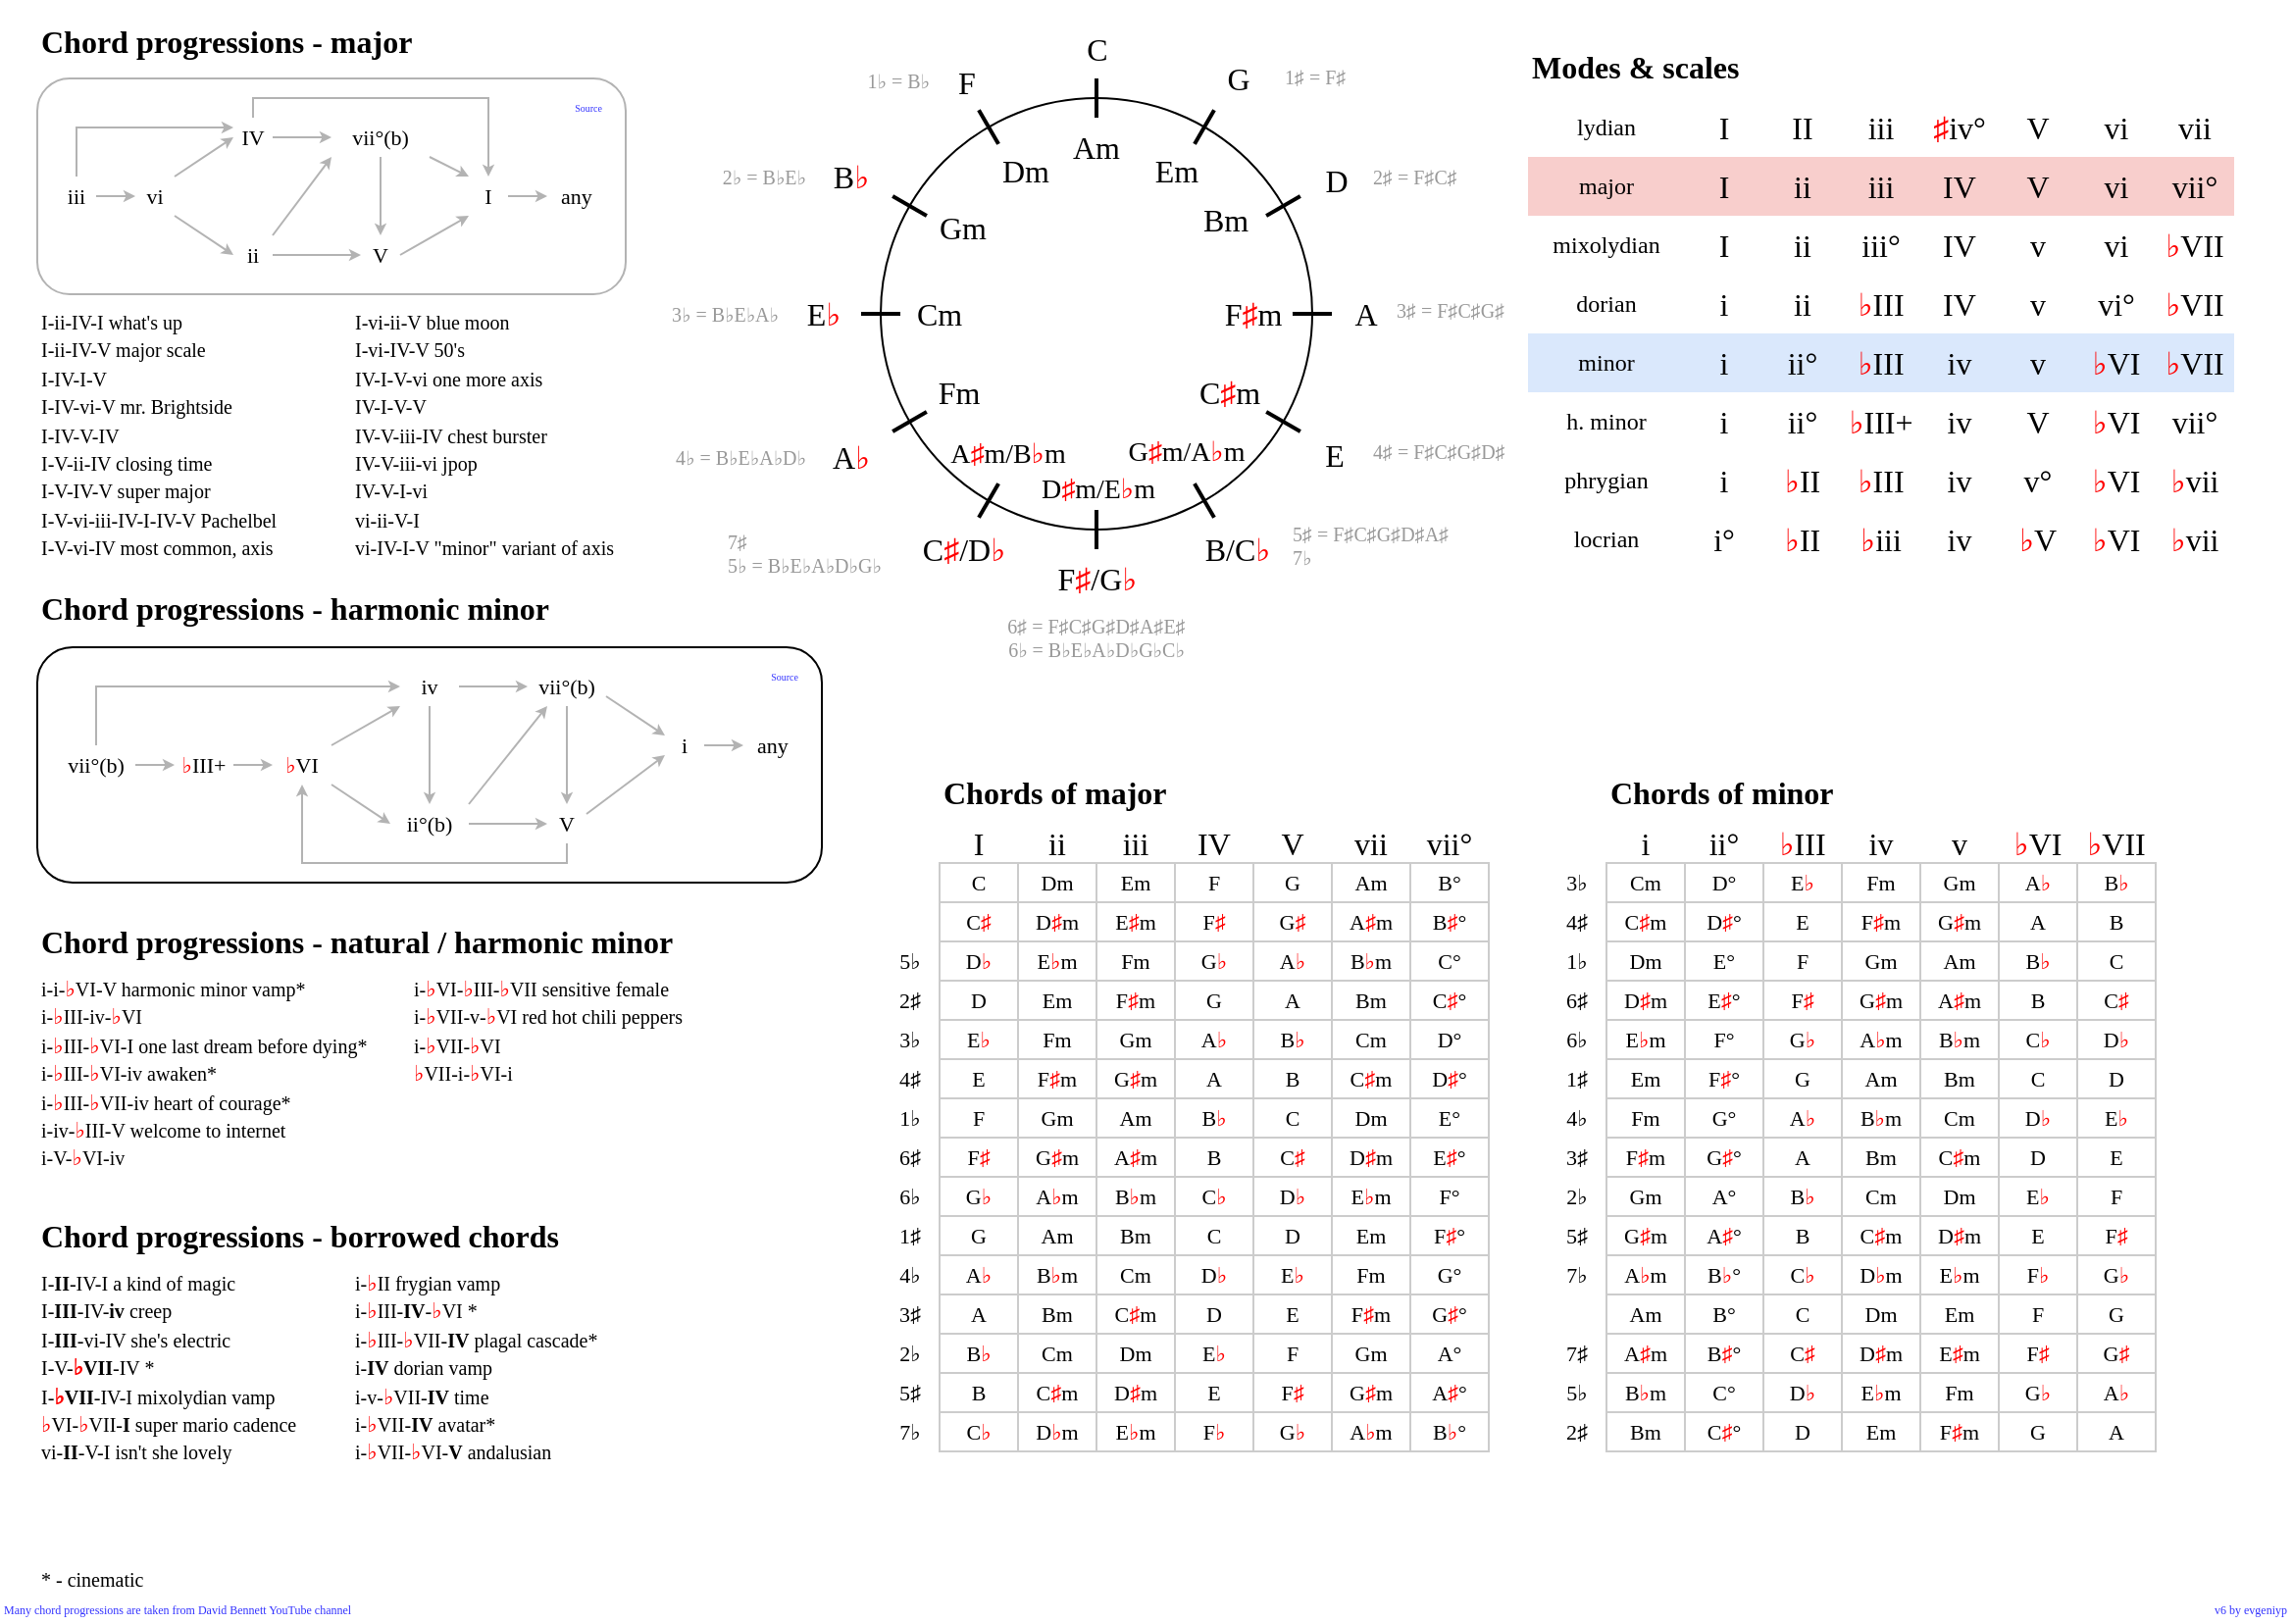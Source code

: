 <mxfile version="26.2.2">
  <diagram name="Page-1" id="mur508m5X_jwCqMRshSt">
    <mxGraphModel dx="449" dy="709" grid="1" gridSize="10" guides="1" tooltips="1" connect="1" arrows="1" fold="1" page="1" pageScale="1" pageWidth="1169" pageHeight="827" background="#ffffff" math="0" shadow="0">
      <root>
        <mxCell id="0" />
        <mxCell id="1" parent="0" />
        <mxCell id="XOZaosbHyfuNP07MhLth-67" value="" style="rounded=1;whiteSpace=wrap;html=1;" parent="1" vertex="1">
          <mxGeometry x="20" y="330" width="400" height="120" as="geometry" />
        </mxCell>
        <mxCell id="XOZaosbHyfuNP07MhLth-66" value="" style="rounded=1;whiteSpace=wrap;html=1;strokeColor=#B3B3B3;" parent="1" vertex="1">
          <mxGeometry x="20" y="40" width="300" height="110" as="geometry" />
        </mxCell>
        <mxCell id="jHW5QTi4tp8FlqwxSj9M-12" value="&lt;font face=&quot;Georgia&quot;&gt;iii&lt;/font&gt;" style="rounded=1;whiteSpace=wrap;html=1;strokeColor=none;strokeWidth=1;fillColor=none;fontSize=11;" parent="1" vertex="1">
          <mxGeometry x="30" y="90" width="20" height="20" as="geometry" />
        </mxCell>
        <mxCell id="jHW5QTi4tp8FlqwxSj9M-14" value="&lt;font face=&quot;Georgia&quot;&gt;vi&lt;/font&gt;" style="rounded=1;whiteSpace=wrap;html=1;strokeColor=none;strokeWidth=1;fillColor=none;fontSize=11;" parent="1" vertex="1">
          <mxGeometry x="70" y="90" width="20" height="20" as="geometry" />
        </mxCell>
        <mxCell id="jHW5QTi4tp8FlqwxSj9M-35" value="" style="edgeStyle=orthogonalEdgeStyle;rounded=0;orthogonalLoop=1;jettySize=auto;endSize=3;strokeColor=#B3B3B3;align=center;verticalAlign=middle;labelBorderColor=none;textShadow=0;html=1;fontColor=#CCCCCC;" parent="1" source="jHW5QTi4tp8FlqwxSj9M-16" target="jHW5QTi4tp8FlqwxSj9M-30" edge="1">
          <mxGeometry relative="1" as="geometry">
            <Array as="points">
              <mxPoint x="130" y="50" />
              <mxPoint x="250" y="50" />
            </Array>
          </mxGeometry>
        </mxCell>
        <mxCell id="jHW5QTi4tp8FlqwxSj9M-16" value="&lt;font face=&quot;Georgia&quot;&gt;IV&lt;/font&gt;" style="rounded=1;whiteSpace=wrap;html=1;strokeColor=none;strokeWidth=1;fillColor=none;fontSize=11;" parent="1" vertex="1">
          <mxGeometry x="120" y="60" width="20" height="20" as="geometry" />
        </mxCell>
        <mxCell id="jHW5QTi4tp8FlqwxSj9M-17" value="&lt;font face=&quot;Georgia&quot;&gt;ii&lt;/font&gt;" style="rounded=1;whiteSpace=wrap;html=1;strokeColor=none;strokeWidth=1;fillColor=none;fontSize=11;" parent="1" vertex="1">
          <mxGeometry x="120" y="120" width="20" height="20" as="geometry" />
        </mxCell>
        <mxCell id="jHW5QTi4tp8FlqwxSj9M-20" value="" style="endArrow=classic;html=1;rounded=0;exitX=1;exitY=0;exitDx=0;exitDy=0;endSize=3;endFill=1;entryX=0;entryY=0.5;entryDx=0;entryDy=0;strokeWidth=1;startSize=6;strokeColor=#B3B3B3;fontColor=#CCCCCC;" parent="1" source="jHW5QTi4tp8FlqwxSj9M-14" target="jHW5QTi4tp8FlqwxSj9M-16" edge="1">
          <mxGeometry width="50" height="50" relative="1" as="geometry">
            <mxPoint x="110" y="160" as="sourcePoint" />
            <mxPoint x="120" y="60" as="targetPoint" />
          </mxGeometry>
        </mxCell>
        <mxCell id="jHW5QTi4tp8FlqwxSj9M-21" value="" style="endArrow=classic;html=1;rounded=0;exitX=1;exitY=0.5;exitDx=0;exitDy=0;entryX=0;entryY=0.5;entryDx=0;entryDy=0;endSize=3;endFill=1;strokeWidth=1;startSize=6;strokeColor=#B3B3B3;fontColor=#CCCCCC;" parent="1" source="jHW5QTi4tp8FlqwxSj9M-12" target="jHW5QTi4tp8FlqwxSj9M-14" edge="1">
          <mxGeometry width="50" height="50" relative="1" as="geometry">
            <mxPoint x="120" y="100" as="sourcePoint" />
            <mxPoint x="150" y="80" as="targetPoint" />
          </mxGeometry>
        </mxCell>
        <mxCell id="jHW5QTi4tp8FlqwxSj9M-22" value="" style="endArrow=classic;html=1;rounded=0;exitX=1;exitY=1;exitDx=0;exitDy=0;entryX=0;entryY=0.5;entryDx=0;entryDy=0;endSize=3;endFill=1;strokeWidth=1;startSize=6;strokeColor=#B3B3B3;fontColor=#CCCCCC;" parent="1" source="jHW5QTi4tp8FlqwxSj9M-14" target="jHW5QTi4tp8FlqwxSj9M-17" edge="1">
          <mxGeometry width="50" height="50" relative="1" as="geometry">
            <mxPoint x="110" y="100" as="sourcePoint" />
            <mxPoint x="140" y="80" as="targetPoint" />
          </mxGeometry>
        </mxCell>
        <mxCell id="jHW5QTi4tp8FlqwxSj9M-23" value="&lt;font face=&quot;Georgia&quot;&gt;vii°(b)&lt;/font&gt;" style="rounded=1;whiteSpace=wrap;html=1;strokeColor=none;strokeWidth=1;fillColor=none;fontSize=11;" parent="1" vertex="1">
          <mxGeometry x="170" y="60" width="50" height="20" as="geometry" />
        </mxCell>
        <mxCell id="jHW5QTi4tp8FlqwxSj9M-24" value="&lt;font face=&quot;Georgia&quot;&gt;&lt;b&gt;Chord progressions - major&lt;/b&gt;&lt;/font&gt;" style="rounded=1;whiteSpace=wrap;html=1;strokeColor=none;strokeWidth=1;fillColor=none;align=left;fontSize=16;verticalAlign=bottom;" parent="1" vertex="1">
          <mxGeometry x="20" width="280" height="33" as="geometry" />
        </mxCell>
        <mxCell id="jHW5QTi4tp8FlqwxSj9M-25" value="&lt;font face=&quot;Georgia&quot;&gt;V&lt;/font&gt;" style="rounded=1;whiteSpace=wrap;html=1;strokeColor=none;strokeWidth=1;fillColor=none;fontSize=11;" parent="1" vertex="1">
          <mxGeometry x="185" y="120" width="20" height="20" as="geometry" />
        </mxCell>
        <mxCell id="jHW5QTi4tp8FlqwxSj9M-26" value="" style="endArrow=classic;html=1;rounded=0;exitX=1;exitY=0;exitDx=0;exitDy=0;entryX=0;entryY=1;entryDx=0;entryDy=0;endSize=3;endFill=1;strokeWidth=1;startSize=6;strokeColor=#B3B3B3;fontColor=#CCCCCC;" parent="1" source="jHW5QTi4tp8FlqwxSj9M-17" target="jHW5QTi4tp8FlqwxSj9M-23" edge="1">
          <mxGeometry width="50" height="50" relative="1" as="geometry">
            <mxPoint x="100" y="120" as="sourcePoint" />
            <mxPoint x="130" y="140" as="targetPoint" />
          </mxGeometry>
        </mxCell>
        <mxCell id="jHW5QTi4tp8FlqwxSj9M-27" value="" style="endArrow=classic;html=1;rounded=0;exitX=1;exitY=0.5;exitDx=0;exitDy=0;entryX=0;entryY=0.5;entryDx=0;entryDy=0;endSize=3;endFill=1;strokeWidth=1;startSize=6;strokeColor=#B3B3B3;fontColor=#CCCCCC;" parent="1" source="jHW5QTi4tp8FlqwxSj9M-16" target="jHW5QTi4tp8FlqwxSj9M-23" edge="1">
          <mxGeometry width="50" height="50" relative="1" as="geometry">
            <mxPoint x="150" y="130" as="sourcePoint" />
            <mxPoint x="180" y="90" as="targetPoint" />
          </mxGeometry>
        </mxCell>
        <mxCell id="jHW5QTi4tp8FlqwxSj9M-28" value="" style="endArrow=classic;html=1;rounded=0;exitX=1;exitY=0.5;exitDx=0;exitDy=0;entryX=0;entryY=0.5;entryDx=0;entryDy=0;endSize=3;endFill=1;strokeWidth=1;startSize=6;strokeColor=#B3B3B3;fontColor=#CCCCCC;" parent="1" source="jHW5QTi4tp8FlqwxSj9M-17" target="jHW5QTi4tp8FlqwxSj9M-25" edge="1">
          <mxGeometry width="50" height="50" relative="1" as="geometry">
            <mxPoint x="150" y="130" as="sourcePoint" />
            <mxPoint x="180" y="90" as="targetPoint" />
          </mxGeometry>
        </mxCell>
        <mxCell id="jHW5QTi4tp8FlqwxSj9M-29" value="" style="endArrow=classic;html=1;rounded=0;exitX=0.5;exitY=1;exitDx=0;exitDy=0;entryX=0.5;entryY=0;entryDx=0;entryDy=0;endSize=3;endFill=1;strokeWidth=1;startSize=6;strokeColor=#B3B3B3;fontColor=#CCCCCC;" parent="1" source="jHW5QTi4tp8FlqwxSj9M-23" target="jHW5QTi4tp8FlqwxSj9M-25" edge="1">
          <mxGeometry width="50" height="50" relative="1" as="geometry">
            <mxPoint x="150" y="130" as="sourcePoint" />
            <mxPoint x="180" y="90" as="targetPoint" />
          </mxGeometry>
        </mxCell>
        <mxCell id="jHW5QTi4tp8FlqwxSj9M-30" value="&lt;font face=&quot;Georgia&quot;&gt;I&lt;/font&gt;" style="rounded=1;whiteSpace=wrap;html=1;strokeColor=none;strokeWidth=1;fillColor=none;fontSize=11;" parent="1" vertex="1">
          <mxGeometry x="240" y="90" width="20" height="20" as="geometry" />
        </mxCell>
        <mxCell id="jHW5QTi4tp8FlqwxSj9M-31" value="" style="endArrow=classic;html=1;rounded=0;exitX=1;exitY=0.5;exitDx=0;exitDy=0;entryX=0;entryY=1;entryDx=0;entryDy=0;endSize=3;endFill=1;strokeWidth=1;startSize=6;strokeColor=#B3B3B3;fontColor=#CCCCCC;" parent="1" source="jHW5QTi4tp8FlqwxSj9M-25" target="jHW5QTi4tp8FlqwxSj9M-30" edge="1">
          <mxGeometry width="50" height="50" relative="1" as="geometry">
            <mxPoint x="150" y="140" as="sourcePoint" />
            <mxPoint x="195" y="140" as="targetPoint" />
          </mxGeometry>
        </mxCell>
        <mxCell id="jHW5QTi4tp8FlqwxSj9M-32" value="" style="endArrow=classic;html=1;rounded=0;exitX=1;exitY=1;exitDx=0;exitDy=0;entryX=0;entryY=0;entryDx=0;entryDy=0;endSize=3;endFill=1;strokeWidth=1;startSize=6;strokeColor=#B3B3B3;fontColor=#CCCCCC;" parent="1" source="jHW5QTi4tp8FlqwxSj9M-23" target="jHW5QTi4tp8FlqwxSj9M-30" edge="1">
          <mxGeometry width="50" height="50" relative="1" as="geometry">
            <mxPoint x="215" y="140" as="sourcePoint" />
            <mxPoint x="250" y="120" as="targetPoint" />
          </mxGeometry>
        </mxCell>
        <mxCell id="jHW5QTi4tp8FlqwxSj9M-33" value="&lt;font face=&quot;Georgia&quot;&gt;any&lt;/font&gt;" style="rounded=1;whiteSpace=wrap;html=1;strokeColor=none;strokeWidth=1;fillColor=none;fontSize=11;" parent="1" vertex="1">
          <mxGeometry x="280" y="90" width="30" height="20" as="geometry" />
        </mxCell>
        <mxCell id="jHW5QTi4tp8FlqwxSj9M-34" value="" style="endArrow=classic;html=1;rounded=0;exitX=1;exitY=0.5;exitDx=0;exitDy=0;entryX=0;entryY=0.5;entryDx=0;entryDy=0;endSize=3;endFill=1;strokeWidth=1;startSize=6;strokeColor=#B3B3B3;fontColor=#CCCCCC;" parent="1" source="jHW5QTi4tp8FlqwxSj9M-30" target="jHW5QTi4tp8FlqwxSj9M-33" edge="1">
          <mxGeometry width="50" height="50" relative="1" as="geometry">
            <mxPoint x="230" y="90" as="sourcePoint" />
            <mxPoint x="250" y="100" as="targetPoint" />
          </mxGeometry>
        </mxCell>
        <mxCell id="jHW5QTi4tp8FlqwxSj9M-36" value="&lt;font face=&quot;Georgia&quot;&gt;&lt;b&gt;Chord progressions - harmonic minor&lt;/b&gt;&lt;/font&gt;" style="rounded=1;whiteSpace=wrap;html=1;strokeColor=none;strokeWidth=1;fillColor=none;align=left;fontSize=16;" parent="1" vertex="1">
          <mxGeometry x="20" y="300" width="400" height="20" as="geometry" />
        </mxCell>
        <mxCell id="jHW5QTi4tp8FlqwxSj9M-37" value="&lt;font face=&quot;Georgia&quot;&gt;i&lt;/font&gt;" style="rounded=1;whiteSpace=wrap;html=1;strokeColor=none;strokeWidth=1;fillColor=none;fontSize=11;" parent="1" vertex="1">
          <mxGeometry x="340" y="370" width="20" height="20" as="geometry" />
        </mxCell>
        <mxCell id="jHW5QTi4tp8FlqwxSj9M-38" value="&lt;font face=&quot;Georgia&quot;&gt;ii&lt;/font&gt;&lt;span style=&quot;font-family: Georgia; caret-color: rgba(0, 0, 0, 0);&quot;&gt;°(b)&lt;/span&gt;" style="rounded=1;whiteSpace=wrap;html=1;strokeColor=none;strokeWidth=1;fillColor=none;fontSize=11;" parent="1" vertex="1">
          <mxGeometry x="200" y="410" width="40" height="20" as="geometry" />
        </mxCell>
        <mxCell id="jHW5QTi4tp8FlqwxSj9M-39" value="&lt;font face=&quot;Georgia&quot;&gt;&lt;font style=&quot;color: rgb(255, 0, 0);&quot;&gt;♭&lt;/font&gt;III+&lt;/font&gt;" style="rounded=1;whiteSpace=wrap;html=1;strokeColor=none;strokeWidth=1;fillColor=none;fontSize=11;" parent="1" vertex="1">
          <mxGeometry x="90" y="380" width="30" height="20" as="geometry" />
        </mxCell>
        <mxCell id="jHW5QTi4tp8FlqwxSj9M-41" value="&lt;font face=&quot;Georgia&quot;&gt;iv&lt;/font&gt;" style="rounded=1;whiteSpace=wrap;html=1;strokeColor=none;strokeWidth=1;fillColor=none;fontSize=11;" parent="1" vertex="1">
          <mxGeometry x="205" y="340" width="30" height="20" as="geometry" />
        </mxCell>
        <mxCell id="jHW5QTi4tp8FlqwxSj9M-42" value="&lt;font face=&quot;Georgia&quot;&gt;V&lt;/font&gt;" style="rounded=1;whiteSpace=wrap;html=1;strokeColor=none;strokeWidth=1;fillColor=none;fontSize=11;" parent="1" vertex="1">
          <mxGeometry x="280" y="410" width="20" height="20" as="geometry" />
        </mxCell>
        <mxCell id="jHW5QTi4tp8FlqwxSj9M-43" value="&lt;font face=&quot;Georgia&quot;&gt;&lt;font style=&quot;color: rgb(255, 0, 0);&quot;&gt;♭&lt;/font&gt;VI&lt;/font&gt;" style="rounded=1;whiteSpace=wrap;html=1;strokeColor=none;strokeWidth=1;fillColor=none;fontSize=11;" parent="1" vertex="1">
          <mxGeometry x="140" y="380" width="30" height="20" as="geometry" />
        </mxCell>
        <mxCell id="jHW5QTi4tp8FlqwxSj9M-47" value="" style="edgeStyle=orthogonalEdgeStyle;rounded=0;orthogonalLoop=1;jettySize=auto;html=1;entryX=0;entryY=0.5;entryDx=0;entryDy=0;endSize=3;fontColor=#000000;strokeColor=#B3B3B3;" parent="1" source="jHW5QTi4tp8FlqwxSj9M-45" target="jHW5QTi4tp8FlqwxSj9M-41" edge="1">
          <mxGeometry relative="1" as="geometry">
            <Array as="points">
              <mxPoint x="50" y="350" />
            </Array>
          </mxGeometry>
        </mxCell>
        <mxCell id="jHW5QTi4tp8FlqwxSj9M-45" value="&lt;font face=&quot;Georgia&quot;&gt;vii°(b)&lt;/font&gt;" style="rounded=1;whiteSpace=wrap;html=1;strokeColor=none;strokeWidth=1;fillColor=none;fontSize=11;" parent="1" vertex="1">
          <mxGeometry x="30" y="380" width="40" height="20" as="geometry" />
        </mxCell>
        <mxCell id="jHW5QTi4tp8FlqwxSj9M-46" value="&lt;font face=&quot;Georgia&quot;&gt;vii°(b)&lt;/font&gt;" style="rounded=1;whiteSpace=wrap;html=1;strokeColor=none;strokeWidth=1;fillColor=none;fontSize=11;" parent="1" vertex="1">
          <mxGeometry x="270" y="340" width="40" height="20" as="geometry" />
        </mxCell>
        <mxCell id="jHW5QTi4tp8FlqwxSj9M-48" value="" style="endArrow=classic;html=1;rounded=0;exitX=1;exitY=0.5;exitDx=0;exitDy=0;entryX=0;entryY=0.5;entryDx=0;entryDy=0;endSize=3;endFill=1;strokeWidth=1;startSize=6;strokeColor=#B3B3B3;fontColor=#CCCCCC;" parent="1" source="jHW5QTi4tp8FlqwxSj9M-39" target="jHW5QTi4tp8FlqwxSj9M-43" edge="1">
          <mxGeometry width="50" height="50" relative="1" as="geometry">
            <mxPoint x="115" y="470" as="sourcePoint" />
            <mxPoint x="145" y="430" as="targetPoint" />
          </mxGeometry>
        </mxCell>
        <mxCell id="jHW5QTi4tp8FlqwxSj9M-49" value="" style="endArrow=classic;html=1;rounded=0;exitX=1;exitY=0.5;exitDx=0;exitDy=0;entryX=0;entryY=0.5;entryDx=0;entryDy=0;endSize=3;endFill=1;strokeWidth=1;startSize=6;strokeColor=#B3B3B3;fontColor=#CCCCCC;" parent="1" source="jHW5QTi4tp8FlqwxSj9M-45" target="jHW5QTi4tp8FlqwxSj9M-39" edge="1">
          <mxGeometry width="50" height="50" relative="1" as="geometry">
            <mxPoint x="80" y="440" as="sourcePoint" />
            <mxPoint x="110" y="440" as="targetPoint" />
          </mxGeometry>
        </mxCell>
        <mxCell id="jHW5QTi4tp8FlqwxSj9M-50" value="" style="endArrow=classic;html=1;rounded=0;exitX=1;exitY=1;exitDx=0;exitDy=0;entryX=0;entryY=0.5;entryDx=0;entryDy=0;endSize=3;endFill=1;strokeWidth=1;startSize=6;strokeColor=#B3B3B3;fontColor=#CCCCCC;" parent="1" source="jHW5QTi4tp8FlqwxSj9M-43" target="jHW5QTi4tp8FlqwxSj9M-38" edge="1">
          <mxGeometry width="50" height="50" relative="1" as="geometry">
            <mxPoint x="130" y="400" as="sourcePoint" />
            <mxPoint x="150" y="400" as="targetPoint" />
          </mxGeometry>
        </mxCell>
        <mxCell id="jHW5QTi4tp8FlqwxSj9M-51" value="" style="endArrow=classic;html=1;rounded=0;exitX=1;exitY=0;exitDx=0;exitDy=0;entryX=0;entryY=1;entryDx=0;entryDy=0;endSize=3;endFill=1;strokeWidth=1;startSize=6;strokeColor=#B3B3B3;fontColor=#CCCCCC;" parent="1" source="jHW5QTi4tp8FlqwxSj9M-43" target="jHW5QTi4tp8FlqwxSj9M-41" edge="1">
          <mxGeometry width="50" height="50" relative="1" as="geometry">
            <mxPoint x="180" y="410" as="sourcePoint" />
            <mxPoint x="203" y="420" as="targetPoint" />
          </mxGeometry>
        </mxCell>
        <mxCell id="jHW5QTi4tp8FlqwxSj9M-52" value="" style="endArrow=classic;html=1;rounded=0;exitX=1;exitY=0.5;exitDx=0;exitDy=0;entryX=0;entryY=0.5;entryDx=0;entryDy=0;endSize=3;endFill=1;strokeWidth=1;startSize=6;strokeColor=#B3B3B3;fontColor=#CCCCCC;" parent="1" source="jHW5QTi4tp8FlqwxSj9M-41" target="jHW5QTi4tp8FlqwxSj9M-46" edge="1">
          <mxGeometry width="50" height="50" relative="1" as="geometry">
            <mxPoint x="180" y="390" as="sourcePoint" />
            <mxPoint x="210" y="370" as="targetPoint" />
          </mxGeometry>
        </mxCell>
        <mxCell id="jHW5QTi4tp8FlqwxSj9M-53" value="" style="endArrow=classic;html=1;rounded=0;exitX=1;exitY=0.5;exitDx=0;exitDy=0;entryX=0;entryY=0.5;entryDx=0;entryDy=0;endSize=3;endFill=1;strokeWidth=1;startSize=6;strokeColor=#B3B3B3;fontColor=#CCCCCC;" parent="1" source="jHW5QTi4tp8FlqwxSj9M-38" target="jHW5QTi4tp8FlqwxSj9M-42" edge="1">
          <mxGeometry width="50" height="50" relative="1" as="geometry">
            <mxPoint x="180" y="390" as="sourcePoint" />
            <mxPoint x="210" y="370" as="targetPoint" />
          </mxGeometry>
        </mxCell>
        <mxCell id="jHW5QTi4tp8FlqwxSj9M-54" value="" style="endArrow=classic;html=1;rounded=0;exitX=1;exitY=0;exitDx=0;exitDy=0;entryX=0.25;entryY=1;entryDx=0;entryDy=0;endSize=3;endFill=1;strokeWidth=1;startSize=6;strokeColor=#B3B3B3;fontColor=#CCCCCC;" parent="1" source="jHW5QTi4tp8FlqwxSj9M-38" target="jHW5QTi4tp8FlqwxSj9M-46" edge="1">
          <mxGeometry width="50" height="50" relative="1" as="geometry">
            <mxPoint x="250" y="430" as="sourcePoint" />
            <mxPoint x="280" y="430" as="targetPoint" />
          </mxGeometry>
        </mxCell>
        <mxCell id="jHW5QTi4tp8FlqwxSj9M-55" value="" style="endArrow=classic;html=1;rounded=0;exitX=0.5;exitY=1;exitDx=0;exitDy=0;entryX=0.5;entryY=0;entryDx=0;entryDy=0;endSize=3;endFill=1;strokeWidth=1;startSize=6;strokeColor=#B3B3B3;fontColor=#CCCCCC;" parent="1" source="jHW5QTi4tp8FlqwxSj9M-41" target="jHW5QTi4tp8FlqwxSj9M-38" edge="1">
          <mxGeometry width="50" height="50" relative="1" as="geometry">
            <mxPoint x="180" y="390" as="sourcePoint" />
            <mxPoint x="210" y="370" as="targetPoint" />
          </mxGeometry>
        </mxCell>
        <mxCell id="jHW5QTi4tp8FlqwxSj9M-56" value="" style="endArrow=classic;html=1;rounded=0;exitX=0.5;exitY=1;exitDx=0;exitDy=0;entryX=0.5;entryY=0;entryDx=0;entryDy=0;endSize=3;endFill=1;strokeWidth=1;startSize=6;strokeColor=#B3B3B3;fontColor=#CCCCCC;" parent="1" source="jHW5QTi4tp8FlqwxSj9M-46" target="jHW5QTi4tp8FlqwxSj9M-42" edge="1">
          <mxGeometry width="50" height="50" relative="1" as="geometry">
            <mxPoint x="230" y="370" as="sourcePoint" />
            <mxPoint x="230" y="420" as="targetPoint" />
          </mxGeometry>
        </mxCell>
        <mxCell id="jHW5QTi4tp8FlqwxSj9M-58" value="" style="endArrow=classic;html=1;rounded=0;exitX=1;exitY=0.75;exitDx=0;exitDy=0;entryX=0;entryY=0.25;entryDx=0;entryDy=0;endSize=3;endFill=1;strokeWidth=1;startSize=6;strokeColor=#B3B3B3;fontColor=#CCCCCC;" parent="1" source="jHW5QTi4tp8FlqwxSj9M-46" target="jHW5QTi4tp8FlqwxSj9M-37" edge="1">
          <mxGeometry width="50" height="50" relative="1" as="geometry">
            <mxPoint x="300" y="370" as="sourcePoint" />
            <mxPoint x="340" y="375" as="targetPoint" />
          </mxGeometry>
        </mxCell>
        <mxCell id="jHW5QTi4tp8FlqwxSj9M-59" value="" style="endArrow=classic;html=1;rounded=0;exitX=1;exitY=0.25;exitDx=0;exitDy=0;endSize=3;endFill=1;strokeWidth=1;startSize=6;strokeColor=#B3B3B3;fontColor=#CCCCCC;entryX=0;entryY=0.75;entryDx=0;entryDy=0;" parent="1" source="jHW5QTi4tp8FlqwxSj9M-42" target="jHW5QTi4tp8FlqwxSj9M-37" edge="1">
          <mxGeometry width="50" height="50" relative="1" as="geometry">
            <mxPoint x="250" y="430" as="sourcePoint" />
            <mxPoint x="330" y="400" as="targetPoint" />
          </mxGeometry>
        </mxCell>
        <mxCell id="jHW5QTi4tp8FlqwxSj9M-62" value="" style="endArrow=classic;html=1;rounded=0;exitX=0.5;exitY=1;exitDx=0;exitDy=0;endSize=3;endFill=1;strokeWidth=1;startSize=6;strokeColor=#B3B3B3;fontColor=#CCCCCC;entryX=0.5;entryY=1;entryDx=0;entryDy=0;" parent="1" source="jHW5QTi4tp8FlqwxSj9M-42" target="jHW5QTi4tp8FlqwxSj9M-43" edge="1">
          <mxGeometry width="50" height="50" relative="1" as="geometry">
            <mxPoint x="250" y="430" as="sourcePoint" />
            <mxPoint x="150" y="460" as="targetPoint" />
            <Array as="points">
              <mxPoint x="290" y="440" />
              <mxPoint x="155" y="440" />
            </Array>
          </mxGeometry>
        </mxCell>
        <mxCell id="VI7gGtG0Ybjiox6EfNQp-1" value="&lt;div&gt;&lt;div&gt;&lt;span style=&quot;font-family: Georgia; font-size: 10px;&quot;&gt;I-ii-IV-I what&#39;s up&lt;/span&gt;&lt;font style=&quot;font-size: 10px;&quot; face=&quot;Georgia&quot;&gt;&lt;/font&gt;&lt;/div&gt;&lt;div&gt;&lt;font style=&quot;font-size: 10px;&quot; face=&quot;Georgia&quot;&gt;I-ii-IV-V major scale&lt;/font&gt;&lt;/div&gt;&lt;/div&gt;&lt;div&gt;&lt;span style=&quot;font-size: 10px; font-family: Georgia; background-color: transparent; color: light-dark(rgb(0, 0, 0), rgb(255, 255, 255));&quot;&gt;I-IV-I-V&lt;/span&gt;&lt;/div&gt;&lt;div&gt;&lt;font style=&quot;font-size: 10px;&quot; face=&quot;Georgia&quot;&gt;I-IV-vi-V mr. Brightside&lt;/font&gt;&lt;div&gt;&lt;span style=&quot;font-family: Georgia; font-size: 10px; background-color: transparent; color: light-dark(rgb(0, 0, 0), rgb(255, 255, 255));&quot;&gt;I-IV-V-IV&lt;/span&gt;&lt;/div&gt;&lt;/div&gt;&lt;div&gt;&lt;span style=&quot;font-family: Georgia; caret-color: rgba(0, 0, 0, 0); background-color: transparent; color: rgb(255, 0, 0); font-size: 11px; text-align: center;&quot;&gt;&lt;span style=&quot;background-color: transparent; caret-color: rgba(0, 0, 0, 0); color: rgb(255, 0, 0);&quot;&gt;&lt;span style=&quot;font-size: 10px; background-color: transparent; color: light-dark(rgb(0, 0, 0), rgb(255, 255, 255)); text-align: left; caret-color: rgba(0, 0, 0, 0);&quot;&gt;I-V&lt;/span&gt;&lt;/span&gt;&lt;font style=&quot;background-color: transparent; color: light-dark(rgb(0, 0, 0), rgb(255, 255, 255)); font-size: 12px; text-align: left; caret-color: rgba(0, 0, 0, 0);&quot; face=&quot;Georgia&quot;&gt;&lt;span style=&quot;font-size: 10px;&quot;&gt;-ii&lt;/span&gt;&lt;/font&gt;&lt;/span&gt;&lt;font style=&quot;font-family: Georgia; caret-color: rgba(0, 0, 0, 0); background-color: transparent; color: light-dark(rgb(0, 0, 0), rgb(255, 255, 255));&quot; face=&quot;Georgia&quot;&gt;&lt;span style=&quot;font-size: 10px;&quot;&gt;-IV closing time&lt;/span&gt;&lt;/font&gt;&lt;/div&gt;&lt;div&gt;&lt;span style=&quot;font-family: Georgia; font-size: 10px; caret-color: rgba(0, 0, 0, 0); background-color: transparent; color: light-dark(rgb(0, 0, 0), rgb(255, 255, 255));&quot;&gt;I-V-IV-V super major&lt;/span&gt;&lt;/div&gt;&lt;div&gt;&lt;span style=&quot;font-family: Georgia; font-size: 10px;&quot;&gt;I-V-vi-iii-IV-I-IV-V Pachelbel&lt;/span&gt;&lt;span style=&quot;font-family: Georgia; font-size: 10px; background-color: transparent; color: light-dark(rgb(0, 0, 0), rgb(255, 255, 255));&quot;&gt;&lt;/span&gt;&lt;/div&gt;&lt;div&gt;&lt;span style=&quot;font-size: 10px; font-family: Georgia; background-color: transparent; color: light-dark(rgb(0, 0, 0), rgb(255, 255, 255));&quot;&gt;I-V-vi-IV most common, axis&lt;/span&gt;&lt;/div&gt;&lt;div&gt;&lt;div&gt;&lt;br&gt;&lt;/div&gt;&lt;/div&gt;" style="rounded=1;whiteSpace=wrap;html=1;strokeColor=none;strokeWidth=1;fillColor=none;align=left;verticalAlign=top;" parent="1" vertex="1">
          <mxGeometry x="20" y="150" width="160" height="150" as="geometry" />
        </mxCell>
        <mxCell id="VI7gGtG0Ybjiox6EfNQp-2" value="&lt;div style=&quot;caret-color: rgba(0, 0, 0, 0);&quot;&gt;&lt;font style=&quot;caret-color: rgba(0, 0, 0, 0); background-color: transparent; color: light-dark(rgb(0, 0, 0), rgb(255, 255, 255)); font-family: Georgia;&quot; face=&quot;Georgia&quot;&gt;&lt;font style=&quot;caret-color: rgba(0, 0, 0, 0); color: light-dark(rgb(0, 0, 0), rgb(255, 255, 255)); background-color: transparent;&quot; face=&quot;Georgia&quot;&gt;&lt;font style=&quot;caret-color: rgba(0, 0, 0, 0);&quot; face=&quot;Georgia&quot;&gt;&lt;font style=&quot;caret-color: rgba(0, 0, 0, 0);&quot; face=&quot;Georgia&quot;&gt;&lt;font style=&quot;background-color: transparent; color: light-dark(rgb(0, 0, 0), rgb(255, 255, 255)); caret-color: rgba(0, 0, 0, 0);&quot; face=&quot;Georgia&quot;&gt;&lt;font style=&quot;background-color: transparent; color: light-dark(rgb(0, 0, 0), rgb(255, 255, 255)); caret-color: rgba(0, 0, 0, 0);&quot; face=&quot;Georgia&quot;&gt;&lt;font style=&quot;caret-color: rgba(0, 0, 0, 0);&quot; face=&quot;Georgia&quot;&gt;&lt;span style=&quot;font-size: 10px;&quot;&gt;i-&lt;/span&gt;&lt;/font&gt;&lt;font style=&quot;caret-color: rgba(0, 0, 0, 0);&quot; face=&quot;Georgia&quot;&gt;&lt;span style=&quot;font-size: 10px;&quot;&gt;i-&lt;/span&gt;&lt;/font&gt;&lt;span style=&quot;color: rgb(255, 0, 0); font-size: 11px; text-align: center; caret-color: rgba(0, 0, 0, 0);&quot;&gt;♭&lt;/span&gt;&lt;font style=&quot;caret-color: rgba(0, 0, 0, 0);&quot; face=&quot;Georgia&quot;&gt;&lt;span style=&quot;font-size: 10px;&quot;&gt;VI-&lt;/span&gt;&lt;/font&gt;&lt;/font&gt;&lt;font style=&quot;background-color: transparent; color: light-dark(rgb(0, 0, 0), rgb(255, 255, 255)); caret-color: rgba(0, 0, 0, 0);&quot; face=&quot;Georgia&quot;&gt;&lt;span style=&quot;font-size: 10px;&quot;&gt;V harmonic minor vamp*&lt;/span&gt;&lt;/font&gt;&lt;/font&gt;&lt;/font&gt;&lt;/font&gt;&lt;/font&gt;&lt;/font&gt;&lt;/div&gt;&lt;div style=&quot;caret-color: rgba(0, 0, 0, 0);&quot;&gt;&lt;font style=&quot;caret-color: rgba(0, 0, 0, 0); background-color: transparent; color: light-dark(rgb(0, 0, 0), rgb(255, 255, 255)); font-family: Georgia;&quot; face=&quot;Georgia&quot;&gt;&lt;font style=&quot;caret-color: rgba(0, 0, 0, 0); color: light-dark(rgb(0, 0, 0), rgb(255, 255, 255)); background-color: transparent;&quot; face=&quot;Georgia&quot;&gt;&lt;font style=&quot;caret-color: rgba(0, 0, 0, 0);&quot; face=&quot;Georgia&quot;&gt;&lt;font style=&quot;caret-color: rgba(0, 0, 0, 0);&quot; face=&quot;Georgia&quot;&gt;&lt;font style=&quot;background-color: transparent; color: light-dark(rgb(0, 0, 0), rgb(255, 255, 255)); caret-color: rgba(0, 0, 0, 0);&quot; face=&quot;Georgia&quot;&gt;&lt;span style=&quot;font-size: 10px;&quot;&gt;i-&lt;/span&gt;&lt;/font&gt;&lt;span style=&quot;background-color: transparent; color: rgb(255, 0, 0); font-size: 11px; text-align: center; caret-color: rgba(0, 0, 0, 0);&quot;&gt;♭&lt;/span&gt;&lt;span style=&quot;background-color: transparent; color: light-dark(rgb(0, 0, 0), rgb(255, 255, 255)); font-size: 10px; caret-color: rgba(0, 0, 0, 0);&quot;&gt;III-iv-&lt;/span&gt;&lt;span style=&quot;background-color: transparent; color: rgb(255, 0, 0); font-size: 11px; text-align: center; caret-color: rgba(0, 0, 0, 0);&quot;&gt;♭&lt;/span&gt;&lt;span style=&quot;background-color: transparent; color: light-dark(rgb(0, 0, 0), rgb(255, 255, 255)); font-size: 10px; caret-color: rgba(0, 0, 0, 0);&quot;&gt;VI&amp;nbsp;&lt;/span&gt;&lt;/font&gt;&lt;/font&gt;&lt;/font&gt;&lt;/font&gt;&lt;/div&gt;&lt;div style=&quot;caret-color: rgba(0, 0, 0, 0);&quot;&gt;&lt;font style=&quot;caret-color: rgba(0, 0, 0, 0); background-color: transparent; color: light-dark(rgb(0, 0, 0), rgb(255, 255, 255)); font-family: Georgia;&quot; face=&quot;Georgia&quot;&gt;&lt;font style=&quot;caret-color: rgba(0, 0, 0, 0); color: light-dark(rgb(0, 0, 0), rgb(255, 255, 255)); background-color: transparent;&quot; face=&quot;Georgia&quot;&gt;&lt;font style=&quot;caret-color: rgba(0, 0, 0, 0);&quot; face=&quot;Georgia&quot;&gt;&lt;font style=&quot;caret-color: rgba(0, 0, 0, 0);&quot; face=&quot;Georgia&quot;&gt;&lt;span style=&quot;background-color: transparent; color: light-dark(rgb(0, 0, 0), rgb(255, 255, 255)); font-size: 10px; caret-color: rgba(0, 0, 0, 0);&quot;&gt;&lt;font style=&quot;color: light-dark(rgb(0, 0, 0), rgb(255, 255, 255)); font-size: 12px; background-color: transparent; caret-color: rgba(0, 0, 0, 0);&quot; face=&quot;Georgia&quot;&gt;&lt;span style=&quot;font-size: 10px;&quot;&gt;i-&lt;/span&gt;&lt;/font&gt;&lt;span style=&quot;background-color: transparent; color: rgb(255, 0, 0); font-size: 11px; text-align: center; caret-color: rgba(0, 0, 0, 0);&quot;&gt;♭&lt;/span&gt;&lt;span style=&quot;color: light-dark(rgb(0, 0, 0), rgb(255, 255, 255)); background-color: transparent; caret-color: rgba(0, 0, 0, 0);&quot;&gt;III-&lt;/span&gt;&lt;span style=&quot;background-color: transparent; color: rgb(255, 0, 0); font-size: 11px; text-align: center; caret-color: rgba(0, 0, 0, 0);&quot;&gt;♭&lt;/span&gt;&lt;span style=&quot;color: light-dark(rgb(0, 0, 0), rgb(255, 255, 255)); background-color: transparent; caret-color: rgba(0, 0, 0, 0);&quot;&gt;VI-I&lt;/span&gt;&lt;span style=&quot;color: light-dark(rgb(0, 0, 0), rgb(255, 255, 255)); caret-color: light-dark(rgba(0, 0, 0, 0), rgb(237, 237, 237)); background-color: transparent;&quot;&gt;&amp;nbsp;one last dream before dying*&lt;/span&gt;&lt;/span&gt;&lt;/font&gt;&lt;/font&gt;&lt;/font&gt;&lt;/font&gt;&lt;/div&gt;&lt;div style=&quot;caret-color: rgba(0, 0, 0, 0);&quot;&gt;&lt;font style=&quot;color: light-dark(rgb(0, 0, 0), rgb(255, 255, 255)); background-color: transparent; font-family: Georgia; caret-color: rgba(0, 0, 0, 0);&quot; face=&quot;Georgia&quot;&gt;&lt;span style=&quot;font-size: 10px;&quot;&gt;i-&lt;/span&gt;&lt;/font&gt;&lt;span style=&quot;background-color: transparent; font-family: Georgia; color: rgb(255, 0, 0); font-size: 11px; text-align: center; caret-color: rgba(0, 0, 0, 0);&quot;&gt;♭&lt;/span&gt;&lt;span style=&quot;color: light-dark(rgb(0, 0, 0), rgb(255, 255, 255)); background-color: transparent; font-family: Georgia; font-size: 10px; caret-color: rgba(0, 0, 0, 0);&quot;&gt;III-&lt;/span&gt;&lt;span style=&quot;background-color: transparent; font-family: Georgia; color: rgb(255, 0, 0); font-size: 11px; text-align: center; caret-color: rgba(0, 0, 0, 0);&quot;&gt;♭&lt;/span&gt;&lt;span style=&quot;color: light-dark(rgb(0, 0, 0), rgb(255, 255, 255)); background-color: transparent; font-family: Georgia; font-size: 10px; caret-color: rgba(0, 0, 0, 0);&quot;&gt;VI-&lt;/span&gt;&lt;span style=&quot;color: light-dark(rgb(0, 0, 0), rgb(255, 255, 255)); background-color: transparent; font-family: Georgia; font-size: 10px; caret-color: rgba(0, 0, 0, 0);&quot;&gt;iv&lt;/span&gt;&lt;span style=&quot;caret-color: light-dark(rgba(0, 0, 0, 0), rgb(237, 237, 237)); color: light-dark(rgb(0, 0, 0), rgb(255, 255, 255)); background-color: transparent; font-family: Georgia; font-size: 10px;&quot;&gt;&amp;nbsp;awaken*&lt;/span&gt;&lt;/div&gt;&lt;div style=&quot;caret-color: rgba(0, 0, 0, 0);&quot;&gt;&lt;font style=&quot;caret-color: rgba(0, 0, 0, 0); background-color: transparent; color: light-dark(rgb(0, 0, 0), rgb(255, 255, 255)); font-family: Georgia;&quot; face=&quot;Georgia&quot;&gt;&lt;font style=&quot;caret-color: rgba(0, 0, 0, 0); color: light-dark(rgb(0, 0, 0), rgb(255, 255, 255)); background-color: transparent;&quot; face=&quot;Georgia&quot;&gt;&lt;font style=&quot;caret-color: rgba(0, 0, 0, 0);&quot; face=&quot;Georgia&quot;&gt;&lt;font style=&quot;caret-color: rgba(0, 0, 0, 0);&quot; face=&quot;Georgia&quot;&gt;&lt;font style=&quot;background-color: transparent; color: light-dark(rgb(0, 0, 0), rgb(255, 255, 255)); caret-color: rgba(0, 0, 0, 0);&quot; face=&quot;Georgia&quot;&gt;&lt;span style=&quot;font-size: 10px; caret-color: transparent !important;&quot;&gt;i-&lt;/span&gt;&lt;/font&gt;&lt;span style=&quot;background-color: transparent; color: rgb(255, 0, 0); font-size: 11px; text-align: center; caret-color: rgba(0, 0, 0, 0);&quot;&gt;♭&lt;/span&gt;&lt;span style=&quot;background-color: transparent; color: light-dark(rgb(0, 0, 0), rgb(255, 255, 255)); font-size: 10px; caret-color: rgba(0, 0, 0, 0);&quot;&gt;III-&lt;/span&gt;&lt;span style=&quot;background-color: transparent; color: rgb(255, 0, 0); font-size: 11px; text-align: center; caret-color: rgba(0, 0, 0, 0);&quot;&gt;♭&lt;/span&gt;&lt;span style=&quot;background-color: transparent; color: light-dark(rgb(0, 0, 0), rgb(255, 255, 255)); font-size: 10px; caret-color: rgba(0, 0, 0, 0);&quot;&gt;VII-&lt;/span&gt;&lt;span style=&quot;background-color: transparent; color: light-dark(rgb(0, 0, 0), rgb(255, 255, 255)); font-size: 10px; caret-color: rgba(0, 0, 0, 0);&quot;&gt;iv&lt;/span&gt;&lt;span style=&quot;background-color: transparent; color: light-dark(rgb(0, 0, 0), rgb(255, 255, 255)); caret-color: light-dark(rgba(0, 0, 0, 0), rgb(237, 237, 237)); font-size: 10px;&quot;&gt;&amp;nbsp;heart of courage*&lt;/span&gt;&lt;/font&gt;&lt;/font&gt;&lt;/font&gt;&lt;/font&gt;&lt;/div&gt;&lt;div style=&quot;caret-color: rgba(0, 0, 0, 0);&quot;&gt;&lt;font style=&quot;color: light-dark(rgb(0, 0, 0), rgb(255, 255, 255)); background-color: transparent; font-family: Georgia; caret-color: rgba(0, 0, 0, 0);&quot; face=&quot;Georgia&quot;&gt;&lt;span style=&quot;font-size: 10px;&quot;&gt;i-iv-&lt;/span&gt;&lt;/font&gt;&lt;span style=&quot;background-color: transparent; font-family: Georgia; color: rgb(255, 0, 0); font-size: 11px; text-align: center; caret-color: rgba(0, 0, 0, 0);&quot;&gt;♭&lt;/span&gt;&lt;font style=&quot;color: light-dark(rgb(0, 0, 0), rgb(255, 255, 255)); background-color: transparent; font-family: Georgia; caret-color: rgba(0, 0, 0, 0);&quot; face=&quot;Georgia&quot;&gt;&lt;span style=&quot;font-size: 10px;&quot;&gt;III-V welcome to internet&lt;/span&gt;&lt;/font&gt;&lt;/div&gt;&lt;div style=&quot;caret-color: rgba(0, 0, 0, 0);&quot;&gt;&lt;font style=&quot;color: light-dark(rgb(0, 0, 0), rgb(255, 255, 255)); background-color: transparent; font-family: Georgia; caret-color: rgba(0, 0, 0, 0);&quot; face=&quot;Georgia&quot;&gt;&lt;div style=&quot;caret-color: rgba(0, 0, 0, 0);&quot;&gt;&lt;span style=&quot;background-color: transparent; color: light-dark(rgb(0, 0, 0), rgb(255, 255, 255)); font-size: 10px;&quot;&gt;i-V-&lt;/span&gt;&lt;span style=&quot;background-color: transparent; color: rgb(255, 0, 0); font-size: 11px; text-align: center; caret-color: rgba(0, 0, 0, 0);&quot;&gt;♭&lt;/span&gt;&lt;font style=&quot;background-color: transparent; color: light-dark(rgb(0, 0, 0), rgb(255, 255, 255)); caret-color: rgba(0, 0, 0, 0);&quot; face=&quot;Georgia&quot;&gt;&lt;span style=&quot;font-size: 10px;&quot;&gt;VI-iv&lt;/span&gt;&lt;/font&gt;&lt;/div&gt;&lt;div style=&quot;caret-color: rgba(0, 0, 0, 0);&quot;&gt;&lt;br style=&quot;font-family: Helvetica;&quot;&gt;&lt;/div&gt;&lt;/font&gt;&lt;/div&gt;" style="rounded=1;whiteSpace=wrap;html=1;strokeColor=none;strokeWidth=1;fillColor=none;align=left;verticalAlign=top;" parent="1" vertex="1">
          <mxGeometry x="20" y="490" width="190" height="130" as="geometry" />
        </mxCell>
        <mxCell id="VI7gGtG0Ybjiox6EfNQp-3" value="&lt;div&gt;&lt;font style=&quot;color: light-dark(rgb(0, 0, 0), rgb(255, 255, 255)); background-color: transparent; caret-color: rgba(0, 0, 0, 0);&quot; face=&quot;Georgia&quot;&gt;&lt;span style=&quot;font-size: 10px;&quot;&gt;I-&lt;/span&gt;&lt;/font&gt;&lt;font style=&quot;color: light-dark(rgb(0, 0, 0), rgb(255, 255, 255)); background-color: transparent; caret-color: rgba(0, 0, 0, 0);&quot; face=&quot;Georgia&quot;&gt;&lt;span style=&quot;font-size: 10px;&quot;&gt;&lt;b&gt;II&lt;/b&gt;-IV-I a kind of magic&lt;/span&gt;&lt;/font&gt;&lt;font style=&quot;background-color: transparent; color: light-dark(rgb(0, 0, 0), rgb(255, 255, 255));&quot; face=&quot;Georgia&quot;&gt;&lt;span style=&quot;font-size: 10px;&quot;&gt;&lt;/span&gt;&lt;/font&gt;&lt;/div&gt;&lt;div&gt;&lt;span style=&quot;font-family: Georgia; font-size: 10px; caret-color: rgba(0, 0, 0, 0);&quot;&gt;I-&lt;b&gt;III&lt;/b&gt;-IV-&lt;/span&gt;&lt;b style=&quot;font-family: Georgia; font-size: 10px; caret-color: rgba(0, 0, 0, 0);&quot;&gt;iv&lt;/b&gt;&lt;span style=&quot;font-family: Georgia; font-size: 10px; caret-color: rgba(0, 0, 0, 0);&quot;&gt;&amp;nbsp;creep&lt;/span&gt;&lt;font style=&quot;background-color: transparent; color: light-dark(rgb(0, 0, 0), rgb(255, 255, 255));&quot; face=&quot;Georgia&quot;&gt;&lt;span style=&quot;font-size: 10px;&quot;&gt;&lt;/span&gt;&lt;/font&gt;&lt;/div&gt;&lt;div&gt;&lt;span style=&quot;background-color: transparent; color: light-dark(rgb(0, 0, 0), rgb(255, 255, 255)); font-family: Georgia; font-size: 10px; caret-color: rgba(0, 0, 0, 0);&quot;&gt;I-&lt;/span&gt;&lt;b style=&quot;background-color: transparent; color: light-dark(rgb(0, 0, 0), rgb(255, 255, 255)); font-family: Georgia; font-size: 10px; caret-color: rgba(0, 0, 0, 0);&quot;&gt;III&lt;/b&gt;&lt;span style=&quot;background-color: transparent; color: light-dark(rgb(0, 0, 0), rgb(255, 255, 255)); font-family: Georgia; font-size: 10px; caret-color: rgba(0, 0, 0, 0);&quot;&gt;-vi-IV she&#39;s electric&lt;/span&gt;&lt;/div&gt;&lt;div&gt;&lt;font style=&quot;color: light-dark(rgb(0, 0, 0), rgb(255, 255, 255)); font-family: Georgia; caret-color: rgba(0, 0, 0, 0); background-color: transparent;&quot; face=&quot;Georgia&quot;&gt;&lt;span style=&quot;font-size: 10px;&quot;&gt;I-V-&lt;/span&gt;&lt;/font&gt;&lt;span style=&quot;font-family: Georgia; caret-color: rgba(0, 0, 0, 0); background-color: transparent; color: rgb(255, 0, 0); font-size: 11px; text-align: center;&quot;&gt;&lt;b&gt;♭&lt;/b&gt;&lt;/span&gt;&lt;font style=&quot;color: light-dark(rgb(0, 0, 0), rgb(255, 255, 255)); font-family: Georgia; caret-color: rgba(0, 0, 0, 0); background-color: transparent;&quot; face=&quot;Georgia&quot;&gt;&lt;span style=&quot;font-size: 10px;&quot;&gt;&lt;b&gt;VII&lt;/b&gt;-IV *&lt;/span&gt;&lt;/font&gt;&lt;font style=&quot;background-color: transparent; color: light-dark(rgb(0, 0, 0), rgb(255, 255, 255));&quot; face=&quot;Georgia&quot;&gt;&lt;span style=&quot;font-size: 10px;&quot;&gt;&lt;/span&gt;&lt;/font&gt;&lt;/div&gt;&lt;div&gt;&lt;span style=&quot;font-family: Georgia; caret-color: rgba(0, 0, 0, 0); color: rgb(255, 0, 0); font-size: 11px; text-align: center;&quot;&gt;&lt;span style=&quot;background-color: transparent; caret-color: rgba(0, 0, 0, 0); color: rgb(255, 0, 0);&quot;&gt;&lt;font style=&quot;background-color: transparent; color: light-dark(rgb(0, 0, 0), rgb(255, 255, 255)); font-size: 12px; text-align: left;&quot; face=&quot;Georgia&quot;&gt;&lt;span style=&quot;font-size: 10px;&quot;&gt;I-&lt;/span&gt;&lt;/font&gt;&lt;span style=&quot;background-color: transparent; caret-color: rgba(0, 0, 0, 0); color: rgb(255, 0, 0);&quot;&gt;&lt;b&gt;♭&lt;/b&gt;&lt;/span&gt;&lt;font style=&quot;background-color: transparent; color: light-dark(rgb(0, 0, 0), rgb(255, 255, 255)); font-size: 12px; text-align: left; caret-color: rgba(0, 0, 0, 0);&quot; face=&quot;Georgia&quot;&gt;&lt;span style=&quot;font-size: 10px;&quot;&gt;&lt;b&gt;VII&lt;/b&gt;-IV-I mixolydian vamp&lt;/span&gt;&lt;/font&gt;&lt;/span&gt;&lt;/span&gt;&lt;/div&gt;&lt;div&gt;&lt;span style=&quot;background-color: transparent; font-family: Georgia; caret-color: rgba(0, 0, 0, 0); color: rgb(255, 0, 0); font-size: 11px; text-align: center;&quot;&gt;&lt;span style=&quot;background-color: transparent; caret-color: rgba(0, 0, 0, 0); color: rgb(255, 0, 0);&quot;&gt;♭&lt;/span&gt;&lt;font style=&quot;background-color: transparent; color: light-dark(rgb(0, 0, 0), rgb(255, 255, 255)); font-size: 12px; text-align: left; caret-color: rgba(0, 0, 0, 0);&quot; face=&quot;Georgia&quot;&gt;&lt;span style=&quot;font-size: 10px;&quot;&gt;VI-&lt;/span&gt;&lt;/font&gt;♭&lt;/span&gt;&lt;font style=&quot;background-color: transparent; color: light-dark(rgb(0, 0, 0), rgb(255, 255, 255)); font-family: Georgia; caret-color: rgba(0, 0, 0, 0);&quot; face=&quot;Georgia&quot;&gt;&lt;span style=&quot;font-size: 10px;&quot;&gt;VII-&lt;b&gt;I&lt;/b&gt;&amp;nbsp;super mario cadence&lt;/span&gt;&lt;/font&gt;&lt;/div&gt;&lt;div&gt;&lt;span style=&quot;background-color: transparent; color: light-dark(rgb(0, 0, 0), rgb(255, 255, 255)); font-size: 10px; font-family: Georgia;&quot;&gt;vi-&lt;/span&gt;&lt;b style=&quot;background-color: transparent; color: light-dark(rgb(0, 0, 0), rgb(255, 255, 255)); font-size: 10px; font-family: Georgia;&quot;&gt;II&lt;/b&gt;&lt;span style=&quot;background-color: transparent; color: light-dark(rgb(0, 0, 0), rgb(255, 255, 255)); font-size: 10px; font-family: Georgia;&quot;&gt;-V-I isn&#39;t she lovely&lt;/span&gt;&lt;/div&gt;&lt;div&gt;&lt;br&gt;&lt;/div&gt;" style="rounded=1;whiteSpace=wrap;html=1;strokeColor=none;strokeWidth=1;fillColor=none;align=left;verticalAlign=top;" parent="1" vertex="1">
          <mxGeometry x="20" y="640" width="160" height="150" as="geometry" />
        </mxCell>
        <mxCell id="VI7gGtG0Ybjiox6EfNQp-4" value="&lt;font face=&quot;Georgia&quot;&gt;&lt;b&gt;Chord progressions - borrowed chords&lt;/b&gt;&lt;/font&gt;" style="rounded=1;whiteSpace=wrap;html=1;strokeColor=none;strokeWidth=1;fillColor=none;align=left;fontSize=16;" parent="1" vertex="1">
          <mxGeometry x="20" y="620" width="350" height="20" as="geometry" />
        </mxCell>
        <mxCell id="VI7gGtG0Ybjiox6EfNQp-5" value="&lt;font face=&quot;Georgia&quot;&gt;&lt;span style=&quot;font-size: 10px;&quot;&gt;* - cinematic&lt;/span&gt;&lt;/font&gt;" style="rounded=1;whiteSpace=wrap;html=1;strokeColor=none;strokeWidth=1;fillColor=none;align=left;verticalAlign=middle;" parent="1" vertex="1">
          <mxGeometry x="20" y="800" width="100" height="10" as="geometry" />
        </mxCell>
        <mxCell id="VI7gGtG0Ybjiox6EfNQp-6" value="&lt;div&gt;&lt;div&gt;&lt;span style=&quot;font-family: Georgia; font-size: 10px; caret-color: rgba(0, 0, 0, 0); background-color: transparent; color: light-dark(rgb(0, 0, 0), rgb(255, 255, 255));&quot;&gt;I-vi-ii-V blue moon&lt;/span&gt;&lt;/div&gt;&lt;div&gt;&lt;span style=&quot;font-family: Georgia; font-size: 10px; caret-color: rgba(0, 0, 0, 0);&quot;&gt;I-vi-IV-V 50&#39;s&lt;/span&gt;&lt;/div&gt;&lt;/div&gt;&lt;div&gt;&lt;span style=&quot;font-family: Georgia; font-size: 10px; caret-color: rgba(0, 0, 0, 0);&quot;&gt;IV-I-V-vi one more axis&lt;/span&gt;&lt;/div&gt;&lt;div&gt;&lt;font face=&quot;Georgia&quot;&gt;&lt;span style=&quot;font-size: 10px;&quot;&gt;IV-I-V-V&amp;nbsp;&lt;br&gt;&lt;/span&gt;&lt;/font&gt;&lt;div&gt;&lt;span style=&quot;background-color: transparent; color: light-dark(rgb(0, 0, 0), rgb(255, 255, 255)); font-family: Georgia; font-size: 10px; caret-color: rgba(0, 0, 0, 0);&quot;&gt;IV-V-iii-IV chest burster&lt;/span&gt;&lt;/div&gt;&lt;/div&gt;&lt;div&gt;&lt;span style=&quot;font-family: Georgia; font-size: 10px; caret-color: rgba(0, 0, 0, 0); background-color: transparent; color: light-dark(rgb(0, 0, 0), rgb(255, 255, 255));&quot;&gt;IV-V-iii-vi jpop&lt;/span&gt;&lt;/div&gt;&lt;div&gt;&lt;font face=&quot;Georgia&quot;&gt;&lt;span style=&quot;font-size: 10px;&quot;&gt;IV-V-I-vi&lt;/span&gt;&lt;/font&gt;&lt;/div&gt;&lt;div&gt;&lt;span style=&quot;font-size: 10px; font-family: Georgia; background-color: transparent; color: light-dark(rgb(0, 0, 0), rgb(255, 255, 255));&quot;&gt;vi-ii-V-I&lt;/span&gt;&lt;/div&gt;&lt;div&gt;&lt;div&gt;&lt;font face=&quot;Georgia&quot;&gt;&lt;span style=&quot;font-size: 10px;&quot;&gt;vi-IV-I-V &quot;minor&quot; variant of axis&lt;/span&gt;&lt;/font&gt;&lt;/div&gt;&lt;div&gt;&lt;br&gt;&lt;/div&gt;&lt;/div&gt;" style="rounded=1;whiteSpace=wrap;html=1;strokeColor=none;strokeWidth=1;fillColor=none;align=left;verticalAlign=top;" parent="1" vertex="1">
          <mxGeometry x="180" y="150" width="160" height="140" as="geometry" />
        </mxCell>
        <mxCell id="VI7gGtG0Ybjiox6EfNQp-7" value="&lt;div&gt;&lt;font style=&quot;caret-color: rgba(0, 0, 0, 0);&quot; face=&quot;Georgia&quot;&gt;&lt;font style=&quot;background-color: transparent; color: light-dark(rgb(0, 0, 0), rgb(255, 255, 255)); caret-color: rgba(0, 0, 0, 0);&quot; face=&quot;Georgia&quot;&gt;&lt;span style=&quot;font-size: 10px;&quot;&gt;i-&lt;/span&gt;&lt;/font&gt;&lt;span style=&quot;background-color: transparent; color: rgb(255, 0, 0); font-size: 11px; text-align: center; caret-color: rgba(0, 0, 0, 0);&quot;&gt;♭&lt;/span&gt;&lt;font style=&quot;background-color: transparent; color: light-dark(rgb(0, 0, 0), rgb(255, 255, 255)); caret-color: rgba(0, 0, 0, 0);&quot; face=&quot;Georgia&quot;&gt;&lt;span style=&quot;font-size: 10px;&quot;&gt;II frygian vamp&lt;/span&gt;&lt;/font&gt;&lt;/font&gt;&lt;/div&gt;&lt;div&gt;&lt;font style=&quot;caret-color: rgba(0, 0, 0, 0);&quot; face=&quot;Georgia&quot;&gt;&lt;font style=&quot;background-color: transparent; color: light-dark(rgb(0, 0, 0), rgb(255, 255, 255)); caret-color: rgba(0, 0, 0, 0);&quot; face=&quot;Georgia&quot;&gt;&lt;font style=&quot;caret-color: rgba(0, 0, 0, 0);&quot; face=&quot;Georgia&quot;&gt;&lt;span style=&quot;font-size: 10px;&quot;&gt;i-&lt;/span&gt;&lt;/font&gt;&lt;span style=&quot;color: rgb(255, 0, 0); font-size: 11px; text-align: center; caret-color: rgba(0, 0, 0, 0);&quot;&gt;♭&lt;/span&gt;&lt;font style=&quot;caret-color: rgba(0, 0, 0, 0);&quot; face=&quot;Georgia&quot;&gt;&lt;span style=&quot;font-size: 10px;&quot;&gt;III-&lt;b&gt;IV&lt;/b&gt;&lt;/span&gt;&lt;/font&gt;&lt;font style=&quot;caret-color: rgba(0, 0, 0, 0);&quot; face=&quot;Georgia&quot;&gt;&lt;span style=&quot;font-size: 10px;&quot;&gt;-&lt;/span&gt;&lt;/font&gt;&lt;/font&gt;&lt;span style=&quot;background-color: transparent; color: rgb(255, 0, 0); font-size: 11px; text-align: center; caret-color: rgba(0, 0, 0, 0);&quot;&gt;♭&lt;/span&gt;&lt;font style=&quot;background-color: transparent; color: light-dark(rgb(0, 0, 0), rgb(255, 255, 255)); caret-color: rgba(0, 0, 0, 0);&quot; face=&quot;Georgia&quot;&gt;&lt;span style=&quot;font-size: 10px;&quot;&gt;VI *&lt;/span&gt;&lt;/font&gt;&lt;/font&gt;&lt;/div&gt;&lt;div&gt;&lt;font style=&quot;caret-color: rgba(0, 0, 0, 0);&quot; face=&quot;Georgia&quot;&gt;&lt;font style=&quot;background-color: transparent; color: light-dark(rgb(0, 0, 0), rgb(255, 255, 255)); caret-color: rgba(0, 0, 0, 0);&quot; face=&quot;Georgia&quot;&gt;&lt;font style=&quot;color: light-dark(rgb(0, 0, 0), rgb(255, 255, 255)); background-color: transparent; caret-color: rgba(0, 0, 0, 0);&quot; face=&quot;Georgia&quot;&gt;&lt;span style=&quot;background-color: transparent; color: rgb(255, 0, 0); font-size: 11px; text-align: center; caret-color: rgba(0, 0, 0, 0);&quot;&gt;&lt;span style=&quot;background-color: transparent; caret-color: rgba(0, 0, 0, 0); color: rgb(255, 0, 0);&quot;&gt;&lt;span style=&quot;font-size: 10px; background-color: transparent; color: light-dark(rgb(0, 0, 0), rgb(255, 255, 255)); text-align: left; caret-color: rgba(0, 0, 0, 0);&quot;&gt;i-&lt;/span&gt;♭&lt;/span&gt;&lt;font style=&quot;background-color: transparent; color: light-dark(rgb(0, 0, 0), rgb(255, 255, 255)); font-size: 12px; text-align: left; caret-color: rgba(0, 0, 0, 0);&quot; face=&quot;Georgia&quot;&gt;&lt;span style=&quot;font-size: 10px;&quot;&gt;III-&lt;/span&gt;&lt;/font&gt;♭&lt;/span&gt;&lt;font style=&quot;background-color: transparent; color: light-dark(rgb(0, 0, 0), rgb(255, 255, 255)); caret-color: rgba(0, 0, 0, 0);&quot; face=&quot;Georgia&quot;&gt;&lt;span style=&quot;font-size: 10px;&quot;&gt;VII-&lt;b&gt;IV&lt;/b&gt;&amp;nbsp;plagal cascade*&lt;/span&gt;&lt;/font&gt;&lt;/font&gt;&lt;/font&gt;&lt;/font&gt;&lt;/div&gt;&lt;div&gt;&lt;font style=&quot;caret-color: rgba(0, 0, 0, 0);&quot; face=&quot;Georgia&quot;&gt;&lt;font style=&quot;background-color: transparent; color: light-dark(rgb(0, 0, 0), rgb(255, 255, 255)); caret-color: rgba(0, 0, 0, 0);&quot; face=&quot;Georgia&quot;&gt;&lt;font style=&quot;color: light-dark(rgb(0, 0, 0), rgb(255, 255, 255)); background-color: transparent; caret-color: rgba(0, 0, 0, 0);&quot; face=&quot;Georgia&quot;&gt;&lt;span style=&quot;font-size: 10px;&quot;&gt;i-&lt;/span&gt;&lt;/font&gt;&lt;font style=&quot;color: light-dark(rgb(0, 0, 0), rgb(255, 255, 255)); background-color: transparent; caret-color: rgba(0, 0, 0, 0);&quot; face=&quot;Georgia&quot;&gt;&lt;span style=&quot;font-size: 10px;&quot;&gt;&lt;b&gt;IV&lt;/b&gt;&amp;nbsp;dorian vamp&lt;/span&gt;&lt;/font&gt;&lt;span style=&quot;font-size: 10px;&quot;&gt;&lt;/span&gt;&lt;/font&gt;&lt;/font&gt;&lt;/div&gt;&lt;div&gt;&lt;font style=&quot;caret-color: rgba(0, 0, 0, 0);&quot; face=&quot;Georgia&quot;&gt;&lt;span style=&quot;background-color: transparent; color: light-dark(rgb(0, 0, 0), rgb(255, 255, 255)); caret-color: light-dark(rgba(0, 0, 0, 0), rgb(237, 237, 237)); font-size: 10px;&quot;&gt;i-v-&lt;/span&gt;&lt;span style=&quot;background-color: transparent; color: rgb(255, 0, 0); font-size: 11px; text-align: center; caret-color: rgba(0, 0, 0, 0);&quot;&gt;♭&lt;/span&gt;&lt;span style=&quot;background-color: transparent; color: light-dark(rgb(0, 0, 0), rgb(255, 255, 255)); font-size: 10px; caret-color: rgba(0, 0, 0, 0);&quot;&gt;VII-&lt;b&gt;IV&lt;/b&gt;&amp;nbsp;time&lt;/span&gt;&lt;/font&gt;&lt;/div&gt;&lt;div&gt;&lt;font style=&quot;background-color: transparent; color: light-dark(rgb(0, 0, 0), rgb(255, 255, 255)); caret-color: rgba(0, 0, 0, 0); font-family: Georgia;&quot; face=&quot;Georgia&quot;&gt;&lt;span style=&quot;font-size: 10px;&quot;&gt;i&lt;/span&gt;&lt;/font&gt;&lt;font style=&quot;background-color: transparent; color: light-dark(rgb(0, 0, 0), rgb(255, 255, 255)); caret-color: rgba(0, 0, 0, 0); font-family: Georgia;&quot; face=&quot;Georgia&quot;&gt;&lt;span style=&quot;font-size: 10px;&quot;&gt;-&lt;/span&gt;&lt;/font&gt;&lt;span style=&quot;background-color: transparent; caret-color: rgba(0, 0, 0, 0); font-family: Georgia; color: rgb(255, 0, 0); font-size: 11px; text-align: center;&quot;&gt;♭&lt;/span&gt;&lt;font style=&quot;background-color: transparent; color: light-dark(rgb(0, 0, 0), rgb(255, 255, 255)); caret-color: rgba(0, 0, 0, 0); font-family: Georgia;&quot; face=&quot;Georgia&quot;&gt;&lt;span style=&quot;font-size: 10px;&quot;&gt;VII&lt;/span&gt;&lt;/font&gt;&lt;span style=&quot;background-color: transparent; color: light-dark(rgb(0, 0, 0), rgb(255, 255, 255)); font-size: 10px; font-family: Georgia;&quot;&gt;-&lt;b&gt;IV&lt;/b&gt; avatar*&lt;/span&gt;&lt;/div&gt;&lt;div&gt;&lt;font style=&quot;caret-color: rgba(0, 0, 0, 0);&quot; face=&quot;Georgia&quot;&gt;&lt;span style=&quot;font-size: 10px;&quot;&gt;i-&lt;/span&gt;&lt;/font&gt;&lt;span style=&quot;caret-color: rgba(0, 0, 0, 0); color: rgb(255, 0, 0); font-family: Georgia; font-size: 11px; text-align: center;&quot;&gt;♭&lt;/span&gt;&lt;font style=&quot;caret-color: rgba(0, 0, 0, 0);&quot; face=&quot;Georgia&quot;&gt;&lt;span style=&quot;font-size: 10px;&quot;&gt;VII-&lt;/span&gt;&lt;/font&gt;&lt;span style=&quot;caret-color: rgba(0, 0, 0, 0); color: rgb(255, 0, 0); font-family: Georgia; font-size: 11px; text-align: center;&quot;&gt;♭&lt;/span&gt;&lt;font style=&quot;caret-color: rgba(0, 0, 0, 0);&quot; face=&quot;Georgia&quot;&gt;&lt;span style=&quot;font-size: 10px;&quot;&gt;VI-&lt;b&gt;V&lt;/b&gt;&amp;nbsp;andalusian&lt;/span&gt;&lt;/font&gt;&lt;/div&gt;" style="rounded=1;whiteSpace=wrap;html=1;strokeColor=none;strokeWidth=1;fillColor=none;align=left;verticalAlign=top;" parent="1" vertex="1">
          <mxGeometry x="180" y="640" width="160" height="150" as="geometry" />
        </mxCell>
        <mxCell id="XOZaosbHyfuNP07MhLth-1" value="&lt;div style=&quot;caret-color: rgba(0, 0, 0, 0);&quot;&gt;&lt;div style=&quot;caret-color: rgba(0, 0, 0, 0);&quot;&gt;&lt;font style=&quot;background-color: transparent; color: light-dark(rgb(0, 0, 0), rgb(255, 255, 255)); font-family: Georgia; caret-color: rgba(0, 0, 0, 0);&quot; face=&quot;Georgia&quot;&gt;&lt;font style=&quot;color: light-dark(rgb(0, 0, 0), rgb(255, 255, 255)); background-color: transparent; caret-color: rgba(0, 0, 0, 0);&quot; face=&quot;Georgia&quot;&gt;&lt;font style=&quot;caret-color: rgba(0, 0, 0, 0);&quot; face=&quot;Georgia&quot;&gt;&lt;font style=&quot;caret-color: rgba(0, 0, 0, 0);&quot; face=&quot;Georgia&quot;&gt;&lt;font style=&quot;background-color: transparent; color: light-dark(rgb(0, 0, 0), rgb(255, 255, 255)); caret-color: rgba(0, 0, 0, 0);&quot; face=&quot;Georgia&quot;&gt;&lt;span style=&quot;font-size: 10px;&quot;&gt;i-&lt;/span&gt;&lt;/font&gt;&lt;span style=&quot;background-color: transparent; color: rgb(255, 0, 0); font-size: 11px; text-align: center; caret-color: rgba(0, 0, 0, 0);&quot;&gt;♭&lt;/span&gt;&lt;font style=&quot;background-color: transparent; color: light-dark(rgb(0, 0, 0), rgb(255, 255, 255)); caret-color: rgba(0, 0, 0, 0);&quot; face=&quot;Georgia&quot;&gt;&lt;span style=&quot;font-size: 10px;&quot;&gt;VI-&lt;/span&gt;&lt;/font&gt;&lt;span style=&quot;background-color: transparent; color: rgb(255, 0, 0); font-size: 11px; text-align: center; caret-color: rgba(0, 0, 0, 0);&quot;&gt;♭&lt;/span&gt;&lt;span style=&quot;background-color: transparent; color: light-dark(rgb(0, 0, 0), rgb(255, 255, 255)); font-size: 10px; caret-color: rgba(0, 0, 0, 0);&quot;&gt;III-&lt;/span&gt;&lt;span style=&quot;background-color: transparent; color: rgb(255, 0, 0); font-size: 11px; text-align: center; caret-color: rgba(0, 0, 0, 0);&quot;&gt;♭&lt;/span&gt;&lt;span style=&quot;background-color: transparent; color: light-dark(rgb(0, 0, 0), rgb(255, 255, 255)); font-size: 10px; caret-color: rgba(0, 0, 0, 0);&quot;&gt;VII sensitive female&lt;/span&gt;&lt;/font&gt;&lt;/font&gt;&lt;/font&gt;&lt;/font&gt;&lt;/div&gt;&lt;div style=&quot;caret-color: rgba(0, 0, 0, 0);&quot;&gt;&lt;font style=&quot;background-color: transparent; color: light-dark(rgb(0, 0, 0), rgb(255, 255, 255)); font-family: Georgia; caret-color: rgba(0, 0, 0, 0);&quot; face=&quot;Georgia&quot;&gt;&lt;font style=&quot;caret-color: rgba(0, 0, 0, 0);&quot; face=&quot;Georgia&quot;&gt;&lt;font style=&quot;caret-color: rgba(0, 0, 0, 0);&quot; face=&quot;Georgia&quot;&gt;&lt;span style=&quot;font-size: 10px;&quot;&gt;i-&lt;/span&gt;&lt;/font&gt;&lt;/font&gt;&lt;/font&gt;&lt;span style=&quot;background-color: transparent; font-family: Georgia; color: rgb(255, 0, 0); font-size: 11px; text-align: center; caret-color: rgba(0, 0, 0, 0);&quot;&gt;♭&lt;/span&gt;&lt;font style=&quot;background-color: transparent; color: light-dark(rgb(0, 0, 0), rgb(255, 255, 255)); font-family: Georgia; caret-color: rgba(0, 0, 0, 0);&quot; face=&quot;Georgia&quot;&gt;&lt;span style=&quot;font-size: 10px;&quot;&gt;VII-v-&lt;/span&gt;&lt;/font&gt;&lt;span style=&quot;background-color: transparent; font-family: Georgia; color: rgb(255, 0, 0); font-size: 11px; text-align: center; caret-color: rgba(0, 0, 0, 0);&quot;&gt;♭&lt;/span&gt;&lt;font style=&quot;background-color: transparent; color: light-dark(rgb(0, 0, 0), rgb(255, 255, 255)); font-family: Georgia; caret-color: rgba(0, 0, 0, 0);&quot; face=&quot;Georgia&quot;&gt;&lt;span style=&quot;font-size: 10px;&quot;&gt;VI red hot chili peppers&lt;/span&gt;&lt;/font&gt;&lt;/div&gt;&lt;div style=&quot;caret-color: rgba(0, 0, 0, 0);&quot;&gt;&lt;font style=&quot;color: light-dark(rgb(0, 0, 0), rgb(255, 255, 255)); font-family: Georgia; background-color: transparent; caret-color: rgba(0, 0, 0, 0);&quot; face=&quot;Georgia&quot;&gt;&lt;span style=&quot;background-color: transparent; color: rgb(255, 0, 0); font-size: 11px; text-align: center; caret-color: rgba(0, 0, 0, 0);&quot;&gt;&lt;font style=&quot;background-color: transparent; color: light-dark(rgb(0, 0, 0), rgb(255, 255, 255)); font-size: 12px; text-align: left; caret-color: rgba(0, 0, 0, 0);&quot; face=&quot;Georgia&quot;&gt;&lt;font style=&quot;color: light-dark(rgb(0, 0, 0), rgb(255, 255, 255)); background-color: transparent; caret-color: rgba(0, 0, 0, 0);&quot; face=&quot;Georgia&quot;&gt;&lt;font style=&quot;caret-color: rgba(0, 0, 0, 0);&quot; face=&quot;Georgia&quot;&gt;&lt;font style=&quot;caret-color: rgba(0, 0, 0, 0);&quot; face=&quot;Georgia&quot;&gt;&lt;span style=&quot;font-size: 10px;&quot;&gt;i-&lt;/span&gt;&lt;/font&gt;&lt;/font&gt;&lt;/font&gt;&lt;span style=&quot;background-color: transparent; color: rgb(255, 0, 0); font-size: 11px; text-align: center; caret-color: rgba(0, 0, 0, 0);&quot;&gt;♭&lt;/span&gt;&lt;font style=&quot;color: light-dark(rgb(0, 0, 0), rgb(255, 255, 255)); background-color: transparent; caret-color: rgba(0, 0, 0, 0);&quot; face=&quot;Georgia&quot;&gt;&lt;span style=&quot;font-size: 10px;&quot;&gt;VII-&lt;/span&gt;&lt;/font&gt;&lt;span style=&quot;font-size: 10px;&quot;&gt;&lt;/span&gt;&lt;/font&gt;&lt;span style=&quot;background-color: transparent; color: rgb(255, 0, 0); caret-color: rgba(0, 0, 0, 0);&quot;&gt;♭&lt;/span&gt;&lt;font style=&quot;background-color: transparent; color: light-dark(rgb(0, 0, 0), rgb(255, 255, 255)); font-size: 12px; text-align: left; caret-color: rgba(0, 0, 0, 0);&quot; face=&quot;Georgia&quot;&gt;&lt;span style=&quot;font-size: 10px;&quot;&gt;VI&lt;/span&gt;&lt;/font&gt;&lt;/span&gt;&lt;/font&gt;&lt;/div&gt;&lt;div style=&quot;caret-color: rgba(0, 0, 0, 0);&quot;&gt;&lt;font style=&quot;color: light-dark(rgb(0, 0, 0), rgb(255, 255, 255)); font-family: Georgia; background-color: transparent; caret-color: rgba(0, 0, 0, 0);&quot; face=&quot;Georgia&quot;&gt;&lt;span style=&quot;background-color: transparent; color: rgb(255, 0, 0); font-size: 11px; text-align: center; caret-color: rgba(0, 0, 0, 0);&quot;&gt;♭&lt;/span&gt;&lt;font style=&quot;color: light-dark(rgb(0, 0, 0), rgb(255, 255, 255)); background-color: transparent; caret-color: rgba(0, 0, 0, 0);&quot; face=&quot;Georgia&quot;&gt;&lt;span style=&quot;font-size: 10px;&quot;&gt;VII-i-&lt;/span&gt;&lt;/font&gt;&lt;span style=&quot;font-size: 10px;&quot;&gt;&lt;/span&gt;&lt;/font&gt;&lt;span style=&quot;font-family: Georgia; background-color: transparent; color: rgb(255, 0, 0); font-size: 11px; text-align: center; caret-color: rgba(0, 0, 0, 0);&quot;&gt;♭&lt;/span&gt;&lt;font style=&quot;color: light-dark(rgb(0, 0, 0), rgb(255, 255, 255)); font-family: Georgia; background-color: transparent; caret-color: rgba(0, 0, 0, 0);&quot; face=&quot;Georgia&quot;&gt;&lt;span style=&quot;font-size: 10px;&quot;&gt;VI-i&lt;/span&gt;&lt;/font&gt;&lt;/div&gt;&lt;/div&gt;" style="rounded=1;whiteSpace=wrap;html=1;strokeColor=none;strokeWidth=1;fillColor=none;align=left;verticalAlign=top;" parent="1" vertex="1">
          <mxGeometry x="210" y="490" width="180" height="130" as="geometry" />
        </mxCell>
        <UserObject label="Source" link="https://www.youtube.com/watch?v=2K-PpCJWMHg" linkTarget="_blank" id="XOZaosbHyfuNP07MhLth-64">
          <mxCell style="text;html=1;strokeColor=none;fillColor=none;whiteSpace=wrap;align=right;verticalAlign=middle;fontColor=#3333FF;fontStyle=0;fontSize=5;fontFamily=Georgia;" parent="1" vertex="1">
            <mxGeometry x="290" y="50" width="20" height="10" as="geometry" />
          </mxCell>
        </UserObject>
        <UserObject label="Source" link="https://www.youtube.com/watch?v=LXwC0LnhNvI" id="XOZaosbHyfuNP07MhLth-65">
          <mxCell style="text;html=1;strokeColor=none;fillColor=none;whiteSpace=wrap;align=right;verticalAlign=middle;fontColor=#3333FF;fontStyle=0;fontSize=5;fontFamily=Georgia;" parent="1" vertex="1">
            <mxGeometry x="390" y="340" width="20" height="10" as="geometry" />
          </mxCell>
        </UserObject>
        <mxCell id="XOZaosbHyfuNP07MhLth-68" value="" style="endArrow=classic;html=1;rounded=0;entryX=0;entryY=0.5;entryDx=0;entryDy=0;endSize=3;endFill=1;strokeWidth=1;startSize=6;strokeColor=#B3B3B3;fontColor=#CCCCCC;exitX=1;exitY=0.5;exitDx=0;exitDy=0;" parent="1" source="jHW5QTi4tp8FlqwxSj9M-37" target="XOZaosbHyfuNP07MhLth-69" edge="1">
          <mxGeometry width="50" height="50" relative="1" as="geometry">
            <mxPoint x="354" y="380" as="sourcePoint" />
            <mxPoint x="344" y="380" as="targetPoint" />
          </mxGeometry>
        </mxCell>
        <mxCell id="XOZaosbHyfuNP07MhLth-69" value="&lt;font face=&quot;Georgia&quot;&gt;any&lt;/font&gt;" style="rounded=1;whiteSpace=wrap;html=1;strokeColor=none;strokeWidth=1;fillColor=none;fontSize=11;" parent="1" vertex="1">
          <mxGeometry x="380" y="370" width="30" height="20" as="geometry" />
        </mxCell>
        <mxCell id="DL6yTBe2VxxkQ2JlC5IF-10" value="" style="group" parent="1" vertex="1" connectable="0">
          <mxGeometry x="300" y="10" width="505" height="330" as="geometry" />
        </mxCell>
        <mxCell id="DL6yTBe2VxxkQ2JlC5IF-7" value="" style="group" parent="DL6yTBe2VxxkQ2JlC5IF-10" vertex="1" connectable="0">
          <mxGeometry x="140" y="30" width="240" height="240" as="geometry" />
        </mxCell>
        <mxCell id="XOZaosbHyfuNP07MhLth-10" value="" style="line;strokeWidth=2;direction=south;html=1;" parent="DL6yTBe2VxxkQ2JlC5IF-7" vertex="1">
          <mxGeometry x="110" width="20" height="240" as="geometry" />
        </mxCell>
        <mxCell id="XOZaosbHyfuNP07MhLth-11" value="" style="line;strokeWidth=2;direction=south;html=1;rotation=90;" parent="DL6yTBe2VxxkQ2JlC5IF-7" vertex="1">
          <mxGeometry x="110" width="20" height="240" as="geometry" />
        </mxCell>
        <mxCell id="XOZaosbHyfuNP07MhLth-12" value="" style="line;strokeWidth=2;direction=south;html=1;rotation=30;" parent="DL6yTBe2VxxkQ2JlC5IF-7" vertex="1">
          <mxGeometry x="110" width="20" height="240" as="geometry" />
        </mxCell>
        <mxCell id="XOZaosbHyfuNP07MhLth-14" value="" style="line;strokeWidth=2;direction=south;html=1;rotation=60;" parent="DL6yTBe2VxxkQ2JlC5IF-7" vertex="1">
          <mxGeometry x="110" width="20" height="240" as="geometry" />
        </mxCell>
        <mxCell id="XOZaosbHyfuNP07MhLth-15" value="" style="line;strokeWidth=2;direction=south;html=1;rotation=120;" parent="DL6yTBe2VxxkQ2JlC5IF-7" vertex="1">
          <mxGeometry x="110" width="20" height="240" as="geometry" />
        </mxCell>
        <mxCell id="XOZaosbHyfuNP07MhLth-16" value="" style="line;strokeWidth=2;direction=south;html=1;rotation=150;" parent="DL6yTBe2VxxkQ2JlC5IF-7" vertex="1">
          <mxGeometry x="110" width="20" height="240" as="geometry" />
        </mxCell>
        <mxCell id="XOZaosbHyfuNP07MhLth-17" value="" style="ellipse;whiteSpace=wrap;html=1;aspect=fixed;fillColor=none;" parent="DL6yTBe2VxxkQ2JlC5IF-7" vertex="1">
          <mxGeometry x="10" y="10" width="220" height="220" as="geometry" />
        </mxCell>
        <mxCell id="XOZaosbHyfuNP07MhLth-18" value="" style="ellipse;whiteSpace=wrap;html=1;aspect=fixed;strokeColor=none;" parent="DL6yTBe2VxxkQ2JlC5IF-7" vertex="1">
          <mxGeometry x="20" y="20" width="200" height="200" as="geometry" />
        </mxCell>
        <mxCell id="XOZaosbHyfuNP07MhLth-26" value="&lt;font face=&quot;Georgia&quot;&gt;Am&lt;/font&gt;" style="rounded=1;whiteSpace=wrap;html=1;fontSize=16;gradientColor=none;strokeColor=none;glass=0;shadow=0;fillColor=none;" parent="DL6yTBe2VxxkQ2JlC5IF-10" vertex="1">
          <mxGeometry x="240" y="50" width="40" height="30" as="geometry" />
        </mxCell>
        <mxCell id="XOZaosbHyfuNP07MhLth-27" value="&lt;font face=&quot;Georgia&quot;&gt;G&lt;/font&gt;" style="rounded=1;whiteSpace=wrap;html=1;fontSize=16;gradientColor=none;strokeColor=none;glass=0;shadow=0;fillColor=none;" parent="DL6yTBe2VxxkQ2JlC5IF-10" vertex="1">
          <mxGeometry x="315" y="15" width="35" height="30" as="geometry" />
        </mxCell>
        <mxCell id="XOZaosbHyfuNP07MhLth-28" value="&lt;font face=&quot;Georgia&quot;&gt;D&lt;/font&gt;" style="rounded=1;whiteSpace=wrap;html=1;fontSize=16;gradientColor=none;strokeColor=none;glass=0;shadow=0;fillColor=none;" parent="DL6yTBe2VxxkQ2JlC5IF-10" vertex="1">
          <mxGeometry x="365" y="67" width="35" height="30" as="geometry" />
        </mxCell>
        <mxCell id="XOZaosbHyfuNP07MhLth-29" value="&lt;font face=&quot;Georgia&quot;&gt;C&lt;/font&gt;" style="rounded=1;whiteSpace=wrap;html=1;fontSize=16;gradientColor=none;strokeColor=none;glass=0;shadow=0;fillColor=none;" parent="DL6yTBe2VxxkQ2JlC5IF-10" vertex="1">
          <mxGeometry x="242.5" width="35" height="30" as="geometry" />
        </mxCell>
        <mxCell id="XOZaosbHyfuNP07MhLth-30" value="&lt;font face=&quot;Georgia&quot;&gt;A&lt;/font&gt;" style="rounded=1;whiteSpace=wrap;html=1;fontSize=16;gradientColor=none;strokeColor=none;glass=0;shadow=0;fillColor=none;" parent="DL6yTBe2VxxkQ2JlC5IF-10" vertex="1">
          <mxGeometry x="380" y="135" width="35" height="30" as="geometry" />
        </mxCell>
        <mxCell id="XOZaosbHyfuNP07MhLth-31" value="&lt;font face=&quot;Georgia&quot;&gt;E&lt;/font&gt;" style="rounded=1;whiteSpace=wrap;html=1;fontSize=16;gradientColor=none;strokeColor=none;glass=0;shadow=0;fillColor=none;" parent="DL6yTBe2VxxkQ2JlC5IF-10" vertex="1">
          <mxGeometry x="364" y="207" width="35" height="30" as="geometry" />
        </mxCell>
        <mxCell id="XOZaosbHyfuNP07MhLth-32" value="&lt;font&gt;&lt;font style=&quot;&quot; face=&quot;Georgia&quot;&gt;B/C&lt;/font&gt;&lt;span style=&quot;color: rgb(255, 0, 0); font-family: Georgia; caret-color: rgba(0, 0, 0, 0);&quot;&gt;♭&lt;/span&gt;&lt;/font&gt;" style="rounded=1;whiteSpace=wrap;html=1;fontSize=16;gradientColor=none;strokeColor=none;glass=0;shadow=0;fillColor=none;" parent="DL6yTBe2VxxkQ2JlC5IF-10" vertex="1">
          <mxGeometry x="311" y="255" width="42" height="30" as="geometry" />
        </mxCell>
        <mxCell id="XOZaosbHyfuNP07MhLth-33" value="&lt;font&gt;&lt;font style=&quot;&quot; face=&quot;Georgia&quot;&gt;F&lt;font style=&quot;color: rgb(255, 0, 0);&quot;&gt;♯&lt;/font&gt;/G&lt;/font&gt;&lt;span style=&quot;color: rgb(255, 0, 0); font-family: Georgia; caret-color: rgba(0, 0, 0, 0);&quot;&gt;♭&lt;/span&gt;&lt;/font&gt;" style="rounded=1;whiteSpace=wrap;html=1;fontSize=16;gradientColor=none;strokeColor=none;glass=0;shadow=0;fillColor=none;" parent="DL6yTBe2VxxkQ2JlC5IF-10" vertex="1">
          <mxGeometry x="234.5" y="270" width="51" height="30" as="geometry" />
        </mxCell>
        <mxCell id="XOZaosbHyfuNP07MhLth-34" value="&lt;font&gt;&lt;span style=&quot;font-family: Georgia; caret-color: rgba(0, 0, 0, 0);&quot;&gt;C&lt;/span&gt;&lt;font style=&quot;&quot; face=&quot;Georgia&quot;&gt;&lt;font style=&quot;color: rgb(255, 0, 0);&quot;&gt;♯&lt;/font&gt;/D&lt;/font&gt;&lt;span style=&quot;color: rgb(255, 0, 0); font-family: Georgia; caret-color: rgba(0, 0, 0, 0);&quot;&gt;♭&lt;/span&gt;&lt;/font&gt;" style="rounded=1;whiteSpace=wrap;html=1;fontSize=16;gradientColor=none;strokeColor=none;glass=0;shadow=0;fillColor=none;" parent="DL6yTBe2VxxkQ2JlC5IF-10" vertex="1">
          <mxGeometry x="167" y="255" width="51" height="30" as="geometry" />
        </mxCell>
        <mxCell id="XOZaosbHyfuNP07MhLth-35" value="&lt;font&gt;&lt;span style=&quot;font-family: Georgia; caret-color: rgba(0, 0, 0, 0);&quot;&gt;&lt;font style=&quot;color: rgb(0, 0, 0);&quot;&gt;A&lt;/font&gt;&lt;/span&gt;&lt;span style=&quot;color: rgb(255, 0, 0); font-family: Georgia; caret-color: rgba(0, 0, 0, 0);&quot;&gt;♭&lt;/span&gt;&lt;/font&gt;" style="rounded=1;whiteSpace=wrap;html=1;fontSize=16;gradientColor=none;strokeColor=none;glass=0;shadow=0;fillColor=none;" parent="DL6yTBe2VxxkQ2JlC5IF-10" vertex="1">
          <mxGeometry x="114" y="208" width="42" height="30" as="geometry" />
        </mxCell>
        <mxCell id="XOZaosbHyfuNP07MhLth-36" value="&lt;font&gt;&lt;span style=&quot;font-family: Georgia; caret-color: rgba(0, 0, 0, 0);&quot;&gt;&lt;font style=&quot;color: rgb(0, 0, 0);&quot;&gt;E&lt;/font&gt;&lt;/span&gt;&lt;span style=&quot;color: rgb(255, 0, 0); font-family: Georgia; caret-color: rgba(0, 0, 0, 0);&quot;&gt;♭&lt;/span&gt;&lt;/font&gt;" style="rounded=1;whiteSpace=wrap;html=1;fontSize=16;gradientColor=none;strokeColor=none;glass=0;shadow=0;fillColor=none;" parent="DL6yTBe2VxxkQ2JlC5IF-10" vertex="1">
          <mxGeometry x="100" y="135" width="42" height="30" as="geometry" />
        </mxCell>
        <mxCell id="XOZaosbHyfuNP07MhLth-37" value="&lt;font style=&quot;color: rgb(0, 0, 0);&quot;&gt;&lt;span style=&quot;font-family: Georgia; caret-color: rgba(0, 0, 0, 0);&quot;&gt;B&lt;/span&gt;&lt;/font&gt;&lt;span style=&quot;color: light-dark(rgb(255, 0, 0), rgb(255, 144, 144)); font-family: Georgia; caret-color: light-dark(rgba(0, 0, 0, 0), rgb(237, 237, 237)); background-color: transparent;&quot;&gt;♭&lt;/span&gt;" style="rounded=1;whiteSpace=wrap;html=1;fontSize=16;gradientColor=none;strokeColor=none;glass=0;shadow=0;fillColor=none;" parent="DL6yTBe2VxxkQ2JlC5IF-10" vertex="1">
          <mxGeometry x="114" y="65" width="42" height="30" as="geometry" />
        </mxCell>
        <mxCell id="XOZaosbHyfuNP07MhLth-38" value="&lt;font face=&quot;Georgia&quot;&gt;F&lt;/font&gt;" style="rounded=1;whiteSpace=wrap;html=1;fontSize=16;gradientColor=none;strokeColor=none;glass=0;shadow=0;fillColor=none;" parent="DL6yTBe2VxxkQ2JlC5IF-10" vertex="1">
          <mxGeometry x="173" y="17" width="42" height="30" as="geometry" />
        </mxCell>
        <mxCell id="XOZaosbHyfuNP07MhLth-39" value="&lt;font face=&quot;Georgia&quot;&gt;Em&lt;/font&gt;" style="rounded=1;whiteSpace=wrap;html=1;fontSize=16;gradientColor=none;strokeColor=none;glass=0;shadow=0;fillColor=none;" parent="DL6yTBe2VxxkQ2JlC5IF-10" vertex="1">
          <mxGeometry x="281" y="62" width="40" height="30" as="geometry" />
        </mxCell>
        <mxCell id="XOZaosbHyfuNP07MhLth-42" value="&lt;font face=&quot;Georgia&quot;&gt;Bm&lt;/font&gt;" style="rounded=1;whiteSpace=wrap;html=1;fontSize=16;gradientColor=none;strokeColor=none;glass=0;shadow=0;fillColor=none;" parent="DL6yTBe2VxxkQ2JlC5IF-10" vertex="1">
          <mxGeometry x="306" y="87" width="40" height="30" as="geometry" />
        </mxCell>
        <mxCell id="XOZaosbHyfuNP07MhLth-45" value="&lt;font&gt;&lt;font face=&quot;Georgia&quot;&gt;&lt;font style=&quot;color: rgb(0, 0, 0);&quot;&gt;G&lt;/font&gt;&lt;font style=&quot;color: rgb(255, 0, 0);&quot;&gt;♯&lt;/font&gt;&lt;font style=&quot;color: rgb(0, 0, 0);&quot;&gt;m&lt;/font&gt;/A&lt;/font&gt;&lt;span style=&quot;color: rgb(255, 0, 0); font-family: Georgia; caret-color: rgba(0, 0, 0, 0);&quot;&gt;♭&lt;/span&gt;&lt;span style=&quot;font-family: Georgia; caret-color: rgba(0, 0, 0, 0); color: rgb(255, 0, 0);&quot;&gt;&lt;font style=&quot;color: rgb(0, 0, 0);&quot;&gt;m&lt;/font&gt;&lt;/span&gt;&lt;/font&gt;" style="rounded=1;whiteSpace=wrap;html=1;fontSize=14;gradientColor=none;strokeColor=none;glass=0;shadow=0;fillColor=none;" parent="DL6yTBe2VxxkQ2JlC5IF-10" vertex="1">
          <mxGeometry x="271" y="205" width="70" height="30" as="geometry" />
        </mxCell>
        <mxCell id="XOZaosbHyfuNP07MhLth-46" value="&lt;font face=&quot;Georgia&quot;&gt;Dm&lt;/font&gt;" style="rounded=1;whiteSpace=wrap;html=1;fontSize=16;gradientColor=none;strokeColor=none;glass=0;shadow=0;fillColor=none;" parent="DL6yTBe2VxxkQ2JlC5IF-10" vertex="1">
          <mxGeometry x="204" y="62" width="40" height="30" as="geometry" />
        </mxCell>
        <mxCell id="XOZaosbHyfuNP07MhLth-47" value="&lt;font face=&quot;Georgia&quot;&gt;Gm&lt;/font&gt;" style="rounded=1;whiteSpace=wrap;html=1;fontSize=16;gradientColor=none;strokeColor=none;glass=0;shadow=0;fillColor=none;" parent="DL6yTBe2VxxkQ2JlC5IF-10" vertex="1">
          <mxGeometry x="172" y="91" width="40" height="30" as="geometry" />
        </mxCell>
        <mxCell id="XOZaosbHyfuNP07MhLth-52" value="&lt;font face=&quot;Georgia&quot;&gt;1♯&amp;nbsp;= F&lt;/font&gt;&lt;span style=&quot;font-family: Georgia; caret-color: rgba(0, 0, 0, 0);&quot;&gt;♯&lt;/span&gt;" style="rounded=1;whiteSpace=wrap;html=1;fontSize=10;gradientColor=none;strokeColor=none;glass=0;shadow=0;fillColor=none;align=left;fontColor=#999999;" parent="DL6yTBe2VxxkQ2JlC5IF-10" vertex="1">
          <mxGeometry x="354" y="24" width="65" height="10" as="geometry" />
        </mxCell>
        <mxCell id="XOZaosbHyfuNP07MhLth-53" value="&lt;font face=&quot;Georgia&quot;&gt;2&lt;/font&gt;&lt;span style=&quot;font-family: Georgia; caret-color: rgba(0, 0, 0, 0);&quot;&gt;♯&lt;/span&gt;&lt;font face=&quot;Georgia&quot;&gt;&amp;nbsp;= F&lt;/font&gt;&lt;span style=&quot;font-family: Georgia; caret-color: rgba(0, 0, 0, 0);&quot;&gt;♯&lt;/span&gt;&lt;font face=&quot;Georgia&quot;&gt;C&lt;/font&gt;&lt;span style=&quot;font-family: Georgia; caret-color: rgba(0, 0, 0, 0);&quot;&gt;♯&lt;/span&gt;" style="rounded=1;whiteSpace=wrap;html=1;fontSize=10;gradientColor=none;strokeColor=none;glass=0;shadow=0;fillColor=none;align=left;fontColor=#999999;" parent="DL6yTBe2VxxkQ2JlC5IF-10" vertex="1">
          <mxGeometry x="399" y="75" width="65" height="10" as="geometry" />
        </mxCell>
        <mxCell id="XOZaosbHyfuNP07MhLth-54" value="&lt;font face=&quot;Georgia&quot;&gt;3&lt;/font&gt;&lt;span style=&quot;font-family: Georgia; caret-color: rgba(0, 0, 0, 0);&quot;&gt;♯&lt;/span&gt;&lt;font face=&quot;Georgia&quot;&gt;&amp;nbsp;= F&lt;/font&gt;&lt;span style=&quot;font-family: Georgia; caret-color: rgba(0, 0, 0, 0);&quot;&gt;♯&lt;/span&gt;&lt;font face=&quot;Georgia&quot;&gt;C&lt;/font&gt;&lt;span style=&quot;font-family: Georgia; caret-color: rgba(0, 0, 0, 0);&quot;&gt;♯&lt;/span&gt;&lt;font face=&quot;Georgia&quot;&gt;G&lt;/font&gt;&lt;span style=&quot;font-family: Georgia; caret-color: rgba(0, 0, 0, 0);&quot;&gt;♯&lt;/span&gt;" style="rounded=1;whiteSpace=wrap;html=1;fontSize=10;gradientColor=none;strokeColor=none;glass=0;shadow=0;fillColor=none;align=left;fontColor=#999999;" parent="DL6yTBe2VxxkQ2JlC5IF-10" vertex="1">
          <mxGeometry x="411" y="143" width="65" height="10" as="geometry" />
        </mxCell>
        <mxCell id="XOZaosbHyfuNP07MhLth-55" value="&lt;font face=&quot;Georgia&quot;&gt;4&lt;/font&gt;&lt;span style=&quot;font-family: Georgia; caret-color: rgba(0, 0, 0, 0);&quot;&gt;♯&lt;/span&gt;&lt;font face=&quot;Georgia&quot;&gt;&amp;nbsp;= F&lt;/font&gt;&lt;span style=&quot;font-family: Georgia; caret-color: rgba(0, 0, 0, 0);&quot;&gt;♯&lt;/span&gt;&lt;font face=&quot;Georgia&quot;&gt;C&lt;/font&gt;&lt;span style=&quot;font-family: Georgia; caret-color: rgba(0, 0, 0, 0);&quot;&gt;♯&lt;/span&gt;&lt;font face=&quot;Georgia&quot;&gt;G&lt;/font&gt;&lt;span style=&quot;font-family: Georgia; caret-color: rgba(0, 0, 0, 0);&quot;&gt;♯&lt;/span&gt;&lt;font face=&quot;Georgia&quot;&gt;D&lt;/font&gt;&lt;span style=&quot;font-family: Georgia; caret-color: rgba(0, 0, 0, 0);&quot;&gt;♯&lt;/span&gt;" style="rounded=1;whiteSpace=wrap;html=1;fontSize=10;gradientColor=none;strokeColor=none;glass=0;shadow=0;fillColor=none;align=left;fontColor=#999999;" parent="DL6yTBe2VxxkQ2JlC5IF-10" vertex="1">
          <mxGeometry x="399" y="215" width="101" height="10" as="geometry" />
        </mxCell>
        <mxCell id="XOZaosbHyfuNP07MhLth-57" value="&lt;font face=&quot;Georgia&quot;&gt;2&lt;/font&gt;&lt;span style=&quot;font-family: Georgia; caret-color: rgba(0, 0, 0, 0);&quot;&gt;♭&lt;/span&gt;&lt;font face=&quot;Georgia&quot;&gt;&amp;nbsp;= B&lt;/font&gt;&lt;span style=&quot;font-family: Georgia; caret-color: rgba(0, 0, 0, 0);&quot;&gt;♭&lt;/span&gt;&lt;font face=&quot;Georgia&quot;&gt;E&lt;/font&gt;&lt;span style=&quot;font-family: Georgia; caret-color: rgba(0, 0, 0, 0);&quot;&gt;♭&lt;/span&gt;" style="rounded=1;whiteSpace=wrap;html=1;fontSize=10;gradientColor=none;strokeColor=none;glass=0;shadow=0;fillColor=none;align=right;fontColor=#999999;" parent="DL6yTBe2VxxkQ2JlC5IF-10" vertex="1">
          <mxGeometry x="49" y="75" width="65" height="10" as="geometry" />
        </mxCell>
        <mxCell id="XOZaosbHyfuNP07MhLth-59" value="&lt;font face=&quot;Georgia&quot;&gt;3&lt;/font&gt;&lt;span style=&quot;font-family: Georgia; caret-color: rgba(0, 0, 0, 0);&quot;&gt;♭&lt;/span&gt;&lt;font face=&quot;Georgia&quot;&gt;&amp;nbsp;= B&lt;/font&gt;&lt;span style=&quot;font-family: Georgia; caret-color: rgba(0, 0, 0, 0);&quot;&gt;♭&lt;/span&gt;&lt;font face=&quot;Georgia&quot;&gt;E&lt;/font&gt;&lt;span style=&quot;font-family: Georgia; caret-color: rgba(0, 0, 0, 0);&quot;&gt;♭&lt;/span&gt;&lt;font face=&quot;Georgia&quot;&gt;A&lt;/font&gt;&lt;span style=&quot;font-family: Georgia; caret-color: rgba(0, 0, 0, 0);&quot;&gt;♭&lt;/span&gt;" style="rounded=1;whiteSpace=wrap;html=1;fontSize=10;gradientColor=none;strokeColor=none;glass=0;shadow=0;fillColor=none;align=right;fontColor=#999999;" parent="DL6yTBe2VxxkQ2JlC5IF-10" vertex="1">
          <mxGeometry x="30" y="145" width="70" height="10" as="geometry" />
        </mxCell>
        <mxCell id="XOZaosbHyfuNP07MhLth-60" value="&lt;font face=&quot;Georgia&quot;&gt;4&lt;/font&gt;&lt;span style=&quot;font-family: Georgia; caret-color: rgba(0, 0, 0, 0);&quot;&gt;♭&lt;/span&gt;&lt;font face=&quot;Georgia&quot;&gt;&amp;nbsp;= B&lt;/font&gt;&lt;span style=&quot;font-family: Georgia; caret-color: rgba(0, 0, 0, 0);&quot;&gt;♭&lt;/span&gt;&lt;font face=&quot;Georgia&quot;&gt;E&lt;/font&gt;&lt;span style=&quot;font-family: Georgia; caret-color: rgba(0, 0, 0, 0);&quot;&gt;♭&lt;/span&gt;&lt;font face=&quot;Georgia&quot;&gt;A&lt;/font&gt;&lt;span style=&quot;font-family: Georgia; caret-color: rgba(0, 0, 0, 0);&quot;&gt;♭&lt;/span&gt;&lt;font face=&quot;Georgia&quot;&gt;D&lt;/font&gt;&lt;span style=&quot;font-family: Georgia; caret-color: rgba(0, 0, 0, 0);&quot;&gt;♭&lt;/span&gt;" style="rounded=1;whiteSpace=wrap;html=1;fontSize=10;gradientColor=none;strokeColor=none;glass=0;shadow=0;fillColor=none;align=right;fontColor=#999999;" parent="DL6yTBe2VxxkQ2JlC5IF-10" vertex="1">
          <mxGeometry x="30" y="218" width="84" height="10" as="geometry" />
        </mxCell>
        <mxCell id="XOZaosbHyfuNP07MhLth-61" value="&lt;div&gt;&lt;font face=&quot;Georgia&quot;&gt;7&lt;/font&gt;&lt;span style=&quot;font-family: Georgia; caret-color: rgba(0, 0, 0, 0); background-color: transparent; color: light-dark(rgb(153, 153, 153), rgb(106, 106, 106));&quot;&gt;♯&lt;/span&gt;&lt;/div&gt;&lt;div&gt;&lt;span style=&quot;font-family: Georgia; caret-color: rgba(0, 0, 0, 0); background-color: transparent; color: light-dark(rgb(153, 153, 153), rgb(106, 106, 106));&quot;&gt;&lt;font face=&quot;Georgia&quot;&gt;5&lt;/font&gt;&lt;span style=&quot;caret-color: rgba(0, 0, 0, 0);&quot;&gt;♭&lt;/span&gt;&lt;font face=&quot;Georgia&quot;&gt;&amp;nbsp;= B&lt;/font&gt;&lt;span style=&quot;caret-color: rgba(0, 0, 0, 0);&quot;&gt;♭&lt;/span&gt;&lt;font face=&quot;Georgia&quot;&gt;E&lt;/font&gt;&lt;span style=&quot;caret-color: rgba(0, 0, 0, 0);&quot;&gt;♭&lt;/span&gt;&lt;font face=&quot;Georgia&quot;&gt;A&lt;/font&gt;&lt;span style=&quot;caret-color: rgba(0, 0, 0, 0);&quot;&gt;♭&lt;/span&gt;&lt;font face=&quot;Georgia&quot;&gt;D&lt;/font&gt;&lt;span style=&quot;caret-color: rgba(0, 0, 0, 0);&quot;&gt;♭&lt;/span&gt;&lt;font face=&quot;Georgia&quot;&gt;G&lt;/font&gt;&lt;span style=&quot;caret-color: rgba(0, 0, 0, 0);&quot;&gt;♭&lt;/span&gt;&lt;/span&gt;&lt;/div&gt;" style="rounded=1;whiteSpace=wrap;html=1;fontSize=10;gradientColor=none;strokeColor=none;glass=0;shadow=0;fillColor=none;align=left;fontColor=#999999;" parent="DL6yTBe2VxxkQ2JlC5IF-10" vertex="1">
          <mxGeometry x="70" y="257" width="88" height="30" as="geometry" />
        </mxCell>
        <mxCell id="XOZaosbHyfuNP07MhLth-62" value="&lt;font face=&quot;Georgia&quot;&gt;5&lt;/font&gt;&lt;span style=&quot;font-family: Georgia; caret-color: rgba(0, 0, 0, 0);&quot;&gt;♯&lt;/span&gt;&lt;font face=&quot;Georgia&quot;&gt;&amp;nbsp;= F&lt;/font&gt;&lt;span style=&quot;font-family: Georgia; caret-color: rgba(0, 0, 0, 0);&quot;&gt;♯&lt;/span&gt;&lt;font face=&quot;Georgia&quot;&gt;C&lt;/font&gt;&lt;span style=&quot;font-family: Georgia; caret-color: rgba(0, 0, 0, 0);&quot;&gt;♯&lt;/span&gt;&lt;font face=&quot;Georgia&quot;&gt;G&lt;/font&gt;&lt;span style=&quot;font-family: Georgia; caret-color: rgba(0, 0, 0, 0);&quot;&gt;♯&lt;/span&gt;&lt;font face=&quot;Georgia&quot;&gt;D&lt;/font&gt;&lt;span style=&quot;font-family: Georgia; caret-color: rgba(0, 0, 0, 0);&quot;&gt;♯&lt;/span&gt;&lt;font face=&quot;Georgia&quot;&gt;A&lt;/font&gt;&lt;span style=&quot;font-family: Georgia; caret-color: rgba(0, 0, 0, 0);&quot;&gt;♯&lt;/span&gt;&lt;div&gt;&lt;font face=&quot;Georgia&quot;&gt;7&lt;/font&gt;&lt;span style=&quot;font-family: Georgia; text-align: right; caret-color: rgba(0, 0, 0, 0); background-color: transparent; color: light-dark(rgb(153, 153, 153), rgb(106, 106, 106));&quot;&gt;♭&lt;/span&gt;&lt;/div&gt;" style="rounded=1;whiteSpace=wrap;html=1;fontSize=10;gradientColor=none;strokeColor=none;glass=0;shadow=0;fillColor=none;align=left;fontColor=#999999;" parent="DL6yTBe2VxxkQ2JlC5IF-10" vertex="1">
          <mxGeometry x="358" y="248" width="147" height="40" as="geometry" />
        </mxCell>
        <mxCell id="XOZaosbHyfuNP07MhLth-63" value="&lt;font face=&quot;Georgia&quot;&gt;6&lt;/font&gt;&lt;span style=&quot;font-family: Georgia; text-align: left; caret-color: rgba(0, 0, 0, 0);&quot;&gt;♯&lt;/span&gt;&lt;font face=&quot;Georgia&quot;&gt;&amp;nbsp;= F&lt;/font&gt;&lt;span style=&quot;font-family: Georgia; text-align: left; caret-color: rgba(0, 0, 0, 0);&quot;&gt;♯&lt;/span&gt;&lt;font face=&quot;Georgia&quot;&gt;C&lt;/font&gt;&lt;span style=&quot;font-family: Georgia; text-align: left; caret-color: rgba(0, 0, 0, 0);&quot;&gt;♯&lt;/span&gt;&lt;font face=&quot;Georgia&quot;&gt;G&lt;/font&gt;&lt;span style=&quot;font-family: Georgia; text-align: left; caret-color: rgba(0, 0, 0, 0);&quot;&gt;♯&lt;/span&gt;&lt;font face=&quot;Georgia&quot;&gt;D&lt;/font&gt;&lt;span style=&quot;font-family: Georgia; text-align: left; caret-color: rgba(0, 0, 0, 0);&quot;&gt;♯&lt;/span&gt;&lt;font face=&quot;Georgia&quot;&gt;A&lt;/font&gt;&lt;span style=&quot;font-family: Georgia; text-align: left; caret-color: rgba(0, 0, 0, 0);&quot;&gt;♯&lt;/span&gt;&lt;font face=&quot;Georgia&quot;&gt;E&lt;/font&gt;&lt;span style=&quot;font-family: Georgia; text-align: left; caret-color: rgba(0, 0, 0, 0);&quot;&gt;♯&lt;/span&gt;&lt;div&gt;&lt;font face=&quot;Georgia&quot;&gt;6&lt;/font&gt;&lt;span style=&quot;font-family: Georgia; text-align: right; caret-color: rgba(0, 0, 0, 0); background-color: transparent; color: light-dark(rgb(153, 153, 153), rgb(106, 106, 106));&quot;&gt;♭&lt;/span&gt;&lt;font style=&quot;background-color: transparent; color: light-dark(rgb(153, 153, 153), rgb(106, 106, 106));&quot; face=&quot;Georgia&quot;&gt;&amp;nbsp;= B&lt;/font&gt;&lt;span style=&quot;caret-color: rgba(0, 0, 0, 0); background-color: transparent; color: light-dark(rgb(153, 153, 153), rgb(106, 106, 106)); font-family: Georgia; text-align: right;&quot;&gt;♭&lt;/span&gt;&lt;span style=&quot;background-color: transparent; color: light-dark(rgb(153, 153, 153), rgb(106, 106, 106)); font-family: Georgia;&quot;&gt;E&lt;/span&gt;&lt;span style=&quot;caret-color: rgba(0, 0, 0, 0); background-color: transparent; color: light-dark(rgb(153, 153, 153), rgb(106, 106, 106)); font-family: Georgia; text-align: right;&quot;&gt;♭&lt;/span&gt;&lt;span style=&quot;background-color: transparent; color: light-dark(rgb(153, 153, 153), rgb(106, 106, 106)); font-family: Georgia;&quot;&gt;A&lt;/span&gt;&lt;span style=&quot;caret-color: rgba(0, 0, 0, 0); background-color: transparent; color: light-dark(rgb(153, 153, 153), rgb(106, 106, 106)); font-family: Georgia; text-align: right;&quot;&gt;♭&lt;/span&gt;&lt;span style=&quot;background-color: transparent; color: light-dark(rgb(153, 153, 153), rgb(106, 106, 106)); font-family: Georgia;&quot;&gt;D&lt;/span&gt;&lt;span style=&quot;caret-color: rgba(0, 0, 0, 0); background-color: transparent; color: light-dark(rgb(153, 153, 153), rgb(106, 106, 106)); font-family: Georgia; text-align: right;&quot;&gt;♭&lt;/span&gt;&lt;span style=&quot;background-color: transparent; color: light-dark(rgb(153, 153, 153), rgb(106, 106, 106)); font-family: Georgia;&quot;&gt;G&lt;/span&gt;&lt;span style=&quot;caret-color: rgba(0, 0, 0, 0); background-color: transparent; color: light-dark(rgb(153, 153, 153), rgb(106, 106, 106)); font-family: Georgia; text-align: right;&quot;&gt;♭&lt;/span&gt;&lt;span style=&quot;background-color: transparent; color: light-dark(rgb(153, 153, 153), rgb(106, 106, 106)); font-family: Georgia;&quot;&gt;C&lt;/span&gt;&lt;span style=&quot;caret-color: rgba(0, 0, 0, 0); background-color: transparent; color: light-dark(rgb(153, 153, 153), rgb(106, 106, 106)); font-family: Georgia; text-align: right;&quot;&gt;♭&lt;/span&gt;&lt;/div&gt;" style="rounded=1;whiteSpace=wrap;html=1;fontSize=10;gradientColor=none;strokeColor=none;glass=0;shadow=0;fillColor=none;align=center;fontColor=#999999;" parent="DL6yTBe2VxxkQ2JlC5IF-10" vertex="1">
          <mxGeometry x="197" y="300" width="126" height="30" as="geometry" />
        </mxCell>
        <mxCell id="XOZaosbHyfuNP07MhLth-44" value="&lt;font style=&quot;caret-color: rgba(0, 0, 0, 0); font-family: Georgia; color: rgb(0, 0, 0);&quot;&gt;C&lt;/font&gt;&lt;font style=&quot;caret-color: rgba(0, 0, 0, 0); font-family: Georgia; color: rgb(255, 0, 0);&quot;&gt;♯&lt;/font&gt;&lt;font face=&quot;Georgia&quot;&gt;m&lt;/font&gt;" style="rounded=1;whiteSpace=wrap;html=1;fontSize=16;gradientColor=none;strokeColor=none;glass=0;shadow=0;fillColor=none;" parent="DL6yTBe2VxxkQ2JlC5IF-10" vertex="1">
          <mxGeometry x="308" y="175" width="40" height="30" as="geometry" />
        </mxCell>
        <mxCell id="XOZaosbHyfuNP07MhLth-50" value="&lt;font&gt;&lt;font face=&quot;Georgia&quot;&gt;&lt;font style=&quot;color: rgb(0, 0, 0);&quot;&gt;A&lt;/font&gt;&lt;font style=&quot;color: rgb(255, 0, 0);&quot;&gt;♯&lt;/font&gt;&lt;font style=&quot;color: rgb(0, 0, 0);&quot;&gt;m&lt;/font&gt;/B&lt;/font&gt;&lt;span style=&quot;color: rgb(255, 0, 0); font-family: Georgia; caret-color: rgba(0, 0, 0, 0);&quot;&gt;♭&lt;/span&gt;&lt;span style=&quot;font-family: Georgia; caret-color: rgba(0, 0, 0, 0); color: rgb(255, 0, 0);&quot;&gt;&lt;font style=&quot;color: rgb(0, 0, 0);&quot;&gt;m&lt;/font&gt;&lt;/span&gt;&lt;/font&gt;" style="rounded=1;whiteSpace=wrap;html=1;fontSize=14;gradientColor=none;strokeColor=none;glass=0;shadow=0;fillColor=none;" parent="DL6yTBe2VxxkQ2JlC5IF-10" vertex="1">
          <mxGeometry x="180" y="206" width="70" height="30" as="geometry" />
        </mxCell>
        <mxCell id="XOZaosbHyfuNP07MhLth-49" value="&lt;font face=&quot;Georgia&quot;&gt;Fm&lt;/font&gt;" style="rounded=1;whiteSpace=wrap;html=1;fontSize=16;gradientColor=none;strokeColor=none;glass=0;shadow=0;fillColor=none;" parent="DL6yTBe2VxxkQ2JlC5IF-10" vertex="1">
          <mxGeometry x="170" y="175" width="40" height="30" as="geometry" />
        </mxCell>
        <mxCell id="XOZaosbHyfuNP07MhLth-43" value="&lt;span style=&quot;font-family: Georgia; caret-color: rgba(0, 0, 0, 0);&quot;&gt;F&lt;/span&gt;&lt;font style=&quot;caret-color: rgba(0, 0, 0, 0); font-family: Georgia; color: rgb(255, 0, 0);&quot;&gt;♯&lt;/font&gt;&lt;font face=&quot;Georgia&quot;&gt;m&lt;/font&gt;" style="rounded=1;whiteSpace=wrap;html=1;fontSize=16;gradientColor=none;strokeColor=none;glass=0;shadow=0;fillColor=none;" parent="DL6yTBe2VxxkQ2JlC5IF-10" vertex="1">
          <mxGeometry x="320" y="135" width="40" height="30" as="geometry" />
        </mxCell>
        <mxCell id="XOZaosbHyfuNP07MhLth-48" value="&lt;font face=&quot;Georgia&quot;&gt;Cm&lt;/font&gt;" style="rounded=1;whiteSpace=wrap;html=1;fontSize=16;gradientColor=none;strokeColor=none;glass=0;shadow=0;fillColor=none;" parent="DL6yTBe2VxxkQ2JlC5IF-10" vertex="1">
          <mxGeometry x="160" y="135" width="40" height="30" as="geometry" />
        </mxCell>
        <mxCell id="XOZaosbHyfuNP07MhLth-51" value="&lt;font&gt;&lt;font face=&quot;Georgia&quot;&gt;&lt;font style=&quot;color: rgb(0, 0, 0);&quot;&gt;D&lt;/font&gt;&lt;font style=&quot;color: rgb(255, 0, 0);&quot;&gt;♯&lt;/font&gt;&lt;font style=&quot;color: rgb(0, 0, 0);&quot;&gt;m&lt;/font&gt;/E&lt;/font&gt;&lt;span style=&quot;color: rgb(255, 0, 0); font-family: Georgia; caret-color: rgba(0, 0, 0, 0);&quot;&gt;♭&lt;/span&gt;&lt;span style=&quot;font-family: Georgia; caret-color: rgba(0, 0, 0, 0); color: rgb(255, 0, 0);&quot;&gt;&lt;font style=&quot;color: rgb(0, 0, 0);&quot;&gt;m&lt;/font&gt;&lt;/span&gt;&lt;/font&gt;" style="rounded=1;whiteSpace=wrap;html=1;fontSize=14;gradientColor=none;strokeColor=none;glass=0;shadow=0;fillColor=none;" parent="DL6yTBe2VxxkQ2JlC5IF-10" vertex="1">
          <mxGeometry x="226" y="224" width="70" height="30" as="geometry" />
        </mxCell>
        <mxCell id="XOZaosbHyfuNP07MhLth-56" value="&lt;font face=&quot;Georgia&quot;&gt;1♭&amp;nbsp;= B&lt;/font&gt;&lt;span style=&quot;font-family: Georgia; caret-color: rgba(0, 0, 0, 0);&quot;&gt;♭&lt;/span&gt;" style="rounded=1;whiteSpace=wrap;html=1;fontSize=10;gradientColor=none;strokeColor=none;glass=0;shadow=0;fillColor=none;align=right;fontColor=#999999;" parent="DL6yTBe2VxxkQ2JlC5IF-10" vertex="1">
          <mxGeometry x="112" y="26" width="65" height="10" as="geometry" />
        </mxCell>
        <mxCell id="xq9ivFIgHH3GtAWabPNK-3" value="C" style="rounded=0;whiteSpace=wrap;html=1;fontFamily=Georgia;fontSize=11;strokeColor=#CCCCCC;" parent="1" vertex="1">
          <mxGeometry x="480" y="440" width="40" height="20" as="geometry" />
        </mxCell>
        <mxCell id="xq9ivFIgHH3GtAWabPNK-4" value="Dm" style="rounded=0;whiteSpace=wrap;html=1;fontFamily=Georgia;fontSize=11;strokeColor=#CCCCCC;" parent="1" vertex="1">
          <mxGeometry x="520" y="440" width="40" height="20" as="geometry" />
        </mxCell>
        <mxCell id="xq9ivFIgHH3GtAWabPNK-5" value="Em" style="rounded=0;whiteSpace=wrap;html=1;fontFamily=Georgia;fontSize=11;strokeColor=#CCCCCC;" parent="1" vertex="1">
          <mxGeometry x="560" y="440" width="40" height="20" as="geometry" />
        </mxCell>
        <mxCell id="xq9ivFIgHH3GtAWabPNK-6" value="F" style="rounded=0;whiteSpace=wrap;html=1;fontFamily=Georgia;fontSize=11;strokeColor=#CCCCCC;" parent="1" vertex="1">
          <mxGeometry x="600" y="440" width="40" height="20" as="geometry" />
        </mxCell>
        <mxCell id="xq9ivFIgHH3GtAWabPNK-7" value="G" style="rounded=0;whiteSpace=wrap;html=1;fontFamily=Georgia;fontSize=11;strokeColor=#CCCCCC;" parent="1" vertex="1">
          <mxGeometry x="640" y="440" width="40" height="20" as="geometry" />
        </mxCell>
        <mxCell id="xq9ivFIgHH3GtAWabPNK-8" value="Am" style="rounded=0;whiteSpace=wrap;html=1;fontFamily=Georgia;fontSize=11;strokeColor=#CCCCCC;" parent="1" vertex="1">
          <mxGeometry x="680" y="440" width="40" height="20" as="geometry" />
        </mxCell>
        <mxCell id="xq9ivFIgHH3GtAWabPNK-9" value="B&lt;span style=&quot;caret-color: rgba(0, 0, 0, 0);&quot;&gt;°&lt;/span&gt;" style="rounded=0;whiteSpace=wrap;html=1;fontFamily=Georgia;fontSize=11;strokeColor=#CCCCCC;" parent="1" vertex="1">
          <mxGeometry x="720" y="440" width="40" height="20" as="geometry" />
        </mxCell>
        <mxCell id="xq9ivFIgHH3GtAWabPNK-28" value="C&lt;span style=&quot;color: rgb(255, 0, 0); caret-color: rgba(0, 0, 0, 0);&quot;&gt;♯&lt;/span&gt;" style="rounded=0;whiteSpace=wrap;html=1;fontFamily=Georgia;fontSize=11;strokeColor=#CCCCCC;" parent="1" vertex="1">
          <mxGeometry x="480" y="460" width="40" height="20" as="geometry" />
        </mxCell>
        <mxCell id="xq9ivFIgHH3GtAWabPNK-29" value="D&lt;span style=&quot;color: rgb(255, 0, 0); caret-color: rgba(0, 0, 0, 0);&quot;&gt;♯&lt;/span&gt;m" style="rounded=0;whiteSpace=wrap;html=1;fontFamily=Georgia;fontSize=11;strokeColor=#CCCCCC;" parent="1" vertex="1">
          <mxGeometry x="520" y="460" width="40" height="20" as="geometry" />
        </mxCell>
        <mxCell id="xq9ivFIgHH3GtAWabPNK-30" value="E&lt;span style=&quot;color: rgb(255, 0, 0); caret-color: rgba(0, 0, 0, 0);&quot;&gt;♯&lt;/span&gt;m" style="rounded=0;whiteSpace=wrap;html=1;fontFamily=Georgia;fontSize=11;strokeColor=#CCCCCC;" parent="1" vertex="1">
          <mxGeometry x="560" y="460" width="40" height="20" as="geometry" />
        </mxCell>
        <mxCell id="xq9ivFIgHH3GtAWabPNK-31" value="F&lt;span style=&quot;color: rgb(255, 0, 0); caret-color: rgba(0, 0, 0, 0);&quot;&gt;♯&lt;/span&gt;" style="rounded=0;whiteSpace=wrap;html=1;fontFamily=Georgia;fontSize=11;strokeColor=#CCCCCC;" parent="1" vertex="1">
          <mxGeometry x="600" y="460" width="40" height="20" as="geometry" />
        </mxCell>
        <mxCell id="xq9ivFIgHH3GtAWabPNK-32" value="G&lt;span style=&quot;color: rgb(255, 0, 0); caret-color: rgba(0, 0, 0, 0);&quot;&gt;♯&lt;/span&gt;" style="rounded=0;whiteSpace=wrap;html=1;fontFamily=Georgia;fontSize=11;strokeColor=#CCCCCC;" parent="1" vertex="1">
          <mxGeometry x="640" y="460" width="40" height="20" as="geometry" />
        </mxCell>
        <mxCell id="xq9ivFIgHH3GtAWabPNK-33" value="A&lt;span style=&quot;color: rgb(255, 0, 0); caret-color: rgba(0, 0, 0, 0);&quot;&gt;♯&lt;/span&gt;m" style="rounded=0;whiteSpace=wrap;html=1;fontFamily=Georgia;fontSize=11;strokeColor=#CCCCCC;" parent="1" vertex="1">
          <mxGeometry x="680" y="460" width="40" height="20" as="geometry" />
        </mxCell>
        <mxCell id="xq9ivFIgHH3GtAWabPNK-34" value="B&lt;span style=&quot;caret-color: rgba(0, 0, 0, 0);&quot;&gt;&lt;span style=&quot;color: rgb(255, 0, 0); caret-color: rgba(0, 0, 0, 0);&quot;&gt;♯&lt;/span&gt;°&lt;/span&gt;" style="rounded=0;whiteSpace=wrap;html=1;fontFamily=Georgia;fontSize=11;strokeColor=#CCCCCC;" parent="1" vertex="1">
          <mxGeometry x="720" y="460" width="40" height="20" as="geometry" />
        </mxCell>
        <mxCell id="xq9ivFIgHH3GtAWabPNK-35" value="C&lt;span style=&quot;caret-color: rgba(0, 0, 0, 0);&quot;&gt;°&lt;/span&gt;" style="rounded=0;whiteSpace=wrap;html=1;fontFamily=Georgia;fontSize=11;strokeColor=#CCCCCC;" parent="1" vertex="1">
          <mxGeometry x="720" y="480" width="40" height="20" as="geometry" />
        </mxCell>
        <mxCell id="xq9ivFIgHH3GtAWabPNK-36" value="D&lt;span style=&quot;color: rgb(255, 0, 0);&quot;&gt;♭&lt;/span&gt;" style="rounded=0;whiteSpace=wrap;html=1;fontFamily=Georgia;fontSize=11;strokeColor=#CCCCCC;" parent="1" vertex="1">
          <mxGeometry x="480" y="480" width="40" height="20" as="geometry" />
        </mxCell>
        <mxCell id="xq9ivFIgHH3GtAWabPNK-37" value="E&lt;span style=&quot;color: rgb(255, 0, 0);&quot;&gt;♭&lt;/span&gt;m" style="rounded=0;whiteSpace=wrap;html=1;fontFamily=Georgia;fontSize=11;strokeColor=#CCCCCC;" parent="1" vertex="1">
          <mxGeometry x="520" y="480" width="40" height="20" as="geometry" />
        </mxCell>
        <mxCell id="xq9ivFIgHH3GtAWabPNK-38" value="Fm" style="rounded=0;whiteSpace=wrap;html=1;fontFamily=Georgia;fontSize=11;strokeColor=#CCCCCC;" parent="1" vertex="1">
          <mxGeometry x="560" y="480" width="40" height="20" as="geometry" />
        </mxCell>
        <mxCell id="xq9ivFIgHH3GtAWabPNK-39" value="G&lt;span style=&quot;color: rgb(255, 0, 0);&quot;&gt;♭&lt;/span&gt;" style="rounded=0;whiteSpace=wrap;html=1;fontFamily=Georgia;fontSize=11;strokeColor=#CCCCCC;" parent="1" vertex="1">
          <mxGeometry x="600" y="480" width="40" height="20" as="geometry" />
        </mxCell>
        <mxCell id="xq9ivFIgHH3GtAWabPNK-40" value="A&lt;span style=&quot;color: rgb(255, 0, 0);&quot;&gt;♭&lt;/span&gt;" style="rounded=0;whiteSpace=wrap;html=1;fontFamily=Georgia;fontSize=11;strokeColor=#CCCCCC;" parent="1" vertex="1">
          <mxGeometry x="640" y="480" width="40" height="20" as="geometry" />
        </mxCell>
        <mxCell id="xq9ivFIgHH3GtAWabPNK-41" value="B&lt;span style=&quot;color: rgb(255, 0, 0);&quot;&gt;♭&lt;/span&gt;m" style="rounded=0;whiteSpace=wrap;html=1;fontFamily=Georgia;fontSize=11;strokeColor=#CCCCCC;" parent="1" vertex="1">
          <mxGeometry x="680" y="480" width="40" height="20" as="geometry" />
        </mxCell>
        <mxCell id="xq9ivFIgHH3GtAWabPNK-42" value="C&lt;span style=&quot;caret-color: rgba(0, 0, 0, 0);&quot;&gt;&lt;span style=&quot;color: rgb(255, 0, 0); caret-color: rgba(0, 0, 0, 0);&quot;&gt;♯&lt;/span&gt;°&lt;/span&gt;" style="rounded=0;whiteSpace=wrap;html=1;fontFamily=Georgia;fontSize=11;strokeColor=#CCCCCC;" parent="1" vertex="1">
          <mxGeometry x="720" y="500" width="40" height="20" as="geometry" />
        </mxCell>
        <mxCell id="xq9ivFIgHH3GtAWabPNK-43" value="D" style="rounded=0;whiteSpace=wrap;html=1;fontFamily=Georgia;fontSize=11;strokeColor=#CCCCCC;" parent="1" vertex="1">
          <mxGeometry x="480" y="500" width="40" height="20" as="geometry" />
        </mxCell>
        <mxCell id="xq9ivFIgHH3GtAWabPNK-44" value="Em" style="rounded=0;whiteSpace=wrap;html=1;fontFamily=Georgia;fontSize=11;strokeColor=#CCCCCC;" parent="1" vertex="1">
          <mxGeometry x="520" y="500" width="40" height="20" as="geometry" />
        </mxCell>
        <mxCell id="xq9ivFIgHH3GtAWabPNK-45" value="F&lt;span style=&quot;color: rgb(255, 0, 0); caret-color: rgba(0, 0, 0, 0);&quot;&gt;♯&lt;/span&gt;m" style="rounded=0;whiteSpace=wrap;html=1;fontFamily=Georgia;fontSize=11;strokeColor=#CCCCCC;" parent="1" vertex="1">
          <mxGeometry x="560" y="500" width="40" height="20" as="geometry" />
        </mxCell>
        <mxCell id="xq9ivFIgHH3GtAWabPNK-46" value="G" style="rounded=0;whiteSpace=wrap;html=1;fontFamily=Georgia;fontSize=11;strokeColor=#CCCCCC;" parent="1" vertex="1">
          <mxGeometry x="600" y="500" width="40" height="20" as="geometry" />
        </mxCell>
        <mxCell id="xq9ivFIgHH3GtAWabPNK-47" value="A" style="rounded=0;whiteSpace=wrap;html=1;fontFamily=Georgia;fontSize=11;strokeColor=#CCCCCC;" parent="1" vertex="1">
          <mxGeometry x="640" y="500" width="40" height="20" as="geometry" />
        </mxCell>
        <mxCell id="xq9ivFIgHH3GtAWabPNK-48" value="Bm" style="rounded=0;whiteSpace=wrap;html=1;fontFamily=Georgia;fontSize=11;strokeColor=#CCCCCC;" parent="1" vertex="1">
          <mxGeometry x="680" y="500" width="40" height="20" as="geometry" />
        </mxCell>
        <mxCell id="xq9ivFIgHH3GtAWabPNK-49" value="Cm" style="rounded=0;whiteSpace=wrap;html=1;fontFamily=Georgia;fontSize=11;strokeColor=#CCCCCC;" parent="1" vertex="1">
          <mxGeometry x="680" y="520" width="40" height="20" as="geometry" />
        </mxCell>
        <mxCell id="xq9ivFIgHH3GtAWabPNK-50" value="D&lt;span style=&quot;caret-color: rgba(0, 0, 0, 0);&quot;&gt;°&lt;/span&gt;" style="rounded=0;whiteSpace=wrap;html=1;fontFamily=Georgia;fontSize=11;strokeColor=#CCCCCC;" parent="1" vertex="1">
          <mxGeometry x="720" y="520" width="40" height="20" as="geometry" />
        </mxCell>
        <mxCell id="xq9ivFIgHH3GtAWabPNK-51" value="E&lt;span style=&quot;color: rgb(255, 0, 0);&quot;&gt;♭&lt;/span&gt;" style="rounded=0;whiteSpace=wrap;html=1;fontFamily=Georgia;fontSize=11;strokeColor=#CCCCCC;" parent="1" vertex="1">
          <mxGeometry x="480" y="520" width="40" height="20" as="geometry" />
        </mxCell>
        <mxCell id="xq9ivFIgHH3GtAWabPNK-52" value="Fm" style="rounded=0;whiteSpace=wrap;html=1;fontFamily=Georgia;fontSize=11;strokeColor=#CCCCCC;" parent="1" vertex="1">
          <mxGeometry x="520" y="520" width="40" height="20" as="geometry" />
        </mxCell>
        <mxCell id="xq9ivFIgHH3GtAWabPNK-53" value="Gm" style="rounded=0;whiteSpace=wrap;html=1;fontFamily=Georgia;fontSize=11;strokeColor=#CCCCCC;" parent="1" vertex="1">
          <mxGeometry x="560" y="520" width="40" height="20" as="geometry" />
        </mxCell>
        <mxCell id="xq9ivFIgHH3GtAWabPNK-54" value="A&lt;span style=&quot;color: rgb(255, 0, 0);&quot;&gt;♭&lt;/span&gt;" style="rounded=0;whiteSpace=wrap;html=1;fontFamily=Georgia;fontSize=11;strokeColor=#CCCCCC;" parent="1" vertex="1">
          <mxGeometry x="600" y="520" width="40" height="20" as="geometry" />
        </mxCell>
        <mxCell id="xq9ivFIgHH3GtAWabPNK-55" value="B&lt;span style=&quot;color: rgb(255, 0, 0);&quot;&gt;♭&lt;/span&gt;" style="rounded=0;whiteSpace=wrap;html=1;fontFamily=Georgia;fontSize=11;strokeColor=#CCCCCC;" parent="1" vertex="1">
          <mxGeometry x="640" y="520" width="40" height="20" as="geometry" />
        </mxCell>
        <mxCell id="xq9ivFIgHH3GtAWabPNK-56" value="C&lt;span style=&quot;color: rgb(255, 0, 0); caret-color: rgba(0, 0, 0, 0);&quot;&gt;♯&lt;/span&gt;m" style="rounded=0;whiteSpace=wrap;html=1;fontFamily=Georgia;fontSize=11;strokeColor=#CCCCCC;" parent="1" vertex="1">
          <mxGeometry x="680" y="540" width="40" height="20" as="geometry" />
        </mxCell>
        <mxCell id="xq9ivFIgHH3GtAWabPNK-57" value="D&lt;span style=&quot;caret-color: rgba(0, 0, 0, 0);&quot;&gt;&lt;span style=&quot;color: rgb(255, 0, 0); caret-color: rgba(0, 0, 0, 0);&quot;&gt;♯&lt;/span&gt;°&lt;/span&gt;" style="rounded=0;whiteSpace=wrap;html=1;fontFamily=Georgia;fontSize=11;strokeColor=#CCCCCC;" parent="1" vertex="1">
          <mxGeometry x="720" y="540" width="40" height="20" as="geometry" />
        </mxCell>
        <mxCell id="xq9ivFIgHH3GtAWabPNK-58" value="E" style="rounded=0;whiteSpace=wrap;html=1;fontFamily=Georgia;fontSize=11;strokeColor=#CCCCCC;" parent="1" vertex="1">
          <mxGeometry x="480" y="540" width="40" height="20" as="geometry" />
        </mxCell>
        <mxCell id="xq9ivFIgHH3GtAWabPNK-59" value="F&lt;span style=&quot;color: rgb(255, 0, 0); caret-color: rgba(0, 0, 0, 0);&quot;&gt;♯&lt;/span&gt;m" style="rounded=0;whiteSpace=wrap;html=1;fontFamily=Georgia;fontSize=11;strokeColor=#CCCCCC;" parent="1" vertex="1">
          <mxGeometry x="520" y="540" width="40" height="20" as="geometry" />
        </mxCell>
        <mxCell id="xq9ivFIgHH3GtAWabPNK-60" value="G&lt;span style=&quot;color: rgb(255, 0, 0); caret-color: rgba(0, 0, 0, 0);&quot;&gt;♯&lt;/span&gt;m" style="rounded=0;whiteSpace=wrap;html=1;fontFamily=Georgia;fontSize=11;strokeColor=#CCCCCC;" parent="1" vertex="1">
          <mxGeometry x="560" y="540" width="40" height="20" as="geometry" />
        </mxCell>
        <mxCell id="xq9ivFIgHH3GtAWabPNK-61" value="A" style="rounded=0;whiteSpace=wrap;html=1;fontFamily=Georgia;fontSize=11;strokeColor=#CCCCCC;" parent="1" vertex="1">
          <mxGeometry x="600" y="540" width="40" height="20" as="geometry" />
        </mxCell>
        <mxCell id="xq9ivFIgHH3GtAWabPNK-62" value="B" style="rounded=0;whiteSpace=wrap;html=1;fontFamily=Georgia;fontSize=11;strokeColor=#CCCCCC;" parent="1" vertex="1">
          <mxGeometry x="640" y="540" width="40" height="20" as="geometry" />
        </mxCell>
        <mxCell id="xq9ivFIgHH3GtAWabPNK-63" value="C" style="rounded=0;whiteSpace=wrap;html=1;fontFamily=Georgia;fontSize=11;strokeColor=#CCCCCC;" parent="1" vertex="1">
          <mxGeometry x="640" y="560" width="40" height="20" as="geometry" />
        </mxCell>
        <mxCell id="xq9ivFIgHH3GtAWabPNK-64" value="Dm" style="rounded=0;whiteSpace=wrap;html=1;fontFamily=Georgia;fontSize=11;strokeColor=#CCCCCC;" parent="1" vertex="1">
          <mxGeometry x="680" y="560" width="40" height="20" as="geometry" />
        </mxCell>
        <mxCell id="xq9ivFIgHH3GtAWabPNK-65" value="E&lt;span style=&quot;caret-color: rgba(0, 0, 0, 0);&quot;&gt;°&lt;/span&gt;" style="rounded=0;whiteSpace=wrap;html=1;fontFamily=Georgia;fontSize=11;strokeColor=#CCCCCC;" parent="1" vertex="1">
          <mxGeometry x="720" y="560" width="40" height="20" as="geometry" />
        </mxCell>
        <mxCell id="xq9ivFIgHH3GtAWabPNK-66" value="F" style="rounded=0;whiteSpace=wrap;html=1;fontFamily=Georgia;fontSize=11;strokeColor=#CCCCCC;" parent="1" vertex="1">
          <mxGeometry x="480" y="560" width="40" height="20" as="geometry" />
        </mxCell>
        <mxCell id="xq9ivFIgHH3GtAWabPNK-67" value="Gm" style="rounded=0;whiteSpace=wrap;html=1;fontFamily=Georgia;fontSize=11;strokeColor=#CCCCCC;" parent="1" vertex="1">
          <mxGeometry x="520" y="560" width="40" height="20" as="geometry" />
        </mxCell>
        <mxCell id="xq9ivFIgHH3GtAWabPNK-68" value="Am" style="rounded=0;whiteSpace=wrap;html=1;fontFamily=Georgia;fontSize=11;strokeColor=#CCCCCC;" parent="1" vertex="1">
          <mxGeometry x="560" y="560" width="40" height="20" as="geometry" />
        </mxCell>
        <mxCell id="xq9ivFIgHH3GtAWabPNK-69" value="B&lt;span style=&quot;color: rgb(255, 0, 0);&quot;&gt;♭&lt;/span&gt;" style="rounded=0;whiteSpace=wrap;html=1;fontFamily=Georgia;fontSize=11;strokeColor=#CCCCCC;" parent="1" vertex="1">
          <mxGeometry x="600" y="560" width="40" height="20" as="geometry" />
        </mxCell>
        <mxCell id="xq9ivFIgHH3GtAWabPNK-70" value="C&lt;span style=&quot;color: rgb(255, 0, 0); caret-color: rgba(0, 0, 0, 0);&quot;&gt;♯&lt;/span&gt;" style="rounded=0;whiteSpace=wrap;html=1;fontFamily=Georgia;fontSize=11;strokeColor=#CCCCCC;" parent="1" vertex="1">
          <mxGeometry x="640" y="580" width="40" height="20" as="geometry" />
        </mxCell>
        <mxCell id="xq9ivFIgHH3GtAWabPNK-71" value="D&lt;span style=&quot;color: rgb(255, 0, 0); caret-color: rgba(0, 0, 0, 0);&quot;&gt;♯&lt;/span&gt;m" style="rounded=0;whiteSpace=wrap;html=1;fontFamily=Georgia;fontSize=11;strokeColor=#CCCCCC;" parent="1" vertex="1">
          <mxGeometry x="680" y="580" width="40" height="20" as="geometry" />
        </mxCell>
        <mxCell id="xq9ivFIgHH3GtAWabPNK-72" value="E&lt;span style=&quot;caret-color: rgba(0, 0, 0, 0);&quot;&gt;&lt;span style=&quot;color: rgb(255, 0, 0); caret-color: rgba(0, 0, 0, 0);&quot;&gt;♯&lt;/span&gt;°&lt;/span&gt;" style="rounded=0;whiteSpace=wrap;html=1;fontFamily=Georgia;fontSize=11;strokeColor=#CCCCCC;" parent="1" vertex="1">
          <mxGeometry x="720" y="580" width="40" height="20" as="geometry" />
        </mxCell>
        <mxCell id="xq9ivFIgHH3GtAWabPNK-73" value="F&lt;span style=&quot;color: rgb(255, 0, 0); caret-color: rgba(0, 0, 0, 0);&quot;&gt;♯&lt;/span&gt;" style="rounded=0;whiteSpace=wrap;html=1;fontFamily=Georgia;fontSize=11;strokeColor=#CCCCCC;" parent="1" vertex="1">
          <mxGeometry x="480" y="580" width="40" height="20" as="geometry" />
        </mxCell>
        <mxCell id="xq9ivFIgHH3GtAWabPNK-74" value="G&lt;span style=&quot;color: rgb(255, 0, 0); caret-color: rgba(0, 0, 0, 0);&quot;&gt;♯&lt;/span&gt;m" style="rounded=0;whiteSpace=wrap;html=1;fontFamily=Georgia;fontSize=11;strokeColor=#CCCCCC;" parent="1" vertex="1">
          <mxGeometry x="520" y="580" width="40" height="20" as="geometry" />
        </mxCell>
        <mxCell id="xq9ivFIgHH3GtAWabPNK-75" value="A&lt;span style=&quot;color: rgb(255, 0, 0); caret-color: rgba(0, 0, 0, 0);&quot;&gt;♯&lt;/span&gt;m" style="rounded=0;whiteSpace=wrap;html=1;fontFamily=Georgia;fontSize=11;strokeColor=#CCCCCC;" parent="1" vertex="1">
          <mxGeometry x="560" y="580" width="40" height="20" as="geometry" />
        </mxCell>
        <mxCell id="xq9ivFIgHH3GtAWabPNK-76" value="B" style="rounded=0;whiteSpace=wrap;html=1;fontFamily=Georgia;fontSize=11;strokeColor=#CCCCCC;" parent="1" vertex="1">
          <mxGeometry x="600" y="580" width="40" height="20" as="geometry" />
        </mxCell>
        <mxCell id="xq9ivFIgHH3GtAWabPNK-77" value="C&lt;span style=&quot;color: rgb(255, 0, 0);&quot;&gt;♭&lt;/span&gt;" style="rounded=0;whiteSpace=wrap;html=1;fontFamily=Georgia;fontSize=11;strokeColor=#CCCCCC;" parent="1" vertex="1">
          <mxGeometry x="600" y="600" width="40" height="20" as="geometry" />
        </mxCell>
        <mxCell id="xq9ivFIgHH3GtAWabPNK-78" value="D&lt;span style=&quot;color: rgb(255, 0, 0);&quot;&gt;♭&lt;/span&gt;" style="rounded=0;whiteSpace=wrap;html=1;fontFamily=Georgia;fontSize=11;strokeColor=#CCCCCC;" parent="1" vertex="1">
          <mxGeometry x="640" y="600" width="40" height="20" as="geometry" />
        </mxCell>
        <mxCell id="xq9ivFIgHH3GtAWabPNK-79" value="E&lt;span style=&quot;color: rgb(255, 0, 0);&quot;&gt;♭&lt;/span&gt;m" style="rounded=0;whiteSpace=wrap;html=1;fontFamily=Georgia;fontSize=11;strokeColor=#CCCCCC;" parent="1" vertex="1">
          <mxGeometry x="680" y="600" width="40" height="20" as="geometry" />
        </mxCell>
        <mxCell id="xq9ivFIgHH3GtAWabPNK-80" value="F&lt;span style=&quot;caret-color: rgba(0, 0, 0, 0);&quot;&gt;°&lt;/span&gt;" style="rounded=0;whiteSpace=wrap;html=1;fontFamily=Georgia;fontSize=11;strokeColor=#CCCCCC;" parent="1" vertex="1">
          <mxGeometry x="720" y="600" width="40" height="20" as="geometry" />
        </mxCell>
        <mxCell id="xq9ivFIgHH3GtAWabPNK-81" value="G&lt;span style=&quot;color: rgb(255, 0, 0);&quot;&gt;♭&lt;/span&gt;" style="rounded=0;whiteSpace=wrap;html=1;fontFamily=Georgia;fontSize=11;strokeColor=#CCCCCC;" parent="1" vertex="1">
          <mxGeometry x="480" y="600" width="40" height="20" as="geometry" />
        </mxCell>
        <mxCell id="xq9ivFIgHH3GtAWabPNK-82" value="A&lt;span style=&quot;color: rgb(255, 0, 0);&quot;&gt;♭&lt;/span&gt;m" style="rounded=0;whiteSpace=wrap;html=1;fontFamily=Georgia;fontSize=11;strokeColor=#CCCCCC;" parent="1" vertex="1">
          <mxGeometry x="520" y="600" width="40" height="20" as="geometry" />
        </mxCell>
        <mxCell id="xq9ivFIgHH3GtAWabPNK-83" value="B&lt;span style=&quot;color: rgb(255, 0, 0);&quot;&gt;♭&lt;/span&gt;m" style="rounded=0;whiteSpace=wrap;html=1;fontFamily=Georgia;fontSize=11;strokeColor=#CCCCCC;" parent="1" vertex="1">
          <mxGeometry x="560" y="600" width="40" height="20" as="geometry" />
        </mxCell>
        <mxCell id="xq9ivFIgHH3GtAWabPNK-84" value="C" style="rounded=0;whiteSpace=wrap;html=1;fontFamily=Georgia;fontSize=11;strokeColor=#CCCCCC;" parent="1" vertex="1">
          <mxGeometry x="600" y="620" width="40" height="20" as="geometry" />
        </mxCell>
        <mxCell id="xq9ivFIgHH3GtAWabPNK-85" value="D" style="rounded=0;whiteSpace=wrap;html=1;fontFamily=Georgia;fontSize=11;strokeColor=#CCCCCC;" parent="1" vertex="1">
          <mxGeometry x="640" y="620" width="40" height="20" as="geometry" />
        </mxCell>
        <mxCell id="xq9ivFIgHH3GtAWabPNK-86" value="Em" style="rounded=0;whiteSpace=wrap;html=1;fontFamily=Georgia;fontSize=11;strokeColor=#CCCCCC;" parent="1" vertex="1">
          <mxGeometry x="680" y="620" width="40" height="20" as="geometry" />
        </mxCell>
        <mxCell id="xq9ivFIgHH3GtAWabPNK-87" value="F&lt;span style=&quot;caret-color: rgba(0, 0, 0, 0);&quot;&gt;&lt;span style=&quot;color: rgb(255, 0, 0); caret-color: rgba(0, 0, 0, 0);&quot;&gt;♯&lt;/span&gt;°&lt;/span&gt;" style="rounded=0;whiteSpace=wrap;html=1;fontFamily=Georgia;fontSize=11;strokeColor=#CCCCCC;" parent="1" vertex="1">
          <mxGeometry x="720" y="620" width="40" height="20" as="geometry" />
        </mxCell>
        <mxCell id="xq9ivFIgHH3GtAWabPNK-88" value="G" style="rounded=0;whiteSpace=wrap;html=1;fontFamily=Georgia;fontSize=11;strokeColor=#CCCCCC;" parent="1" vertex="1">
          <mxGeometry x="480" y="620" width="40" height="20" as="geometry" />
        </mxCell>
        <mxCell id="xq9ivFIgHH3GtAWabPNK-89" value="Am" style="rounded=0;whiteSpace=wrap;html=1;fontFamily=Georgia;fontSize=11;strokeColor=#CCCCCC;" parent="1" vertex="1">
          <mxGeometry x="520" y="620" width="40" height="20" as="geometry" />
        </mxCell>
        <mxCell id="xq9ivFIgHH3GtAWabPNK-90" value="Bm" style="rounded=0;whiteSpace=wrap;html=1;fontFamily=Georgia;fontSize=11;strokeColor=#CCCCCC;" parent="1" vertex="1">
          <mxGeometry x="560" y="620" width="40" height="20" as="geometry" />
        </mxCell>
        <mxCell id="xq9ivFIgHH3GtAWabPNK-93" value="Cm" style="rounded=0;whiteSpace=wrap;html=1;fontFamily=Georgia;fontSize=11;strokeColor=#CCCCCC;" parent="1" vertex="1">
          <mxGeometry x="560" y="640" width="40" height="20" as="geometry" />
        </mxCell>
        <mxCell id="xq9ivFIgHH3GtAWabPNK-94" value="D&lt;span style=&quot;color: rgb(255, 0, 0);&quot;&gt;♭&lt;/span&gt;" style="rounded=0;whiteSpace=wrap;html=1;fontFamily=Georgia;fontSize=11;strokeColor=#CCCCCC;" parent="1" vertex="1">
          <mxGeometry x="600" y="640" width="40" height="20" as="geometry" />
        </mxCell>
        <mxCell id="xq9ivFIgHH3GtAWabPNK-95" value="E&lt;span style=&quot;color: rgb(255, 0, 0);&quot;&gt;♭&lt;/span&gt;" style="rounded=0;whiteSpace=wrap;html=1;fontFamily=Georgia;fontSize=11;strokeColor=#CCCCCC;" parent="1" vertex="1">
          <mxGeometry x="640" y="640" width="40" height="20" as="geometry" />
        </mxCell>
        <mxCell id="xq9ivFIgHH3GtAWabPNK-96" value="Fm" style="rounded=0;whiteSpace=wrap;html=1;fontFamily=Georgia;fontSize=11;strokeColor=#CCCCCC;" parent="1" vertex="1">
          <mxGeometry x="680" y="640" width="40" height="20" as="geometry" />
        </mxCell>
        <mxCell id="xq9ivFIgHH3GtAWabPNK-97" value="G&lt;span style=&quot;caret-color: rgba(0, 0, 0, 0);&quot;&gt;°&lt;/span&gt;" style="rounded=0;whiteSpace=wrap;html=1;fontFamily=Georgia;fontSize=11;strokeColor=#CCCCCC;" parent="1" vertex="1">
          <mxGeometry x="720" y="640" width="40" height="20" as="geometry" />
        </mxCell>
        <mxCell id="xq9ivFIgHH3GtAWabPNK-98" value="A&lt;span style=&quot;color: rgb(255, 0, 0);&quot;&gt;♭&lt;/span&gt;" style="rounded=0;whiteSpace=wrap;html=1;fontFamily=Georgia;fontSize=11;strokeColor=#CCCCCC;" parent="1" vertex="1">
          <mxGeometry x="480" y="640" width="40" height="20" as="geometry" />
        </mxCell>
        <mxCell id="xq9ivFIgHH3GtAWabPNK-99" value="B&lt;span style=&quot;color: rgb(255, 0, 0);&quot;&gt;♭&lt;/span&gt;m" style="rounded=0;whiteSpace=wrap;html=1;fontFamily=Georgia;fontSize=11;strokeColor=#CCCCCC;" parent="1" vertex="1">
          <mxGeometry x="520" y="640" width="40" height="20" as="geometry" />
        </mxCell>
        <mxCell id="xq9ivFIgHH3GtAWabPNK-100" value="C&lt;span style=&quot;color: rgb(255, 0, 0); caret-color: rgba(0, 0, 0, 0);&quot;&gt;♯&lt;/span&gt;m" style="rounded=0;whiteSpace=wrap;html=1;fontFamily=Georgia;fontSize=11;strokeColor=#CCCCCC;" parent="1" vertex="1">
          <mxGeometry x="560" y="660" width="40" height="20" as="geometry" />
        </mxCell>
        <mxCell id="xq9ivFIgHH3GtAWabPNK-101" value="D" style="rounded=0;whiteSpace=wrap;html=1;fontFamily=Georgia;fontSize=11;strokeColor=#CCCCCC;" parent="1" vertex="1">
          <mxGeometry x="600" y="660" width="40" height="20" as="geometry" />
        </mxCell>
        <mxCell id="xq9ivFIgHH3GtAWabPNK-102" value="E" style="rounded=0;whiteSpace=wrap;html=1;fontFamily=Georgia;fontSize=11;strokeColor=#CCCCCC;" parent="1" vertex="1">
          <mxGeometry x="640" y="660" width="40" height="20" as="geometry" />
        </mxCell>
        <mxCell id="xq9ivFIgHH3GtAWabPNK-103" value="F&lt;span style=&quot;color: rgb(255, 0, 0); caret-color: rgba(0, 0, 0, 0);&quot;&gt;♯&lt;/span&gt;m" style="rounded=0;whiteSpace=wrap;html=1;fontFamily=Georgia;fontSize=11;strokeColor=#CCCCCC;" parent="1" vertex="1">
          <mxGeometry x="680" y="660" width="40" height="20" as="geometry" />
        </mxCell>
        <mxCell id="xq9ivFIgHH3GtAWabPNK-104" value="G&lt;span style=&quot;caret-color: rgba(0, 0, 0, 0);&quot;&gt;&lt;span style=&quot;color: rgb(255, 0, 0); caret-color: rgba(0, 0, 0, 0);&quot;&gt;♯&lt;/span&gt;°&lt;/span&gt;" style="rounded=0;whiteSpace=wrap;html=1;fontFamily=Georgia;fontSize=11;strokeColor=#CCCCCC;" parent="1" vertex="1">
          <mxGeometry x="720" y="660" width="40" height="20" as="geometry" />
        </mxCell>
        <mxCell id="xq9ivFIgHH3GtAWabPNK-105" value="A" style="rounded=0;whiteSpace=wrap;html=1;fontFamily=Georgia;fontSize=11;strokeColor=#CCCCCC;" parent="1" vertex="1">
          <mxGeometry x="480" y="660" width="40" height="20" as="geometry" />
        </mxCell>
        <mxCell id="xq9ivFIgHH3GtAWabPNK-106" value="Bm" style="rounded=0;whiteSpace=wrap;html=1;fontFamily=Georgia;fontSize=11;strokeColor=#CCCCCC;" parent="1" vertex="1">
          <mxGeometry x="520" y="660" width="40" height="20" as="geometry" />
        </mxCell>
        <mxCell id="xq9ivFIgHH3GtAWabPNK-109" value="Cm" style="rounded=0;whiteSpace=wrap;html=1;fontFamily=Georgia;fontSize=11;strokeColor=#CCCCCC;" parent="1" vertex="1">
          <mxGeometry x="520" y="680" width="40" height="20" as="geometry" />
        </mxCell>
        <mxCell id="xq9ivFIgHH3GtAWabPNK-110" value="Dm" style="rounded=0;whiteSpace=wrap;html=1;fontFamily=Georgia;fontSize=11;strokeColor=#CCCCCC;" parent="1" vertex="1">
          <mxGeometry x="560" y="680" width="40" height="20" as="geometry" />
        </mxCell>
        <mxCell id="xq9ivFIgHH3GtAWabPNK-111" value="E&lt;span style=&quot;color: rgb(255, 0, 0);&quot;&gt;♭&lt;/span&gt;" style="rounded=0;whiteSpace=wrap;html=1;fontFamily=Georgia;fontSize=11;strokeColor=#CCCCCC;" parent="1" vertex="1">
          <mxGeometry x="600" y="680" width="40" height="20" as="geometry" />
        </mxCell>
        <mxCell id="xq9ivFIgHH3GtAWabPNK-112" value="F" style="rounded=0;whiteSpace=wrap;html=1;fontFamily=Georgia;fontSize=11;strokeColor=#CCCCCC;" parent="1" vertex="1">
          <mxGeometry x="640" y="680" width="40" height="20" as="geometry" />
        </mxCell>
        <mxCell id="xq9ivFIgHH3GtAWabPNK-113" value="Gm" style="rounded=0;whiteSpace=wrap;html=1;fontFamily=Georgia;fontSize=11;strokeColor=#CCCCCC;" parent="1" vertex="1">
          <mxGeometry x="680" y="680" width="40" height="20" as="geometry" />
        </mxCell>
        <mxCell id="xq9ivFIgHH3GtAWabPNK-114" value="A&lt;span style=&quot;caret-color: rgba(0, 0, 0, 0);&quot;&gt;°&lt;/span&gt;" style="rounded=0;whiteSpace=wrap;html=1;fontFamily=Georgia;fontSize=11;strokeColor=#CCCCCC;" parent="1" vertex="1">
          <mxGeometry x="720" y="680" width="40" height="20" as="geometry" />
        </mxCell>
        <mxCell id="xq9ivFIgHH3GtAWabPNK-115" value="B&lt;span style=&quot;color: rgb(255, 0, 0);&quot;&gt;♭&lt;/span&gt;" style="rounded=0;whiteSpace=wrap;html=1;fontFamily=Georgia;fontSize=11;strokeColor=#CCCCCC;" parent="1" vertex="1">
          <mxGeometry x="480" y="680" width="40" height="20" as="geometry" />
        </mxCell>
        <mxCell id="xq9ivFIgHH3GtAWabPNK-116" value="C&lt;span style=&quot;color: rgb(255, 0, 0); caret-color: rgba(0, 0, 0, 0);&quot;&gt;♯&lt;/span&gt;m" style="rounded=0;whiteSpace=wrap;html=1;fontFamily=Georgia;fontSize=11;strokeColor=#CCCCCC;" parent="1" vertex="1">
          <mxGeometry x="520" y="700" width="40" height="20" as="geometry" />
        </mxCell>
        <mxCell id="xq9ivFIgHH3GtAWabPNK-117" value="D&lt;span style=&quot;color: rgb(255, 0, 0); caret-color: rgba(0, 0, 0, 0);&quot;&gt;♯&lt;/span&gt;m" style="rounded=0;whiteSpace=wrap;html=1;fontFamily=Georgia;fontSize=11;strokeColor=#CCCCCC;" parent="1" vertex="1">
          <mxGeometry x="560" y="700" width="40" height="20" as="geometry" />
        </mxCell>
        <mxCell id="xq9ivFIgHH3GtAWabPNK-118" value="E" style="rounded=0;whiteSpace=wrap;html=1;fontFamily=Georgia;fontSize=11;strokeColor=#CCCCCC;" parent="1" vertex="1">
          <mxGeometry x="600" y="700" width="40" height="20" as="geometry" />
        </mxCell>
        <mxCell id="xq9ivFIgHH3GtAWabPNK-119" value="F&lt;span style=&quot;color: rgb(255, 0, 0); caret-color: rgba(0, 0, 0, 0);&quot;&gt;♯&lt;/span&gt;" style="rounded=0;whiteSpace=wrap;html=1;fontFamily=Georgia;fontSize=11;strokeColor=#CCCCCC;" parent="1" vertex="1">
          <mxGeometry x="640" y="700" width="40" height="20" as="geometry" />
        </mxCell>
        <mxCell id="xq9ivFIgHH3GtAWabPNK-120" value="G&lt;span style=&quot;color: rgb(255, 0, 0); caret-color: rgba(0, 0, 0, 0);&quot;&gt;♯&lt;/span&gt;m" style="rounded=0;whiteSpace=wrap;html=1;fontFamily=Georgia;fontSize=11;strokeColor=#CCCCCC;" parent="1" vertex="1">
          <mxGeometry x="680" y="700" width="40" height="20" as="geometry" />
        </mxCell>
        <mxCell id="xq9ivFIgHH3GtAWabPNK-121" value="A&lt;span style=&quot;caret-color: rgba(0, 0, 0, 0);&quot;&gt;&lt;span style=&quot;color: rgb(255, 0, 0); caret-color: rgba(0, 0, 0, 0);&quot;&gt;♯&lt;/span&gt;°&lt;/span&gt;" style="rounded=0;whiteSpace=wrap;html=1;fontFamily=Georgia;fontSize=11;strokeColor=#CCCCCC;" parent="1" vertex="1">
          <mxGeometry x="720" y="700" width="40" height="20" as="geometry" />
        </mxCell>
        <mxCell id="xq9ivFIgHH3GtAWabPNK-122" value="B" style="rounded=0;whiteSpace=wrap;html=1;fontFamily=Georgia;fontSize=11;strokeColor=#CCCCCC;" parent="1" vertex="1">
          <mxGeometry x="480" y="700" width="40" height="20" as="geometry" />
        </mxCell>
        <mxCell id="xq9ivFIgHH3GtAWabPNK-123" value="C&lt;font style=&quot;color: rgb(255, 0, 0);&quot;&gt;♭&lt;/font&gt;" style="rounded=0;whiteSpace=wrap;html=1;fontFamily=Georgia;fontSize=11;strokeColor=#CCCCCC;" parent="1" vertex="1">
          <mxGeometry x="480" y="720" width="40" height="20" as="geometry" />
        </mxCell>
        <mxCell id="xq9ivFIgHH3GtAWabPNK-124" value="D&lt;span style=&quot;color: rgb(255, 0, 0);&quot;&gt;♭&lt;/span&gt;m" style="rounded=0;whiteSpace=wrap;html=1;fontFamily=Georgia;fontSize=11;strokeColor=#CCCCCC;" parent="1" vertex="1">
          <mxGeometry x="520" y="720" width="40" height="20" as="geometry" />
        </mxCell>
        <mxCell id="xq9ivFIgHH3GtAWabPNK-125" value="E&lt;span style=&quot;color: rgb(255, 0, 0);&quot;&gt;♭&lt;/span&gt;m" style="rounded=0;whiteSpace=wrap;html=1;fontFamily=Georgia;fontSize=11;strokeColor=#CCCCCC;" parent="1" vertex="1">
          <mxGeometry x="560" y="720" width="40" height="20" as="geometry" />
        </mxCell>
        <mxCell id="xq9ivFIgHH3GtAWabPNK-126" value="F&lt;span style=&quot;color: rgb(255, 0, 0);&quot;&gt;♭&lt;/span&gt;" style="rounded=0;whiteSpace=wrap;html=1;fontFamily=Georgia;fontSize=11;strokeColor=#CCCCCC;" parent="1" vertex="1">
          <mxGeometry x="600" y="720" width="40" height="20" as="geometry" />
        </mxCell>
        <mxCell id="xq9ivFIgHH3GtAWabPNK-127" value="G&lt;span style=&quot;color: rgb(255, 0, 0);&quot;&gt;♭&lt;/span&gt;" style="rounded=0;whiteSpace=wrap;html=1;fontFamily=Georgia;fontSize=11;strokeColor=#CCCCCC;" parent="1" vertex="1">
          <mxGeometry x="640" y="720" width="40" height="20" as="geometry" />
        </mxCell>
        <mxCell id="xq9ivFIgHH3GtAWabPNK-128" value="A&lt;span style=&quot;color: rgb(255, 0, 0);&quot;&gt;♭&lt;/span&gt;m" style="rounded=0;whiteSpace=wrap;html=1;fontFamily=Georgia;fontSize=11;strokeColor=#CCCCCC;" parent="1" vertex="1">
          <mxGeometry x="680" y="720" width="40" height="20" as="geometry" />
        </mxCell>
        <mxCell id="xq9ivFIgHH3GtAWabPNK-129" value="B&lt;span style=&quot;caret-color: rgba(0, 0, 0, 0);&quot;&gt;&lt;span style=&quot;color: rgb(255, 0, 0);&quot;&gt;♭&lt;/span&gt;°&lt;/span&gt;" style="rounded=0;whiteSpace=wrap;html=1;fontFamily=Georgia;fontSize=11;strokeColor=#CCCCCC;" parent="1" vertex="1">
          <mxGeometry x="720" y="720" width="40" height="20" as="geometry" />
        </mxCell>
        <mxCell id="xq9ivFIgHH3GtAWabPNK-130" value="Cm" style="rounded=0;whiteSpace=wrap;html=1;fontFamily=Georgia;fontSize=11;strokeColor=#CCCCCC;" parent="1" vertex="1">
          <mxGeometry x="820" y="440" width="40" height="20" as="geometry" />
        </mxCell>
        <mxCell id="xq9ivFIgHH3GtAWabPNK-131" value="D&lt;span style=&quot;caret-color: rgba(0, 0, 0, 0);&quot;&gt;°&lt;/span&gt;" style="rounded=0;whiteSpace=wrap;html=1;fontFamily=Georgia;fontSize=11;strokeColor=#CCCCCC;" parent="1" vertex="1">
          <mxGeometry x="860" y="440" width="40" height="20" as="geometry" />
        </mxCell>
        <mxCell id="xq9ivFIgHH3GtAWabPNK-132" value="E&lt;span style=&quot;color: rgb(255, 0, 0);&quot;&gt;♭&lt;/span&gt;" style="rounded=0;whiteSpace=wrap;html=1;fontFamily=Georgia;fontSize=11;strokeColor=#CCCCCC;" parent="1" vertex="1">
          <mxGeometry x="900" y="440" width="40" height="20" as="geometry" />
        </mxCell>
        <mxCell id="xq9ivFIgHH3GtAWabPNK-133" value="Fm" style="rounded=0;whiteSpace=wrap;html=1;fontFamily=Georgia;fontSize=11;strokeColor=#CCCCCC;" parent="1" vertex="1">
          <mxGeometry x="940" y="440" width="40" height="20" as="geometry" />
        </mxCell>
        <mxCell id="xq9ivFIgHH3GtAWabPNK-134" value="Gm" style="rounded=0;whiteSpace=wrap;html=1;fontFamily=Georgia;fontSize=11;strokeColor=#CCCCCC;" parent="1" vertex="1">
          <mxGeometry x="980" y="440" width="40" height="20" as="geometry" />
        </mxCell>
        <mxCell id="xq9ivFIgHH3GtAWabPNK-135" value="A&lt;span style=&quot;color: rgb(255, 0, 0);&quot;&gt;♭&lt;/span&gt;" style="rounded=0;whiteSpace=wrap;html=1;fontFamily=Georgia;fontSize=11;strokeColor=#CCCCCC;" parent="1" vertex="1">
          <mxGeometry x="1020" y="440" width="40" height="20" as="geometry" />
        </mxCell>
        <mxCell id="xq9ivFIgHH3GtAWabPNK-136" value="B&lt;span style=&quot;color: rgb(255, 0, 0);&quot;&gt;♭&lt;/span&gt;" style="rounded=0;whiteSpace=wrap;html=1;fontFamily=Georgia;fontSize=11;strokeColor=#CCCCCC;" parent="1" vertex="1">
          <mxGeometry x="1060" y="440" width="40" height="20" as="geometry" />
        </mxCell>
        <mxCell id="xq9ivFIgHH3GtAWabPNK-137" value="C&lt;span style=&quot;color: rgb(255, 0, 0); caret-color: rgba(0, 0, 0, 0);&quot;&gt;♯&lt;/span&gt;m" style="rounded=0;whiteSpace=wrap;html=1;fontFamily=Georgia;fontSize=11;strokeColor=#CCCCCC;" parent="1" vertex="1">
          <mxGeometry x="820" y="460" width="40" height="20" as="geometry" />
        </mxCell>
        <mxCell id="xq9ivFIgHH3GtAWabPNK-138" value="D&lt;span style=&quot;caret-color: rgba(0, 0, 0, 0);&quot;&gt;&lt;span style=&quot;color: rgb(255, 0, 0); caret-color: rgba(0, 0, 0, 0);&quot;&gt;♯&lt;/span&gt;°&lt;/span&gt;" style="rounded=0;whiteSpace=wrap;html=1;fontFamily=Georgia;fontSize=11;strokeColor=#CCCCCC;" parent="1" vertex="1">
          <mxGeometry x="860" y="460" width="40" height="20" as="geometry" />
        </mxCell>
        <mxCell id="xq9ivFIgHH3GtAWabPNK-139" value="E" style="rounded=0;whiteSpace=wrap;html=1;fontFamily=Georgia;fontSize=11;strokeColor=#CCCCCC;" parent="1" vertex="1">
          <mxGeometry x="900" y="460" width="40" height="20" as="geometry" />
        </mxCell>
        <mxCell id="xq9ivFIgHH3GtAWabPNK-140" value="F&lt;span style=&quot;color: rgb(255, 0, 0); caret-color: rgba(0, 0, 0, 0);&quot;&gt;♯&lt;/span&gt;m" style="rounded=0;whiteSpace=wrap;html=1;fontFamily=Georgia;fontSize=11;strokeColor=#CCCCCC;" parent="1" vertex="1">
          <mxGeometry x="940" y="460" width="40" height="20" as="geometry" />
        </mxCell>
        <mxCell id="xq9ivFIgHH3GtAWabPNK-141" value="G&lt;span style=&quot;color: rgb(255, 0, 0); caret-color: rgba(0, 0, 0, 0);&quot;&gt;♯&lt;/span&gt;m" style="rounded=0;whiteSpace=wrap;html=1;fontFamily=Georgia;fontSize=11;strokeColor=#CCCCCC;" parent="1" vertex="1">
          <mxGeometry x="980" y="460" width="40" height="20" as="geometry" />
        </mxCell>
        <mxCell id="xq9ivFIgHH3GtAWabPNK-142" value="A" style="rounded=0;whiteSpace=wrap;html=1;fontFamily=Georgia;fontSize=11;strokeColor=#CCCCCC;" parent="1" vertex="1">
          <mxGeometry x="1020" y="460" width="40" height="20" as="geometry" />
        </mxCell>
        <mxCell id="xq9ivFIgHH3GtAWabPNK-143" value="B" style="rounded=0;whiteSpace=wrap;html=1;fontFamily=Georgia;fontSize=11;strokeColor=#CCCCCC;" parent="1" vertex="1">
          <mxGeometry x="1060" y="460" width="40" height="20" as="geometry" />
        </mxCell>
        <mxCell id="xq9ivFIgHH3GtAWabPNK-144" value="C" style="rounded=0;whiteSpace=wrap;html=1;fontFamily=Georgia;fontSize=11;strokeColor=#CCCCCC;" parent="1" vertex="1">
          <mxGeometry x="1060" y="480" width="40" height="20" as="geometry" />
        </mxCell>
        <mxCell id="xq9ivFIgHH3GtAWabPNK-145" value="Dm" style="rounded=0;whiteSpace=wrap;html=1;fontFamily=Georgia;fontSize=11;strokeColor=#CCCCCC;" parent="1" vertex="1">
          <mxGeometry x="820" y="480" width="40" height="20" as="geometry" />
        </mxCell>
        <mxCell id="xq9ivFIgHH3GtAWabPNK-146" value="E&lt;span style=&quot;caret-color: rgba(0, 0, 0, 0);&quot;&gt;°&lt;/span&gt;" style="rounded=0;whiteSpace=wrap;html=1;fontFamily=Georgia;fontSize=11;strokeColor=#CCCCCC;" parent="1" vertex="1">
          <mxGeometry x="860" y="480" width="40" height="20" as="geometry" />
        </mxCell>
        <mxCell id="xq9ivFIgHH3GtAWabPNK-147" value="F" style="rounded=0;whiteSpace=wrap;html=1;fontFamily=Georgia;fontSize=11;strokeColor=#CCCCCC;" parent="1" vertex="1">
          <mxGeometry x="900" y="480" width="40" height="20" as="geometry" />
        </mxCell>
        <mxCell id="xq9ivFIgHH3GtAWabPNK-148" value="Gm" style="rounded=0;whiteSpace=wrap;html=1;fontFamily=Georgia;fontSize=11;strokeColor=#CCCCCC;" parent="1" vertex="1">
          <mxGeometry x="940" y="480" width="40" height="20" as="geometry" />
        </mxCell>
        <mxCell id="xq9ivFIgHH3GtAWabPNK-149" value="Am" style="rounded=0;whiteSpace=wrap;html=1;fontFamily=Georgia;fontSize=11;strokeColor=#CCCCCC;" parent="1" vertex="1">
          <mxGeometry x="980" y="480" width="40" height="20" as="geometry" />
        </mxCell>
        <mxCell id="xq9ivFIgHH3GtAWabPNK-150" value="B&lt;span style=&quot;color: rgb(255, 0, 0);&quot;&gt;♭&lt;/span&gt;" style="rounded=0;whiteSpace=wrap;html=1;fontFamily=Georgia;fontSize=11;strokeColor=#CCCCCC;" parent="1" vertex="1">
          <mxGeometry x="1020" y="480" width="40" height="20" as="geometry" />
        </mxCell>
        <mxCell id="xq9ivFIgHH3GtAWabPNK-151" value="C&lt;span style=&quot;color: rgb(255, 0, 0); caret-color: rgba(0, 0, 0, 0);&quot;&gt;♯&lt;/span&gt;" style="rounded=0;whiteSpace=wrap;html=1;fontFamily=Georgia;fontSize=11;strokeColor=#CCCCCC;" parent="1" vertex="1">
          <mxGeometry x="1060" y="500" width="40" height="20" as="geometry" />
        </mxCell>
        <mxCell id="xq9ivFIgHH3GtAWabPNK-152" value="D&lt;span style=&quot;color: rgb(255, 0, 0); caret-color: rgba(0, 0, 0, 0);&quot;&gt;♯&lt;/span&gt;m" style="rounded=0;whiteSpace=wrap;html=1;fontFamily=Georgia;fontSize=11;strokeColor=#CCCCCC;" parent="1" vertex="1">
          <mxGeometry x="820" y="500" width="40" height="20" as="geometry" />
        </mxCell>
        <mxCell id="xq9ivFIgHH3GtAWabPNK-153" value="E&lt;span style=&quot;caret-color: rgba(0, 0, 0, 0);&quot;&gt;&lt;span style=&quot;color: rgb(255, 0, 0); caret-color: rgba(0, 0, 0, 0);&quot;&gt;♯&lt;/span&gt;°&lt;/span&gt;" style="rounded=0;whiteSpace=wrap;html=1;fontFamily=Georgia;fontSize=11;strokeColor=#CCCCCC;" parent="1" vertex="1">
          <mxGeometry x="860" y="500" width="40" height="20" as="geometry" />
        </mxCell>
        <mxCell id="xq9ivFIgHH3GtAWabPNK-154" value="F&lt;span style=&quot;color: rgb(255, 0, 0); caret-color: rgba(0, 0, 0, 0);&quot;&gt;♯&lt;/span&gt;" style="rounded=0;whiteSpace=wrap;html=1;fontFamily=Georgia;fontSize=11;strokeColor=#CCCCCC;" parent="1" vertex="1">
          <mxGeometry x="900" y="500" width="40" height="20" as="geometry" />
        </mxCell>
        <mxCell id="xq9ivFIgHH3GtAWabPNK-155" value="G&lt;span style=&quot;color: rgb(255, 0, 0); caret-color: rgba(0, 0, 0, 0);&quot;&gt;♯&lt;/span&gt;m" style="rounded=0;whiteSpace=wrap;html=1;fontFamily=Georgia;fontSize=11;strokeColor=#CCCCCC;" parent="1" vertex="1">
          <mxGeometry x="940" y="500" width="40" height="20" as="geometry" />
        </mxCell>
        <mxCell id="xq9ivFIgHH3GtAWabPNK-156" value="A&lt;span style=&quot;color: rgb(255, 0, 0); caret-color: rgba(0, 0, 0, 0);&quot;&gt;♯&lt;/span&gt;m" style="rounded=0;whiteSpace=wrap;html=1;fontFamily=Georgia;fontSize=11;strokeColor=#CCCCCC;" parent="1" vertex="1">
          <mxGeometry x="980" y="500" width="40" height="20" as="geometry" />
        </mxCell>
        <mxCell id="xq9ivFIgHH3GtAWabPNK-157" value="B" style="rounded=0;whiteSpace=wrap;html=1;fontFamily=Georgia;fontSize=11;strokeColor=#CCCCCC;" parent="1" vertex="1">
          <mxGeometry x="1020" y="500" width="40" height="20" as="geometry" />
        </mxCell>
        <mxCell id="xq9ivFIgHH3GtAWabPNK-158" value="C&lt;span style=&quot;color: rgb(255, 0, 0);&quot;&gt;♭&lt;/span&gt;" style="rounded=0;whiteSpace=wrap;html=1;fontFamily=Georgia;fontSize=11;strokeColor=#CCCCCC;" parent="1" vertex="1">
          <mxGeometry x="1020" y="520" width="40" height="20" as="geometry" />
        </mxCell>
        <mxCell id="xq9ivFIgHH3GtAWabPNK-159" value="D&lt;span style=&quot;color: rgb(255, 0, 0);&quot;&gt;♭&lt;/span&gt;" style="rounded=0;whiteSpace=wrap;html=1;fontFamily=Georgia;fontSize=11;strokeColor=#CCCCCC;" parent="1" vertex="1">
          <mxGeometry x="1060" y="520" width="40" height="20" as="geometry" />
        </mxCell>
        <mxCell id="xq9ivFIgHH3GtAWabPNK-160" value="E&lt;span style=&quot;color: rgb(255, 0, 0);&quot;&gt;♭&lt;/span&gt;m" style="rounded=0;whiteSpace=wrap;html=1;fontFamily=Georgia;fontSize=11;strokeColor=#CCCCCC;" parent="1" vertex="1">
          <mxGeometry x="820" y="520" width="40" height="20" as="geometry" />
        </mxCell>
        <mxCell id="xq9ivFIgHH3GtAWabPNK-161" value="F&lt;span style=&quot;caret-color: rgba(0, 0, 0, 0);&quot;&gt;°&lt;/span&gt;" style="rounded=0;whiteSpace=wrap;html=1;fontFamily=Georgia;fontSize=11;strokeColor=#CCCCCC;" parent="1" vertex="1">
          <mxGeometry x="860" y="520" width="40" height="20" as="geometry" />
        </mxCell>
        <mxCell id="xq9ivFIgHH3GtAWabPNK-162" value="G&lt;span style=&quot;color: rgb(255, 0, 0);&quot;&gt;♭&lt;/span&gt;" style="rounded=0;whiteSpace=wrap;html=1;fontFamily=Georgia;fontSize=11;strokeColor=#CCCCCC;" parent="1" vertex="1">
          <mxGeometry x="900" y="520" width="40" height="20" as="geometry" />
        </mxCell>
        <mxCell id="xq9ivFIgHH3GtAWabPNK-163" value="A&lt;span style=&quot;color: rgb(255, 0, 0);&quot;&gt;♭&lt;/span&gt;m" style="rounded=0;whiteSpace=wrap;html=1;fontFamily=Georgia;fontSize=11;strokeColor=#CCCCCC;" parent="1" vertex="1">
          <mxGeometry x="940" y="520" width="40" height="20" as="geometry" />
        </mxCell>
        <mxCell id="xq9ivFIgHH3GtAWabPNK-164" value="B&lt;span style=&quot;color: rgb(255, 0, 0);&quot;&gt;♭&lt;/span&gt;m" style="rounded=0;whiteSpace=wrap;html=1;fontFamily=Georgia;fontSize=11;strokeColor=#CCCCCC;" parent="1" vertex="1">
          <mxGeometry x="980" y="520" width="40" height="20" as="geometry" />
        </mxCell>
        <mxCell id="xq9ivFIgHH3GtAWabPNK-165" value="C" style="rounded=0;whiteSpace=wrap;html=1;fontFamily=Georgia;fontSize=11;strokeColor=#CCCCCC;" parent="1" vertex="1">
          <mxGeometry x="1020" y="540" width="40" height="20" as="geometry" />
        </mxCell>
        <mxCell id="xq9ivFIgHH3GtAWabPNK-166" value="D" style="rounded=0;whiteSpace=wrap;html=1;fontFamily=Georgia;fontSize=11;strokeColor=#CCCCCC;" parent="1" vertex="1">
          <mxGeometry x="1060" y="540" width="40" height="20" as="geometry" />
        </mxCell>
        <mxCell id="xq9ivFIgHH3GtAWabPNK-167" value="Em" style="rounded=0;whiteSpace=wrap;html=1;fontFamily=Georgia;fontSize=11;strokeColor=#CCCCCC;" parent="1" vertex="1">
          <mxGeometry x="820" y="540" width="40" height="20" as="geometry" />
        </mxCell>
        <mxCell id="xq9ivFIgHH3GtAWabPNK-168" value="F&lt;span style=&quot;caret-color: rgba(0, 0, 0, 0);&quot;&gt;&lt;span style=&quot;color: rgb(255, 0, 0); caret-color: rgba(0, 0, 0, 0);&quot;&gt;♯&lt;/span&gt;°&lt;/span&gt;" style="rounded=0;whiteSpace=wrap;html=1;fontFamily=Georgia;fontSize=11;strokeColor=#CCCCCC;" parent="1" vertex="1">
          <mxGeometry x="860" y="540" width="40" height="20" as="geometry" />
        </mxCell>
        <mxCell id="xq9ivFIgHH3GtAWabPNK-169" value="G" style="rounded=0;whiteSpace=wrap;html=1;fontFamily=Georgia;fontSize=11;strokeColor=#CCCCCC;" parent="1" vertex="1">
          <mxGeometry x="900" y="540" width="40" height="20" as="geometry" />
        </mxCell>
        <mxCell id="xq9ivFIgHH3GtAWabPNK-170" value="Am" style="rounded=0;whiteSpace=wrap;html=1;fontFamily=Georgia;fontSize=11;strokeColor=#CCCCCC;" parent="1" vertex="1">
          <mxGeometry x="940" y="540" width="40" height="20" as="geometry" />
        </mxCell>
        <mxCell id="xq9ivFIgHH3GtAWabPNK-171" value="Bm" style="rounded=0;whiteSpace=wrap;html=1;fontFamily=Georgia;fontSize=11;strokeColor=#CCCCCC;" parent="1" vertex="1">
          <mxGeometry x="980" y="540" width="40" height="20" as="geometry" />
        </mxCell>
        <mxCell id="xq9ivFIgHH3GtAWabPNK-172" value="Cm" style="rounded=0;whiteSpace=wrap;html=1;fontFamily=Georgia;fontSize=11;strokeColor=#CCCCCC;" parent="1" vertex="1">
          <mxGeometry x="980" y="560" width="40" height="20" as="geometry" />
        </mxCell>
        <mxCell id="xq9ivFIgHH3GtAWabPNK-173" value="D&lt;span style=&quot;color: rgb(255, 0, 0);&quot;&gt;♭&lt;/span&gt;" style="rounded=0;whiteSpace=wrap;html=1;fontFamily=Georgia;fontSize=11;strokeColor=#CCCCCC;" parent="1" vertex="1">
          <mxGeometry x="1020" y="560" width="40" height="20" as="geometry" />
        </mxCell>
        <mxCell id="xq9ivFIgHH3GtAWabPNK-174" value="E&lt;span style=&quot;color: rgb(255, 0, 0);&quot;&gt;♭&lt;/span&gt;" style="rounded=0;whiteSpace=wrap;html=1;fontFamily=Georgia;fontSize=11;strokeColor=#CCCCCC;" parent="1" vertex="1">
          <mxGeometry x="1060" y="560" width="40" height="20" as="geometry" />
        </mxCell>
        <mxCell id="xq9ivFIgHH3GtAWabPNK-175" value="Fm" style="rounded=0;whiteSpace=wrap;html=1;fontFamily=Georgia;fontSize=11;strokeColor=#CCCCCC;" parent="1" vertex="1">
          <mxGeometry x="820" y="560" width="40" height="20" as="geometry" />
        </mxCell>
        <mxCell id="xq9ivFIgHH3GtAWabPNK-176" value="G&lt;span style=&quot;caret-color: rgba(0, 0, 0, 0);&quot;&gt;°&lt;/span&gt;" style="rounded=0;whiteSpace=wrap;html=1;fontFamily=Georgia;fontSize=11;strokeColor=#CCCCCC;" parent="1" vertex="1">
          <mxGeometry x="860" y="560" width="40" height="20" as="geometry" />
        </mxCell>
        <mxCell id="xq9ivFIgHH3GtAWabPNK-177" value="A&lt;span style=&quot;color: rgb(255, 0, 0);&quot;&gt;♭&lt;/span&gt;" style="rounded=0;whiteSpace=wrap;html=1;fontFamily=Georgia;fontSize=11;strokeColor=#CCCCCC;" parent="1" vertex="1">
          <mxGeometry x="900" y="560" width="40" height="20" as="geometry" />
        </mxCell>
        <mxCell id="xq9ivFIgHH3GtAWabPNK-178" value="B&lt;span style=&quot;color: rgb(255, 0, 0);&quot;&gt;♭&lt;/span&gt;m" style="rounded=0;whiteSpace=wrap;html=1;fontFamily=Georgia;fontSize=11;strokeColor=#CCCCCC;" parent="1" vertex="1">
          <mxGeometry x="940" y="560" width="40" height="20" as="geometry" />
        </mxCell>
        <mxCell id="xq9ivFIgHH3GtAWabPNK-179" value="C&lt;span style=&quot;color: rgb(255, 0, 0); caret-color: rgba(0, 0, 0, 0);&quot;&gt;♯&lt;/span&gt;m" style="rounded=0;whiteSpace=wrap;html=1;fontFamily=Georgia;fontSize=11;strokeColor=#CCCCCC;" parent="1" vertex="1">
          <mxGeometry x="980" y="580" width="40" height="20" as="geometry" />
        </mxCell>
        <mxCell id="xq9ivFIgHH3GtAWabPNK-180" value="D" style="rounded=0;whiteSpace=wrap;html=1;fontFamily=Georgia;fontSize=11;strokeColor=#CCCCCC;" parent="1" vertex="1">
          <mxGeometry x="1020" y="580" width="40" height="20" as="geometry" />
        </mxCell>
        <mxCell id="xq9ivFIgHH3GtAWabPNK-181" value="E" style="rounded=0;whiteSpace=wrap;html=1;fontFamily=Georgia;fontSize=11;strokeColor=#CCCCCC;" parent="1" vertex="1">
          <mxGeometry x="1060" y="580" width="40" height="20" as="geometry" />
        </mxCell>
        <mxCell id="xq9ivFIgHH3GtAWabPNK-182" value="F&lt;span style=&quot;color: rgb(255, 0, 0); caret-color: rgba(0, 0, 0, 0);&quot;&gt;♯&lt;/span&gt;m" style="rounded=0;whiteSpace=wrap;html=1;fontFamily=Georgia;fontSize=11;strokeColor=#CCCCCC;" parent="1" vertex="1">
          <mxGeometry x="820" y="580" width="40" height="20" as="geometry" />
        </mxCell>
        <mxCell id="xq9ivFIgHH3GtAWabPNK-183" value="G&lt;span style=&quot;caret-color: rgba(0, 0, 0, 0);&quot;&gt;&lt;span style=&quot;color: rgb(255, 0, 0); caret-color: rgba(0, 0, 0, 0);&quot;&gt;♯&lt;/span&gt;°&lt;/span&gt;" style="rounded=0;whiteSpace=wrap;html=1;fontFamily=Georgia;fontSize=11;strokeColor=#CCCCCC;" parent="1" vertex="1">
          <mxGeometry x="860" y="580" width="40" height="20" as="geometry" />
        </mxCell>
        <mxCell id="xq9ivFIgHH3GtAWabPNK-184" value="A" style="rounded=0;whiteSpace=wrap;html=1;fontFamily=Georgia;fontSize=11;strokeColor=#CCCCCC;" parent="1" vertex="1">
          <mxGeometry x="900" y="580" width="40" height="20" as="geometry" />
        </mxCell>
        <mxCell id="xq9ivFIgHH3GtAWabPNK-185" value="Bm" style="rounded=0;whiteSpace=wrap;html=1;fontFamily=Georgia;fontSize=11;strokeColor=#CCCCCC;" parent="1" vertex="1">
          <mxGeometry x="940" y="580" width="40" height="20" as="geometry" />
        </mxCell>
        <mxCell id="xq9ivFIgHH3GtAWabPNK-186" value="Cm" style="rounded=0;whiteSpace=wrap;html=1;fontFamily=Georgia;fontSize=11;strokeColor=#CCCCCC;" parent="1" vertex="1">
          <mxGeometry x="940" y="600" width="40" height="20" as="geometry" />
        </mxCell>
        <mxCell id="xq9ivFIgHH3GtAWabPNK-187" value="Dm" style="rounded=0;whiteSpace=wrap;html=1;fontFamily=Georgia;fontSize=11;strokeColor=#CCCCCC;" parent="1" vertex="1">
          <mxGeometry x="980" y="600" width="40" height="20" as="geometry" />
        </mxCell>
        <mxCell id="xq9ivFIgHH3GtAWabPNK-188" value="E&lt;span style=&quot;color: rgb(255, 0, 0);&quot;&gt;♭&lt;/span&gt;" style="rounded=0;whiteSpace=wrap;html=1;fontFamily=Georgia;fontSize=11;strokeColor=#CCCCCC;" parent="1" vertex="1">
          <mxGeometry x="1020" y="600" width="40" height="20" as="geometry" />
        </mxCell>
        <mxCell id="xq9ivFIgHH3GtAWabPNK-189" value="F" style="rounded=0;whiteSpace=wrap;html=1;fontFamily=Georgia;fontSize=11;strokeColor=#CCCCCC;" parent="1" vertex="1">
          <mxGeometry x="1060" y="600" width="40" height="20" as="geometry" />
        </mxCell>
        <mxCell id="xq9ivFIgHH3GtAWabPNK-190" value="Gm" style="rounded=0;whiteSpace=wrap;html=1;fontFamily=Georgia;fontSize=11;strokeColor=#CCCCCC;" parent="1" vertex="1">
          <mxGeometry x="820" y="600" width="40" height="20" as="geometry" />
        </mxCell>
        <mxCell id="xq9ivFIgHH3GtAWabPNK-191" value="A&lt;span style=&quot;caret-color: rgba(0, 0, 0, 0);&quot;&gt;°&lt;/span&gt;" style="rounded=0;whiteSpace=wrap;html=1;fontFamily=Georgia;fontSize=11;strokeColor=#CCCCCC;" parent="1" vertex="1">
          <mxGeometry x="860" y="600" width="40" height="20" as="geometry" />
        </mxCell>
        <mxCell id="xq9ivFIgHH3GtAWabPNK-192" value="B&lt;span style=&quot;color: rgb(255, 0, 0);&quot;&gt;♭&lt;/span&gt;" style="rounded=0;whiteSpace=wrap;html=1;fontFamily=Georgia;fontSize=11;strokeColor=#CCCCCC;" parent="1" vertex="1">
          <mxGeometry x="900" y="600" width="40" height="20" as="geometry" />
        </mxCell>
        <mxCell id="xq9ivFIgHH3GtAWabPNK-193" value="C&lt;span style=&quot;color: rgb(255, 0, 0); caret-color: rgba(0, 0, 0, 0);&quot;&gt;♯&lt;/span&gt;m" style="rounded=0;whiteSpace=wrap;html=1;fontFamily=Georgia;fontSize=11;strokeColor=#CCCCCC;" parent="1" vertex="1">
          <mxGeometry x="940" y="620" width="40" height="20" as="geometry" />
        </mxCell>
        <mxCell id="xq9ivFIgHH3GtAWabPNK-194" value="D&lt;span style=&quot;color: rgb(255, 0, 0); caret-color: rgba(0, 0, 0, 0);&quot;&gt;♯&lt;/span&gt;m" style="rounded=0;whiteSpace=wrap;html=1;fontFamily=Georgia;fontSize=11;strokeColor=#CCCCCC;" parent="1" vertex="1">
          <mxGeometry x="980" y="620" width="40" height="20" as="geometry" />
        </mxCell>
        <mxCell id="xq9ivFIgHH3GtAWabPNK-195" value="E" style="rounded=0;whiteSpace=wrap;html=1;fontFamily=Georgia;fontSize=11;strokeColor=#CCCCCC;" parent="1" vertex="1">
          <mxGeometry x="1020" y="620" width="40" height="20" as="geometry" />
        </mxCell>
        <mxCell id="xq9ivFIgHH3GtAWabPNK-196" value="F&lt;span style=&quot;color: rgb(255, 0, 0); caret-color: rgba(0, 0, 0, 0);&quot;&gt;♯&lt;/span&gt;" style="rounded=0;whiteSpace=wrap;html=1;fontFamily=Georgia;fontSize=11;strokeColor=#CCCCCC;" parent="1" vertex="1">
          <mxGeometry x="1060" y="620" width="40" height="20" as="geometry" />
        </mxCell>
        <mxCell id="xq9ivFIgHH3GtAWabPNK-197" value="G&lt;span style=&quot;color: rgb(255, 0, 0); caret-color: rgba(0, 0, 0, 0);&quot;&gt;♯&lt;/span&gt;m" style="rounded=0;whiteSpace=wrap;html=1;fontFamily=Georgia;fontSize=11;strokeColor=#CCCCCC;" parent="1" vertex="1">
          <mxGeometry x="820" y="620" width="40" height="20" as="geometry" />
        </mxCell>
        <mxCell id="xq9ivFIgHH3GtAWabPNK-198" value="A&lt;span style=&quot;caret-color: rgba(0, 0, 0, 0);&quot;&gt;&lt;span style=&quot;color: rgb(255, 0, 0); caret-color: rgba(0, 0, 0, 0);&quot;&gt;♯&lt;/span&gt;°&lt;/span&gt;" style="rounded=0;whiteSpace=wrap;html=1;fontFamily=Georgia;fontSize=11;strokeColor=#CCCCCC;" parent="1" vertex="1">
          <mxGeometry x="860" y="620" width="40" height="20" as="geometry" />
        </mxCell>
        <mxCell id="xq9ivFIgHH3GtAWabPNK-199" value="B" style="rounded=0;whiteSpace=wrap;html=1;fontFamily=Georgia;fontSize=11;strokeColor=#CCCCCC;" parent="1" vertex="1">
          <mxGeometry x="900" y="620" width="40" height="20" as="geometry" />
        </mxCell>
        <mxCell id="xq9ivFIgHH3GtAWabPNK-200" value="C&lt;span style=&quot;color: rgb(255, 0, 0);&quot;&gt;♭&lt;/span&gt;" style="rounded=0;whiteSpace=wrap;html=1;fontFamily=Georgia;fontSize=11;strokeColor=#CCCCCC;" parent="1" vertex="1">
          <mxGeometry x="900" y="640" width="40" height="20" as="geometry" />
        </mxCell>
        <mxCell id="xq9ivFIgHH3GtAWabPNK-201" value="D&lt;span style=&quot;color: rgb(255, 0, 0);&quot;&gt;♭&lt;/span&gt;m" style="rounded=0;whiteSpace=wrap;html=1;fontFamily=Georgia;fontSize=11;strokeColor=#CCCCCC;" parent="1" vertex="1">
          <mxGeometry x="940" y="640" width="40" height="20" as="geometry" />
        </mxCell>
        <mxCell id="xq9ivFIgHH3GtAWabPNK-202" value="E&lt;span style=&quot;color: rgb(255, 0, 0);&quot;&gt;♭&lt;/span&gt;m" style="rounded=0;whiteSpace=wrap;html=1;fontFamily=Georgia;fontSize=11;strokeColor=#CCCCCC;" parent="1" vertex="1">
          <mxGeometry x="980" y="640" width="40" height="20" as="geometry" />
        </mxCell>
        <mxCell id="xq9ivFIgHH3GtAWabPNK-203" value="F&lt;span style=&quot;color: rgb(255, 0, 0);&quot;&gt;♭&lt;/span&gt;" style="rounded=0;whiteSpace=wrap;html=1;fontFamily=Georgia;fontSize=11;strokeColor=#CCCCCC;" parent="1" vertex="1">
          <mxGeometry x="1020" y="640" width="40" height="20" as="geometry" />
        </mxCell>
        <mxCell id="xq9ivFIgHH3GtAWabPNK-204" value="G&lt;span style=&quot;color: rgb(255, 0, 0);&quot;&gt;♭&lt;/span&gt;" style="rounded=0;whiteSpace=wrap;html=1;fontFamily=Georgia;fontSize=11;strokeColor=#CCCCCC;" parent="1" vertex="1">
          <mxGeometry x="1060" y="640" width="40" height="20" as="geometry" />
        </mxCell>
        <mxCell id="xq9ivFIgHH3GtAWabPNK-205" value="A&lt;span style=&quot;color: rgb(255, 0, 0);&quot;&gt;♭&lt;/span&gt;m" style="rounded=0;whiteSpace=wrap;html=1;fontFamily=Georgia;fontSize=11;strokeColor=#CCCCCC;" parent="1" vertex="1">
          <mxGeometry x="820" y="640" width="40" height="20" as="geometry" />
        </mxCell>
        <mxCell id="xq9ivFIgHH3GtAWabPNK-206" value="B&lt;span style=&quot;caret-color: rgba(0, 0, 0, 0);&quot;&gt;&lt;span style=&quot;color: rgb(255, 0, 0);&quot;&gt;♭&lt;/span&gt;°&lt;/span&gt;" style="rounded=0;whiteSpace=wrap;html=1;fontFamily=Georgia;fontSize=11;strokeColor=#CCCCCC;" parent="1" vertex="1">
          <mxGeometry x="860" y="640" width="40" height="20" as="geometry" />
        </mxCell>
        <mxCell id="xq9ivFIgHH3GtAWabPNK-207" value="C" style="rounded=0;whiteSpace=wrap;html=1;fontFamily=Georgia;fontSize=11;strokeColor=#CCCCCC;" parent="1" vertex="1">
          <mxGeometry x="900" y="660" width="40" height="20" as="geometry" />
        </mxCell>
        <mxCell id="xq9ivFIgHH3GtAWabPNK-208" value="Dm" style="rounded=0;whiteSpace=wrap;html=1;fontFamily=Georgia;fontSize=11;strokeColor=#CCCCCC;" parent="1" vertex="1">
          <mxGeometry x="940" y="660" width="40" height="20" as="geometry" />
        </mxCell>
        <mxCell id="xq9ivFIgHH3GtAWabPNK-209" value="Em" style="rounded=0;whiteSpace=wrap;html=1;fontFamily=Georgia;fontSize=11;strokeColor=#CCCCCC;" parent="1" vertex="1">
          <mxGeometry x="980" y="660" width="40" height="20" as="geometry" />
        </mxCell>
        <mxCell id="xq9ivFIgHH3GtAWabPNK-210" value="F" style="rounded=0;whiteSpace=wrap;html=1;fontFamily=Georgia;fontSize=11;strokeColor=#CCCCCC;" parent="1" vertex="1">
          <mxGeometry x="1020" y="660" width="40" height="20" as="geometry" />
        </mxCell>
        <mxCell id="xq9ivFIgHH3GtAWabPNK-211" value="G" style="rounded=0;whiteSpace=wrap;html=1;fontFamily=Georgia;fontSize=11;strokeColor=#CCCCCC;" parent="1" vertex="1">
          <mxGeometry x="1060" y="660" width="40" height="20" as="geometry" />
        </mxCell>
        <mxCell id="xq9ivFIgHH3GtAWabPNK-212" value="Am" style="rounded=0;whiteSpace=wrap;html=1;fontFamily=Georgia;fontSize=11;strokeColor=#CCCCCC;" parent="1" vertex="1">
          <mxGeometry x="820" y="660" width="40" height="20" as="geometry" />
        </mxCell>
        <mxCell id="xq9ivFIgHH3GtAWabPNK-213" value="B&lt;span style=&quot;caret-color: rgba(0, 0, 0, 0);&quot;&gt;°&lt;/span&gt;" style="rounded=0;whiteSpace=wrap;html=1;fontFamily=Georgia;fontSize=11;strokeColor=#CCCCCC;" parent="1" vertex="1">
          <mxGeometry x="860" y="660" width="40" height="20" as="geometry" />
        </mxCell>
        <mxCell id="xq9ivFIgHH3GtAWabPNK-214" value="C&lt;span style=&quot;caret-color: rgba(0, 0, 0, 0);&quot;&gt;°&lt;/span&gt;" style="rounded=0;whiteSpace=wrap;html=1;fontFamily=Georgia;fontSize=11;strokeColor=#CCCCCC;" parent="1" vertex="1">
          <mxGeometry x="860" y="700" width="40" height="20" as="geometry" />
        </mxCell>
        <mxCell id="xq9ivFIgHH3GtAWabPNK-215" value="D&lt;span style=&quot;color: rgb(255, 0, 0);&quot;&gt;♭&lt;/span&gt;" style="rounded=0;whiteSpace=wrap;html=1;fontFamily=Georgia;fontSize=11;strokeColor=#CCCCCC;" parent="1" vertex="1">
          <mxGeometry x="900" y="700" width="40" height="20" as="geometry" />
        </mxCell>
        <mxCell id="xq9ivFIgHH3GtAWabPNK-216" value="E&lt;span style=&quot;color: rgb(255, 0, 0);&quot;&gt;♭&lt;/span&gt;m" style="rounded=0;whiteSpace=wrap;html=1;fontFamily=Georgia;fontSize=11;strokeColor=#CCCCCC;" parent="1" vertex="1">
          <mxGeometry x="940" y="700" width="40" height="20" as="geometry" />
        </mxCell>
        <mxCell id="xq9ivFIgHH3GtAWabPNK-217" value="Fm" style="rounded=0;whiteSpace=wrap;html=1;fontFamily=Georgia;fontSize=11;strokeColor=#CCCCCC;" parent="1" vertex="1">
          <mxGeometry x="980" y="700" width="40" height="20" as="geometry" />
        </mxCell>
        <mxCell id="xq9ivFIgHH3GtAWabPNK-218" value="G&lt;span style=&quot;color: rgb(255, 0, 0);&quot;&gt;♭&lt;/span&gt;" style="rounded=0;whiteSpace=wrap;html=1;fontFamily=Georgia;fontSize=11;strokeColor=#CCCCCC;" parent="1" vertex="1">
          <mxGeometry x="1020" y="700" width="40" height="20" as="geometry" />
        </mxCell>
        <mxCell id="xq9ivFIgHH3GtAWabPNK-219" value="A&lt;span style=&quot;color: rgb(255, 0, 0);&quot;&gt;♭&lt;/span&gt;" style="rounded=0;whiteSpace=wrap;html=1;fontFamily=Georgia;fontSize=11;strokeColor=#CCCCCC;" parent="1" vertex="1">
          <mxGeometry x="1060" y="700" width="40" height="20" as="geometry" />
        </mxCell>
        <mxCell id="xq9ivFIgHH3GtAWabPNK-220" value="B&lt;span style=&quot;color: rgb(255, 0, 0);&quot;&gt;♭&lt;/span&gt;m" style="rounded=0;whiteSpace=wrap;html=1;fontFamily=Georgia;fontSize=11;strokeColor=#CCCCCC;" parent="1" vertex="1">
          <mxGeometry x="820" y="700" width="40" height="20" as="geometry" />
        </mxCell>
        <mxCell id="xq9ivFIgHH3GtAWabPNK-221" value="C&lt;span style=&quot;caret-color: rgba(0, 0, 0, 0);&quot;&gt;&lt;span style=&quot;color: rgb(255, 0, 0); caret-color: rgba(0, 0, 0, 0);&quot;&gt;♯&lt;/span&gt;°&lt;/span&gt;" style="rounded=0;whiteSpace=wrap;html=1;fontFamily=Georgia;fontSize=11;strokeColor=#CCCCCC;" parent="1" vertex="1">
          <mxGeometry x="860" y="720" width="40" height="20" as="geometry" />
        </mxCell>
        <mxCell id="xq9ivFIgHH3GtAWabPNK-222" value="D" style="rounded=0;whiteSpace=wrap;html=1;fontFamily=Georgia;fontSize=11;strokeColor=#CCCCCC;" parent="1" vertex="1">
          <mxGeometry x="900" y="720" width="40" height="20" as="geometry" />
        </mxCell>
        <mxCell id="xq9ivFIgHH3GtAWabPNK-223" value="Em" style="rounded=0;whiteSpace=wrap;html=1;fontFamily=Georgia;fontSize=11;strokeColor=#CCCCCC;" parent="1" vertex="1">
          <mxGeometry x="940" y="720" width="40" height="20" as="geometry" />
        </mxCell>
        <mxCell id="xq9ivFIgHH3GtAWabPNK-224" value="F&lt;span style=&quot;color: rgb(255, 0, 0); caret-color: rgba(0, 0, 0, 0);&quot;&gt;♯&lt;/span&gt;m" style="rounded=0;whiteSpace=wrap;html=1;fontFamily=Georgia;fontSize=11;strokeColor=#CCCCCC;" parent="1" vertex="1">
          <mxGeometry x="980" y="720" width="40" height="20" as="geometry" />
        </mxCell>
        <mxCell id="xq9ivFIgHH3GtAWabPNK-225" value="G" style="rounded=0;whiteSpace=wrap;html=1;fontFamily=Georgia;fontSize=11;strokeColor=#CCCCCC;" parent="1" vertex="1">
          <mxGeometry x="1020" y="720" width="40" height="20" as="geometry" />
        </mxCell>
        <mxCell id="xq9ivFIgHH3GtAWabPNK-226" value="A" style="rounded=0;whiteSpace=wrap;html=1;fontFamily=Georgia;fontSize=11;strokeColor=#CCCCCC;" parent="1" vertex="1">
          <mxGeometry x="1060" y="720" width="40" height="20" as="geometry" />
        </mxCell>
        <mxCell id="xq9ivFIgHH3GtAWabPNK-227" value="Bm" style="rounded=0;whiteSpace=wrap;html=1;fontFamily=Georgia;fontSize=11;strokeColor=#CCCCCC;" parent="1" vertex="1">
          <mxGeometry x="820" y="720" width="40" height="20" as="geometry" />
        </mxCell>
        <mxCell id="xq9ivFIgHH3GtAWabPNK-235" value="C&lt;span style=&quot;color: rgb(255, 0, 0); caret-color: rgba(0, 0, 0, 0);&quot;&gt;♯&lt;/span&gt;" style="rounded=0;whiteSpace=wrap;html=1;fontFamily=Georgia;fontSize=11;strokeColor=#CCCCCC;" parent="1" vertex="1">
          <mxGeometry x="900" y="680" width="40" height="20" as="geometry" />
        </mxCell>
        <mxCell id="xq9ivFIgHH3GtAWabPNK-236" value="D&lt;span style=&quot;color: rgb(255, 0, 0); caret-color: rgba(0, 0, 0, 0);&quot;&gt;♯&lt;/span&gt;m" style="rounded=0;whiteSpace=wrap;html=1;fontFamily=Georgia;fontSize=11;strokeColor=#CCCCCC;" parent="1" vertex="1">
          <mxGeometry x="940" y="680" width="40" height="20" as="geometry" />
        </mxCell>
        <mxCell id="xq9ivFIgHH3GtAWabPNK-237" value="E&lt;span style=&quot;color: rgb(255, 0, 0); caret-color: rgba(0, 0, 0, 0);&quot;&gt;♯&lt;/span&gt;m" style="rounded=0;whiteSpace=wrap;html=1;fontFamily=Georgia;fontSize=11;strokeColor=#CCCCCC;" parent="1" vertex="1">
          <mxGeometry x="980" y="680" width="40" height="20" as="geometry" />
        </mxCell>
        <mxCell id="xq9ivFIgHH3GtAWabPNK-238" value="F&lt;span style=&quot;color: rgb(255, 0, 0); caret-color: rgba(0, 0, 0, 0);&quot;&gt;♯&lt;/span&gt;" style="rounded=0;whiteSpace=wrap;html=1;fontFamily=Georgia;fontSize=11;strokeColor=#CCCCCC;" parent="1" vertex="1">
          <mxGeometry x="1020" y="680" width="40" height="20" as="geometry" />
        </mxCell>
        <mxCell id="xq9ivFIgHH3GtAWabPNK-239" value="G&lt;span style=&quot;color: rgb(255, 0, 0); caret-color: rgba(0, 0, 0, 0);&quot;&gt;♯&lt;/span&gt;" style="rounded=0;whiteSpace=wrap;html=1;fontFamily=Georgia;fontSize=11;strokeColor=#CCCCCC;" parent="1" vertex="1">
          <mxGeometry x="1060" y="680" width="40" height="20" as="geometry" />
        </mxCell>
        <mxCell id="xq9ivFIgHH3GtAWabPNK-240" value="A&lt;span style=&quot;color: rgb(255, 0, 0); caret-color: rgba(0, 0, 0, 0);&quot;&gt;♯&lt;/span&gt;m" style="rounded=0;whiteSpace=wrap;html=1;fontFamily=Georgia;fontSize=11;strokeColor=#CCCCCC;" parent="1" vertex="1">
          <mxGeometry x="820" y="680" width="40" height="20" as="geometry" />
        </mxCell>
        <mxCell id="xq9ivFIgHH3GtAWabPNK-241" value="B&lt;span style=&quot;caret-color: rgba(0, 0, 0, 0);&quot;&gt;&lt;span style=&quot;color: rgb(255, 0, 0); caret-color: rgba(0, 0, 0, 0);&quot;&gt;♯&lt;/span&gt;°&lt;/span&gt;" style="rounded=0;whiteSpace=wrap;html=1;fontFamily=Georgia;fontSize=11;strokeColor=#CCCCCC;" parent="1" vertex="1">
          <mxGeometry x="860" y="680" width="40" height="20" as="geometry" />
        </mxCell>
        <mxCell id="xq9ivFIgHH3GtAWabPNK-244" value="5♭" style="rounded=0;whiteSpace=wrap;html=1;fontFamily=Georgia;fontSize=11;strokeColor=none;fillColor=none;" parent="1" vertex="1">
          <mxGeometry x="450" y="480" width="30" height="20" as="geometry" />
        </mxCell>
        <mxCell id="xq9ivFIgHH3GtAWabPNK-245" value="2♯" style="rounded=0;whiteSpace=wrap;html=1;fontFamily=Georgia;fontSize=11;strokeColor=none;fillColor=none;" parent="1" vertex="1">
          <mxGeometry x="450" y="500" width="30" height="20" as="geometry" />
        </mxCell>
        <mxCell id="xq9ivFIgHH3GtAWabPNK-246" value="3♭" style="rounded=0;whiteSpace=wrap;html=1;fontFamily=Georgia;fontSize=11;strokeColor=none;fillColor=none;" parent="1" vertex="1">
          <mxGeometry x="450" y="520" width="30" height="20" as="geometry" />
        </mxCell>
        <mxCell id="xq9ivFIgHH3GtAWabPNK-247" value="4♯" style="rounded=0;whiteSpace=wrap;html=1;fontFamily=Georgia;fontSize=11;strokeColor=none;fillColor=none;" parent="1" vertex="1">
          <mxGeometry x="450" y="540" width="30" height="20" as="geometry" />
        </mxCell>
        <mxCell id="xq9ivFIgHH3GtAWabPNK-248" value="1♭" style="rounded=0;whiteSpace=wrap;html=1;fontFamily=Georgia;fontSize=11;strokeColor=none;fillColor=none;" parent="1" vertex="1">
          <mxGeometry x="450" y="560" width="30" height="20" as="geometry" />
        </mxCell>
        <mxCell id="xq9ivFIgHH3GtAWabPNK-249" value="6♯" style="rounded=0;whiteSpace=wrap;html=1;fontFamily=Georgia;fontSize=11;strokeColor=none;fillColor=none;" parent="1" vertex="1">
          <mxGeometry x="450" y="580" width="30" height="20" as="geometry" />
        </mxCell>
        <mxCell id="xq9ivFIgHH3GtAWabPNK-250" value="6♭" style="rounded=0;whiteSpace=wrap;html=1;fontFamily=Georgia;fontSize=11;strokeColor=none;fillColor=none;" parent="1" vertex="1">
          <mxGeometry x="450" y="600" width="30" height="20" as="geometry" />
        </mxCell>
        <mxCell id="xq9ivFIgHH3GtAWabPNK-251" value="1♯" style="rounded=0;whiteSpace=wrap;html=1;fontFamily=Georgia;fontSize=11;strokeColor=none;fillColor=none;" parent="1" vertex="1">
          <mxGeometry x="450" y="620" width="30" height="20" as="geometry" />
        </mxCell>
        <mxCell id="xq9ivFIgHH3GtAWabPNK-252" value="4♭" style="rounded=0;whiteSpace=wrap;html=1;fontFamily=Georgia;fontSize=11;strokeColor=none;fillColor=none;" parent="1" vertex="1">
          <mxGeometry x="450" y="640" width="30" height="20" as="geometry" />
        </mxCell>
        <mxCell id="xq9ivFIgHH3GtAWabPNK-253" value="3♯" style="rounded=0;whiteSpace=wrap;html=1;fontFamily=Georgia;fontSize=11;strokeColor=none;fillColor=none;" parent="1" vertex="1">
          <mxGeometry x="450" y="660" width="30" height="20" as="geometry" />
        </mxCell>
        <mxCell id="xq9ivFIgHH3GtAWabPNK-254" value="2♭" style="rounded=0;whiteSpace=wrap;html=1;fontFamily=Georgia;fontSize=11;strokeColor=none;fillColor=none;" parent="1" vertex="1">
          <mxGeometry x="450" y="680" width="30" height="20" as="geometry" />
        </mxCell>
        <mxCell id="xq9ivFIgHH3GtAWabPNK-255" value="5♯" style="rounded=0;whiteSpace=wrap;html=1;fontFamily=Georgia;fontSize=11;strokeColor=none;fillColor=none;" parent="1" vertex="1">
          <mxGeometry x="450" y="700" width="30" height="20" as="geometry" />
        </mxCell>
        <mxCell id="xq9ivFIgHH3GtAWabPNK-256" value="7♭" style="rounded=0;whiteSpace=wrap;html=1;fontFamily=Georgia;fontSize=11;strokeColor=none;fillColor=none;" parent="1" vertex="1">
          <mxGeometry x="450" y="720" width="30" height="20" as="geometry" />
        </mxCell>
        <mxCell id="xq9ivFIgHH3GtAWabPNK-257" value="3♭" style="rounded=0;whiteSpace=wrap;html=1;fontFamily=Georgia;fontSize=11;strokeColor=none;fillColor=none;" parent="1" vertex="1">
          <mxGeometry x="790" y="440" width="30" height="20" as="geometry" />
        </mxCell>
        <mxCell id="xq9ivFIgHH3GtAWabPNK-258" value="4♯" style="rounded=0;whiteSpace=wrap;html=1;fontFamily=Georgia;fontSize=11;strokeColor=none;fillColor=none;" parent="1" vertex="1">
          <mxGeometry x="790" y="460" width="30" height="20" as="geometry" />
        </mxCell>
        <mxCell id="xq9ivFIgHH3GtAWabPNK-259" value="1♭" style="rounded=0;whiteSpace=wrap;html=1;fontFamily=Georgia;fontSize=11;strokeColor=none;fillColor=none;" parent="1" vertex="1">
          <mxGeometry x="790" y="480" width="30" height="20" as="geometry" />
        </mxCell>
        <mxCell id="xq9ivFIgHH3GtAWabPNK-260" value="6♯" style="rounded=0;whiteSpace=wrap;html=1;fontFamily=Georgia;fontSize=11;strokeColor=none;fillColor=none;" parent="1" vertex="1">
          <mxGeometry x="790" y="500" width="30" height="20" as="geometry" />
        </mxCell>
        <mxCell id="xq9ivFIgHH3GtAWabPNK-261" value="6♭" style="rounded=0;whiteSpace=wrap;html=1;fontFamily=Georgia;fontSize=11;strokeColor=none;fillColor=none;" parent="1" vertex="1">
          <mxGeometry x="790" y="520" width="30" height="20" as="geometry" />
        </mxCell>
        <mxCell id="xq9ivFIgHH3GtAWabPNK-262" value="1♯" style="rounded=0;whiteSpace=wrap;html=1;fontFamily=Georgia;fontSize=11;strokeColor=none;fillColor=none;" parent="1" vertex="1">
          <mxGeometry x="790" y="540" width="30" height="20" as="geometry" />
        </mxCell>
        <mxCell id="xq9ivFIgHH3GtAWabPNK-263" value="4♭" style="rounded=0;whiteSpace=wrap;html=1;fontFamily=Georgia;fontSize=11;strokeColor=none;fillColor=none;" parent="1" vertex="1">
          <mxGeometry x="790" y="560" width="30" height="20" as="geometry" />
        </mxCell>
        <mxCell id="xq9ivFIgHH3GtAWabPNK-264" value="3♯" style="rounded=0;whiteSpace=wrap;html=1;fontFamily=Georgia;fontSize=11;strokeColor=none;fillColor=none;" parent="1" vertex="1">
          <mxGeometry x="790" y="580" width="30" height="20" as="geometry" />
        </mxCell>
        <mxCell id="xq9ivFIgHH3GtAWabPNK-265" value="2♭" style="rounded=0;whiteSpace=wrap;html=1;fontFamily=Georgia;fontSize=11;strokeColor=none;fillColor=none;" parent="1" vertex="1">
          <mxGeometry x="790" y="600" width="30" height="20" as="geometry" />
        </mxCell>
        <mxCell id="xq9ivFIgHH3GtAWabPNK-266" value="5♯" style="rounded=0;whiteSpace=wrap;html=1;fontFamily=Georgia;fontSize=11;strokeColor=none;fillColor=none;" parent="1" vertex="1">
          <mxGeometry x="790" y="620" width="30" height="20" as="geometry" />
        </mxCell>
        <mxCell id="xq9ivFIgHH3GtAWabPNK-267" value="7♭" style="rounded=0;whiteSpace=wrap;html=1;fontFamily=Georgia;fontSize=11;strokeColor=none;fillColor=none;" parent="1" vertex="1">
          <mxGeometry x="790" y="640" width="30" height="20" as="geometry" />
        </mxCell>
        <mxCell id="xq9ivFIgHH3GtAWabPNK-269" value="7♯" style="rounded=0;whiteSpace=wrap;html=1;fontFamily=Georgia;fontSize=11;strokeColor=none;fillColor=none;" parent="1" vertex="1">
          <mxGeometry x="790" y="680" width="30" height="20" as="geometry" />
        </mxCell>
        <mxCell id="xq9ivFIgHH3GtAWabPNK-270" value="5♭" style="rounded=0;whiteSpace=wrap;html=1;fontFamily=Georgia;fontSize=11;strokeColor=none;fillColor=none;" parent="1" vertex="1">
          <mxGeometry x="790" y="700" width="30" height="20" as="geometry" />
        </mxCell>
        <mxCell id="xq9ivFIgHH3GtAWabPNK-271" value="2♯" style="rounded=0;whiteSpace=wrap;html=1;fontFamily=Georgia;fontSize=11;strokeColor=none;fillColor=none;" parent="1" vertex="1">
          <mxGeometry x="790" y="720" width="30" height="20" as="geometry" />
        </mxCell>
        <mxCell id="xq9ivFIgHH3GtAWabPNK-272" value="I" style="rounded=0;whiteSpace=wrap;html=1;fontFamily=Georgia;fontSize=16;strokeColor=none;fillColor=none;" parent="1" vertex="1">
          <mxGeometry x="480" y="420" width="40" height="20" as="geometry" />
        </mxCell>
        <mxCell id="xq9ivFIgHH3GtAWabPNK-273" value="ii" style="rounded=0;whiteSpace=wrap;html=1;fontFamily=Georgia;fontSize=16;strokeColor=none;fillColor=none;" parent="1" vertex="1">
          <mxGeometry x="520" y="420" width="40" height="20" as="geometry" />
        </mxCell>
        <mxCell id="xq9ivFIgHH3GtAWabPNK-274" value="iii" style="rounded=0;whiteSpace=wrap;html=1;fontFamily=Georgia;fontSize=16;strokeColor=none;fillColor=none;" parent="1" vertex="1">
          <mxGeometry x="560" y="420" width="40" height="20" as="geometry" />
        </mxCell>
        <mxCell id="xq9ivFIgHH3GtAWabPNK-275" value="IV" style="rounded=0;whiteSpace=wrap;html=1;fontFamily=Georgia;fontSize=16;strokeColor=none;fillColor=none;" parent="1" vertex="1">
          <mxGeometry x="600" y="420" width="40" height="20" as="geometry" />
        </mxCell>
        <mxCell id="xq9ivFIgHH3GtAWabPNK-276" value="V" style="rounded=0;whiteSpace=wrap;html=1;fontFamily=Georgia;fontSize=16;strokeColor=none;fillColor=none;" parent="1" vertex="1">
          <mxGeometry x="640" y="420" width="40" height="20" as="geometry" />
        </mxCell>
        <mxCell id="xq9ivFIgHH3GtAWabPNK-277" value="vii" style="rounded=0;whiteSpace=wrap;html=1;fontFamily=Georgia;fontSize=16;strokeColor=none;fillColor=none;" parent="1" vertex="1">
          <mxGeometry x="680" y="420" width="40" height="20" as="geometry" />
        </mxCell>
        <mxCell id="xq9ivFIgHH3GtAWabPNK-278" value="&lt;span style=&quot;caret-color: rgba(0, 0, 0, 0);&quot;&gt;vii°&lt;/span&gt;" style="rounded=0;whiteSpace=wrap;html=1;fontFamily=Georgia;fontSize=16;strokeColor=none;fillColor=none;" parent="1" vertex="1">
          <mxGeometry x="720" y="420" width="40" height="20" as="geometry" />
        </mxCell>
        <mxCell id="xq9ivFIgHH3GtAWabPNK-280" value="i" style="rounded=0;whiteSpace=wrap;html=1;fontFamily=Georgia;fontSize=16;strokeColor=none;fillColor=none;" parent="1" vertex="1">
          <mxGeometry x="820" y="420" width="40" height="20" as="geometry" />
        </mxCell>
        <mxCell id="xq9ivFIgHH3GtAWabPNK-281" value="&lt;span style=&quot;caret-color: rgba(0, 0, 0, 0);&quot;&gt;ii°&lt;/span&gt;" style="rounded=0;whiteSpace=wrap;html=1;fontFamily=Georgia;fontSize=16;strokeColor=none;fillColor=none;" parent="1" vertex="1">
          <mxGeometry x="860" y="420" width="40" height="20" as="geometry" />
        </mxCell>
        <mxCell id="xq9ivFIgHH3GtAWabPNK-282" value="&lt;span style=&quot;color: rgb(255, 0, 0); caret-color: rgba(0, 0, 0, 0);&quot;&gt;♭&lt;/span&gt;III" style="rounded=0;whiteSpace=wrap;html=1;fontFamily=Georgia;fontSize=16;strokeColor=none;fillColor=none;" parent="1" vertex="1">
          <mxGeometry x="900" y="420" width="40" height="20" as="geometry" />
        </mxCell>
        <mxCell id="xq9ivFIgHH3GtAWabPNK-283" value="iv" style="rounded=0;whiteSpace=wrap;html=1;fontFamily=Georgia;fontSize=16;strokeColor=none;fillColor=none;" parent="1" vertex="1">
          <mxGeometry x="940" y="420" width="40" height="20" as="geometry" />
        </mxCell>
        <mxCell id="xq9ivFIgHH3GtAWabPNK-284" value="v" style="rounded=0;whiteSpace=wrap;html=1;fontFamily=Georgia;fontSize=16;strokeColor=none;fillColor=none;" parent="1" vertex="1">
          <mxGeometry x="980" y="420" width="40" height="20" as="geometry" />
        </mxCell>
        <mxCell id="xq9ivFIgHH3GtAWabPNK-285" value="&lt;span style=&quot;color: rgb(255, 0, 0); caret-color: rgba(0, 0, 0, 0);&quot;&gt;♭&lt;/span&gt;VI" style="rounded=0;whiteSpace=wrap;html=1;fontFamily=Georgia;fontSize=16;strokeColor=none;fillColor=none;" parent="1" vertex="1">
          <mxGeometry x="1020" y="420" width="40" height="20" as="geometry" />
        </mxCell>
        <mxCell id="xq9ivFIgHH3GtAWabPNK-286" value="&lt;span style=&quot;color: rgb(255, 0, 0); caret-color: rgba(0, 0, 0, 0);&quot;&gt;♭&lt;/span&gt;VII" style="rounded=0;whiteSpace=wrap;html=1;fontFamily=Georgia;fontSize=16;strokeColor=none;fillColor=none;" parent="1" vertex="1">
          <mxGeometry x="1060" y="420" width="40" height="20" as="geometry" />
        </mxCell>
        <mxCell id="DL6yTBe2VxxkQ2JlC5IF-11" value="major" style="rounded=0;whiteSpace=wrap;html=1;fontFamily=Georgia;fillColor=#f8cecc;strokeColor=none;" parent="1" vertex="1">
          <mxGeometry x="780" y="80" width="80" height="30" as="geometry" />
        </mxCell>
        <mxCell id="DL6yTBe2VxxkQ2JlC5IF-12" value="I" style="rounded=0;whiteSpace=wrap;html=1;fontFamily=Georgia;fontSize=16;fillColor=#f8cecc;strokeColor=none;" parent="1" vertex="1">
          <mxGeometry x="860" y="80" width="40" height="30" as="geometry" />
        </mxCell>
        <mxCell id="DL6yTBe2VxxkQ2JlC5IF-13" value="ii" style="rounded=0;whiteSpace=wrap;html=1;fontFamily=Georgia;fontSize=16;fillColor=#f8cecc;strokeColor=none;" parent="1" vertex="1">
          <mxGeometry x="900" y="80" width="40" height="30" as="geometry" />
        </mxCell>
        <mxCell id="DL6yTBe2VxxkQ2JlC5IF-14" value="iii" style="rounded=0;whiteSpace=wrap;html=1;fontFamily=Georgia;fontSize=16;fillColor=#f8cecc;strokeColor=none;" parent="1" vertex="1">
          <mxGeometry x="940" y="80" width="40" height="30" as="geometry" />
        </mxCell>
        <mxCell id="DL6yTBe2VxxkQ2JlC5IF-15" value="IV" style="rounded=0;whiteSpace=wrap;html=1;fontFamily=Georgia;fontSize=16;fillColor=#f8cecc;strokeColor=none;" parent="1" vertex="1">
          <mxGeometry x="980" y="80" width="40" height="30" as="geometry" />
        </mxCell>
        <mxCell id="DL6yTBe2VxxkQ2JlC5IF-16" value="V" style="rounded=0;whiteSpace=wrap;html=1;fontFamily=Georgia;fontSize=16;fillColor=#f8cecc;strokeColor=none;" parent="1" vertex="1">
          <mxGeometry x="1020" y="80" width="40" height="30" as="geometry" />
        </mxCell>
        <mxCell id="DL6yTBe2VxxkQ2JlC5IF-17" value="vi" style="rounded=0;whiteSpace=wrap;html=1;fontFamily=Georgia;fontSize=16;fillColor=#f8cecc;strokeColor=none;" parent="1" vertex="1">
          <mxGeometry x="1060" y="80" width="40" height="30" as="geometry" />
        </mxCell>
        <mxCell id="DL6yTBe2VxxkQ2JlC5IF-18" value="vii&lt;span style=&quot;caret-color: rgba(0, 0, 0, 0);&quot;&gt;°&lt;/span&gt;" style="rounded=0;whiteSpace=wrap;html=1;fontFamily=Georgia;fontSize=16;fillColor=#f8cecc;strokeColor=none;" parent="1" vertex="1">
          <mxGeometry x="1100" y="80" width="40" height="30" as="geometry" />
        </mxCell>
        <mxCell id="DL6yTBe2VxxkQ2JlC5IF-19" value="minor" style="rounded=0;whiteSpace=wrap;html=1;fontFamily=Georgia;fillColor=#dae8fc;strokeColor=none;" parent="1" vertex="1">
          <mxGeometry x="780" y="170" width="80" height="30" as="geometry" />
        </mxCell>
        <mxCell id="DL6yTBe2VxxkQ2JlC5IF-20" value="i" style="rounded=0;whiteSpace=wrap;html=1;fontFamily=Georgia;fontSize=16;fillColor=#dae8fc;strokeColor=none;" parent="1" vertex="1">
          <mxGeometry x="860" y="170" width="40" height="30" as="geometry" />
        </mxCell>
        <mxCell id="DL6yTBe2VxxkQ2JlC5IF-23" value="iv" style="rounded=0;whiteSpace=wrap;html=1;fontFamily=Georgia;fontSize=16;fillColor=#dae8fc;strokeColor=none;" parent="1" vertex="1">
          <mxGeometry x="980" y="170" width="40" height="30" as="geometry" />
        </mxCell>
        <mxCell id="DL6yTBe2VxxkQ2JlC5IF-24" value="v" style="rounded=0;whiteSpace=wrap;html=1;fontFamily=Georgia;fontSize=16;fillColor=#dae8fc;strokeColor=none;" parent="1" vertex="1">
          <mxGeometry x="1020" y="170" width="40" height="30" as="geometry" />
        </mxCell>
        <mxCell id="DL6yTBe2VxxkQ2JlC5IF-25" value="&lt;span style=&quot;caret-color: rgba(0, 0, 0, 0); color: rgb(255, 0, 0);&quot;&gt;♭&lt;/span&gt;&lt;span style=&quot;caret-color: rgba(0, 0, 0, 0); color: rgb(255, 0, 0);&quot;&gt;&lt;font style=&quot;color: rgb(0, 0, 0);&quot;&gt;VI&lt;/font&gt;&lt;/span&gt;" style="rounded=0;whiteSpace=wrap;html=1;fontFamily=Georgia;fontSize=16;fillColor=#dae8fc;strokeColor=none;" parent="1" vertex="1">
          <mxGeometry x="1060" y="170" width="40" height="30" as="geometry" />
        </mxCell>
        <mxCell id="DL6yTBe2VxxkQ2JlC5IF-26" value="&lt;span style=&quot;caret-color: rgba(0, 0, 0, 0); color: rgb(255, 0, 0);&quot;&gt;♭&lt;/span&gt;&lt;span style=&quot;caret-color: rgba(0, 0, 0, 0); color: rgb(255, 0, 0);&quot;&gt;&lt;font style=&quot;color: rgb(0, 0, 0);&quot;&gt;VII&lt;/font&gt;&lt;/span&gt;" style="rounded=0;whiteSpace=wrap;html=1;fontFamily=Georgia;fontSize=16;fillColor=#dae8fc;strokeColor=none;" parent="1" vertex="1">
          <mxGeometry x="1100" y="170" width="40" height="30" as="geometry" />
        </mxCell>
        <mxCell id="DL6yTBe2VxxkQ2JlC5IF-27" value="ii&lt;span style=&quot;caret-color: rgba(0, 0, 0, 0);&quot;&gt;°&lt;/span&gt;" style="rounded=0;whiteSpace=wrap;html=1;fontFamily=Georgia;fontSize=16;align=center;fillColor=#dae8fc;strokeColor=none;" parent="1" vertex="1">
          <mxGeometry x="900" y="170" width="40" height="30" as="geometry" />
        </mxCell>
        <mxCell id="DL6yTBe2VxxkQ2JlC5IF-28" value="&lt;span style=&quot;color: rgb(255, 0, 0); caret-color: rgba(0, 0, 0, 0);&quot;&gt;♭&lt;/span&gt;&lt;span style=&quot;caret-color: rgba(0, 0, 0, 0); color: rgb(255, 0, 0);&quot;&gt;&lt;font style=&quot;color: rgb(0, 0, 0);&quot;&gt;III&lt;/font&gt;&lt;/span&gt;" style="rounded=0;whiteSpace=wrap;html=1;fontFamily=Georgia;fontSize=16;align=center;fillColor=#dae8fc;strokeColor=none;" parent="1" vertex="1">
          <mxGeometry x="940" y="170" width="40" height="30" as="geometry" />
        </mxCell>
        <mxCell id="DL6yTBe2VxxkQ2JlC5IF-29" value="h. minor" style="rounded=0;whiteSpace=wrap;html=1;fontFamily=Georgia;fillColor=default;strokeColor=none;" parent="1" vertex="1">
          <mxGeometry x="780" y="200" width="80" height="30" as="geometry" />
        </mxCell>
        <mxCell id="DL6yTBe2VxxkQ2JlC5IF-30" value="i" style="rounded=0;whiteSpace=wrap;html=1;fontFamily=Georgia;fontSize=16;fillColor=default;strokeColor=none;" parent="1" vertex="1">
          <mxGeometry x="860" y="200" width="40" height="30" as="geometry" />
        </mxCell>
        <mxCell id="DL6yTBe2VxxkQ2JlC5IF-31" value="iv" style="rounded=0;whiteSpace=wrap;html=1;fontFamily=Georgia;fontSize=16;fillColor=default;strokeColor=none;" parent="1" vertex="1">
          <mxGeometry x="980" y="200" width="40" height="30" as="geometry" />
        </mxCell>
        <mxCell id="DL6yTBe2VxxkQ2JlC5IF-32" value="V" style="rounded=0;whiteSpace=wrap;html=1;fontFamily=Georgia;fontSize=16;fillColor=default;strokeColor=none;" parent="1" vertex="1">
          <mxGeometry x="1020" y="200" width="40" height="30" as="geometry" />
        </mxCell>
        <mxCell id="DL6yTBe2VxxkQ2JlC5IF-33" value="&lt;span style=&quot;caret-color: rgba(0, 0, 0, 0); color: rgb(255, 0, 0);&quot;&gt;♭&lt;/span&gt;&lt;span style=&quot;caret-color: rgba(0, 0, 0, 0); color: rgb(255, 0, 0);&quot;&gt;&lt;font style=&quot;color: rgb(0, 0, 0);&quot;&gt;VI&lt;/font&gt;&lt;/span&gt;" style="rounded=0;whiteSpace=wrap;html=1;fontFamily=Georgia;fontSize=16;fillColor=default;strokeColor=none;" parent="1" vertex="1">
          <mxGeometry x="1060" y="200" width="40" height="30" as="geometry" />
        </mxCell>
        <mxCell id="DL6yTBe2VxxkQ2JlC5IF-34" value="&lt;span style=&quot;caret-color: rgba(0, 0, 0, 0);&quot;&gt;vii&lt;/span&gt;&lt;span style=&quot;caret-color: rgba(0, 0, 0, 0);&quot;&gt;°&lt;/span&gt;" style="rounded=0;whiteSpace=wrap;html=1;fontFamily=Georgia;fontSize=16;fillColor=default;strokeColor=none;" parent="1" vertex="1">
          <mxGeometry x="1100" y="200" width="40" height="30" as="geometry" />
        </mxCell>
        <mxCell id="DL6yTBe2VxxkQ2JlC5IF-35" value="ii&lt;span style=&quot;caret-color: rgba(0, 0, 0, 0);&quot;&gt;°&lt;/span&gt;" style="rounded=0;whiteSpace=wrap;html=1;fontFamily=Georgia;fontSize=16;align=center;fillColor=default;strokeColor=none;" parent="1" vertex="1">
          <mxGeometry x="900" y="200" width="40" height="30" as="geometry" />
        </mxCell>
        <mxCell id="DL6yTBe2VxxkQ2JlC5IF-36" value="&lt;span style=&quot;color: rgb(255, 0, 0); caret-color: rgba(0, 0, 0, 0);&quot;&gt;♭&lt;/span&gt;&lt;span style=&quot;caret-color: rgba(0, 0, 0, 0); color: rgb(255, 0, 0);&quot;&gt;&lt;font style=&quot;color: rgb(0, 0, 0);&quot;&gt;III+&lt;/font&gt;&lt;/span&gt;" style="rounded=0;whiteSpace=wrap;html=1;fontFamily=Georgia;fontSize=16;align=center;fillColor=default;strokeColor=none;" parent="1" vertex="1">
          <mxGeometry x="940" y="200" width="40" height="30" as="geometry" />
        </mxCell>
        <mxCell id="DL6yTBe2VxxkQ2JlC5IF-37" value="lydian" style="rounded=0;whiteSpace=wrap;html=1;fontFamily=Georgia;strokeColor=none;" parent="1" vertex="1">
          <mxGeometry x="780" y="50" width="80" height="30" as="geometry" />
        </mxCell>
        <mxCell id="DL6yTBe2VxxkQ2JlC5IF-38" value="I" style="rounded=0;whiteSpace=wrap;html=1;fontFamily=Georgia;fontSize=16;strokeColor=none;" parent="1" vertex="1">
          <mxGeometry x="860" y="50" width="40" height="30" as="geometry" />
        </mxCell>
        <mxCell id="DL6yTBe2VxxkQ2JlC5IF-39" value="II" style="rounded=0;whiteSpace=wrap;html=1;fontFamily=Georgia;fontSize=16;strokeColor=none;" parent="1" vertex="1">
          <mxGeometry x="900" y="50" width="40" height="30" as="geometry" />
        </mxCell>
        <mxCell id="DL6yTBe2VxxkQ2JlC5IF-40" value="iii" style="rounded=0;whiteSpace=wrap;html=1;fontFamily=Georgia;fontSize=16;strokeColor=none;" parent="1" vertex="1">
          <mxGeometry x="940" y="50" width="40" height="30" as="geometry" />
        </mxCell>
        <mxCell id="DL6yTBe2VxxkQ2JlC5IF-41" value="&lt;font&gt;&lt;span style=&quot;caret-color: rgba(0, 0, 0, 0);&quot;&gt;&lt;span style=&quot;color: rgb(255, 0, 0); caret-color: rgba(0, 0, 0, 0);&quot;&gt;♯&lt;/span&gt;iv&lt;/span&gt;&lt;span style=&quot;caret-color: rgba(0, 0, 0, 0);&quot;&gt;°&lt;/span&gt;&lt;/font&gt;" style="rounded=0;whiteSpace=wrap;html=1;fontFamily=Georgia;fontSize=16;strokeColor=none;" parent="1" vertex="1">
          <mxGeometry x="980" y="50" width="40" height="30" as="geometry" />
        </mxCell>
        <mxCell id="DL6yTBe2VxxkQ2JlC5IF-42" value="V" style="rounded=0;whiteSpace=wrap;html=1;fontFamily=Georgia;fontSize=16;strokeColor=none;" parent="1" vertex="1">
          <mxGeometry x="1020" y="50" width="40" height="30" as="geometry" />
        </mxCell>
        <mxCell id="DL6yTBe2VxxkQ2JlC5IF-43" value="vi" style="rounded=0;whiteSpace=wrap;html=1;fontFamily=Georgia;fontSize=16;strokeColor=none;" parent="1" vertex="1">
          <mxGeometry x="1060" y="50" width="40" height="30" as="geometry" />
        </mxCell>
        <mxCell id="DL6yTBe2VxxkQ2JlC5IF-44" value="vii" style="rounded=0;whiteSpace=wrap;html=1;fontFamily=Georgia;fontSize=16;strokeColor=none;" parent="1" vertex="1">
          <mxGeometry x="1100" y="50" width="40" height="30" as="geometry" />
        </mxCell>
        <mxCell id="DL6yTBe2VxxkQ2JlC5IF-45" value="mixolydian" style="rounded=0;whiteSpace=wrap;html=1;fontFamily=Georgia;strokeColor=none;" parent="1" vertex="1">
          <mxGeometry x="780" y="110" width="80" height="30" as="geometry" />
        </mxCell>
        <mxCell id="DL6yTBe2VxxkQ2JlC5IF-46" value="I" style="rounded=0;whiteSpace=wrap;html=1;fontFamily=Georgia;fontSize=16;strokeColor=none;" parent="1" vertex="1">
          <mxGeometry x="860" y="110" width="40" height="30" as="geometry" />
        </mxCell>
        <mxCell id="DL6yTBe2VxxkQ2JlC5IF-47" value="ii" style="rounded=0;whiteSpace=wrap;html=1;fontFamily=Georgia;fontSize=16;strokeColor=none;" parent="1" vertex="1">
          <mxGeometry x="900" y="110" width="40" height="30" as="geometry" />
        </mxCell>
        <mxCell id="DL6yTBe2VxxkQ2JlC5IF-48" value="iii&lt;span style=&quot;caret-color: rgba(0, 0, 0, 0);&quot;&gt;°&lt;/span&gt;" style="rounded=0;whiteSpace=wrap;html=1;fontFamily=Georgia;fontSize=16;strokeColor=none;" parent="1" vertex="1">
          <mxGeometry x="940" y="110" width="40" height="30" as="geometry" />
        </mxCell>
        <mxCell id="DL6yTBe2VxxkQ2JlC5IF-49" value="IV" style="rounded=0;whiteSpace=wrap;html=1;fontFamily=Georgia;fontSize=16;strokeColor=none;" parent="1" vertex="1">
          <mxGeometry x="980" y="110" width="40" height="30" as="geometry" />
        </mxCell>
        <mxCell id="DL6yTBe2VxxkQ2JlC5IF-50" value="v" style="rounded=0;whiteSpace=wrap;html=1;fontFamily=Georgia;fontSize=16;strokeColor=none;" parent="1" vertex="1">
          <mxGeometry x="1020" y="110" width="40" height="30" as="geometry" />
        </mxCell>
        <mxCell id="DL6yTBe2VxxkQ2JlC5IF-51" value="vi" style="rounded=0;whiteSpace=wrap;html=1;fontFamily=Georgia;fontSize=16;strokeColor=none;" parent="1" vertex="1">
          <mxGeometry x="1060" y="110" width="40" height="30" as="geometry" />
        </mxCell>
        <mxCell id="DL6yTBe2VxxkQ2JlC5IF-52" value="&lt;span style=&quot;caret-color: rgba(0, 0, 0, 0); color: rgb(255, 0, 0);&quot;&gt;♭&lt;/span&gt;&lt;span style=&quot;caret-color: rgba(0, 0, 0, 0); color: rgb(255, 0, 0);&quot;&gt;&lt;font style=&quot;color: rgb(0, 0, 0);&quot;&gt;VII&lt;/font&gt;&lt;/span&gt;" style="rounded=0;whiteSpace=wrap;html=1;fontFamily=Georgia;fontSize=16;strokeColor=none;" parent="1" vertex="1">
          <mxGeometry x="1100" y="110" width="40" height="30" as="geometry" />
        </mxCell>
        <mxCell id="DL6yTBe2VxxkQ2JlC5IF-53" value="i" style="rounded=0;whiteSpace=wrap;html=1;fontFamily=Georgia;fontSize=16;strokeColor=none;" parent="1" vertex="1">
          <mxGeometry x="860" y="140" width="40" height="30" as="geometry" />
        </mxCell>
        <mxCell id="DL6yTBe2VxxkQ2JlC5IF-54" value="ii" style="rounded=0;whiteSpace=wrap;html=1;fontFamily=Georgia;fontSize=16;strokeColor=none;" parent="1" vertex="1">
          <mxGeometry x="900" y="140" width="40" height="30" as="geometry" />
        </mxCell>
        <mxCell id="DL6yTBe2VxxkQ2JlC5IF-55" value="&lt;span style=&quot;caret-color: rgba(0, 0, 0, 0); color: rgb(255, 0, 0);&quot;&gt;♭&lt;/span&gt;&lt;span style=&quot;caret-color: rgba(0, 0, 0, 0); color: rgb(255, 0, 0);&quot;&gt;&lt;font style=&quot;color: rgb(0, 0, 0);&quot;&gt;III&lt;/font&gt;&lt;/span&gt;" style="rounded=0;whiteSpace=wrap;html=1;fontFamily=Georgia;fontSize=16;strokeColor=none;" parent="1" vertex="1">
          <mxGeometry x="940" y="140" width="40" height="30" as="geometry" />
        </mxCell>
        <mxCell id="DL6yTBe2VxxkQ2JlC5IF-56" value="IV" style="rounded=0;whiteSpace=wrap;html=1;fontFamily=Georgia;fontSize=16;strokeColor=none;" parent="1" vertex="1">
          <mxGeometry x="980" y="140" width="40" height="30" as="geometry" />
        </mxCell>
        <mxCell id="DL6yTBe2VxxkQ2JlC5IF-57" value="v" style="rounded=0;whiteSpace=wrap;html=1;fontFamily=Georgia;fontSize=16;strokeColor=none;" parent="1" vertex="1">
          <mxGeometry x="1020" y="140" width="40" height="30" as="geometry" />
        </mxCell>
        <mxCell id="DL6yTBe2VxxkQ2JlC5IF-58" value="vi&lt;span style=&quot;caret-color: rgba(0, 0, 0, 0);&quot;&gt;°&lt;/span&gt;" style="rounded=0;whiteSpace=wrap;html=1;fontFamily=Georgia;fontSize=16;strokeColor=none;" parent="1" vertex="1">
          <mxGeometry x="1060" y="140" width="40" height="30" as="geometry" />
        </mxCell>
        <mxCell id="DL6yTBe2VxxkQ2JlC5IF-59" value="&lt;span style=&quot;caret-color: rgba(0, 0, 0, 0); color: rgb(255, 0, 0);&quot;&gt;♭&lt;/span&gt;&lt;span style=&quot;caret-color: rgba(0, 0, 0, 0); color: rgb(255, 0, 0);&quot;&gt;&lt;font style=&quot;color: rgb(0, 0, 0);&quot;&gt;VII&lt;/font&gt;&lt;/span&gt;" style="rounded=0;whiteSpace=wrap;html=1;fontFamily=Georgia;fontSize=16;strokeColor=none;" parent="1" vertex="1">
          <mxGeometry x="1100" y="140" width="40" height="30" as="geometry" />
        </mxCell>
        <mxCell id="DL6yTBe2VxxkQ2JlC5IF-60" value="dorian" style="rounded=0;whiteSpace=wrap;html=1;fontFamily=Georgia;strokeColor=none;" parent="1" vertex="1">
          <mxGeometry x="780" y="140" width="80" height="30" as="geometry" />
        </mxCell>
        <mxCell id="DL6yTBe2VxxkQ2JlC5IF-61" value="phrygian" style="rounded=0;whiteSpace=wrap;html=1;fontFamily=Georgia;fillColor=default;strokeColor=none;" parent="1" vertex="1">
          <mxGeometry x="780" y="230" width="80" height="30" as="geometry" />
        </mxCell>
        <mxCell id="DL6yTBe2VxxkQ2JlC5IF-62" value="i" style="rounded=0;whiteSpace=wrap;html=1;fontFamily=Georgia;fontSize=16;fillColor=default;strokeColor=none;" parent="1" vertex="1">
          <mxGeometry x="860" y="230" width="40" height="30" as="geometry" />
        </mxCell>
        <mxCell id="DL6yTBe2VxxkQ2JlC5IF-63" value="iv" style="rounded=0;whiteSpace=wrap;html=1;fontFamily=Georgia;fontSize=16;fillColor=default;strokeColor=none;" parent="1" vertex="1">
          <mxGeometry x="980" y="230" width="40" height="30" as="geometry" />
        </mxCell>
        <mxCell id="DL6yTBe2VxxkQ2JlC5IF-64" value="&lt;span style=&quot;caret-color: rgba(0, 0, 0, 0);&quot;&gt;v&lt;/span&gt;&lt;span style=&quot;caret-color: rgba(0, 0, 0, 0);&quot;&gt;°&lt;/span&gt;" style="rounded=0;whiteSpace=wrap;html=1;fontFamily=Georgia;fontSize=16;fillColor=default;strokeColor=none;" parent="1" vertex="1">
          <mxGeometry x="1020" y="230" width="40" height="30" as="geometry" />
        </mxCell>
        <mxCell id="DL6yTBe2VxxkQ2JlC5IF-65" value="&lt;span style=&quot;caret-color: rgba(0, 0, 0, 0); color: rgb(255, 0, 0);&quot;&gt;♭&lt;/span&gt;&lt;span style=&quot;caret-color: rgba(0, 0, 0, 0); color: rgb(255, 0, 0);&quot;&gt;&lt;font style=&quot;color: rgb(0, 0, 0);&quot;&gt;VI&lt;/font&gt;&lt;/span&gt;" style="rounded=0;whiteSpace=wrap;html=1;fontFamily=Georgia;fontSize=16;fillColor=default;strokeColor=none;" parent="1" vertex="1">
          <mxGeometry x="1060" y="230" width="40" height="30" as="geometry" />
        </mxCell>
        <mxCell id="DL6yTBe2VxxkQ2JlC5IF-66" value="&lt;span style=&quot;caret-color: rgba(0, 0, 0, 0);&quot;&gt;&lt;span style=&quot;color: rgb(255, 0, 0); caret-color: rgba(0, 0, 0, 0);&quot;&gt;♭&lt;/span&gt;vii&lt;/span&gt;" style="rounded=0;whiteSpace=wrap;html=1;fontFamily=Georgia;fontSize=16;fillColor=default;strokeColor=none;" parent="1" vertex="1">
          <mxGeometry x="1100" y="230" width="40" height="30" as="geometry" />
        </mxCell>
        <mxCell id="DL6yTBe2VxxkQ2JlC5IF-67" value="&lt;span style=&quot;color: rgb(255, 0, 0); caret-color: rgba(0, 0, 0, 0);&quot;&gt;♭&lt;/span&gt;&lt;span style=&quot;caret-color: rgba(0, 0, 0, 0); color: rgb(255, 0, 0);&quot;&gt;&lt;font style=&quot;color: rgb(0, 0, 0);&quot;&gt;II&lt;/font&gt;&lt;/span&gt;" style="rounded=0;whiteSpace=wrap;html=1;fontFamily=Georgia;fontSize=16;align=center;fillColor=default;strokeColor=none;" parent="1" vertex="1">
          <mxGeometry x="900" y="230" width="40" height="30" as="geometry" />
        </mxCell>
        <mxCell id="DL6yTBe2VxxkQ2JlC5IF-68" value="&lt;span style=&quot;color: rgb(255, 0, 0); caret-color: rgba(0, 0, 0, 0);&quot;&gt;♭&lt;/span&gt;&lt;span style=&quot;caret-color: rgba(0, 0, 0, 0); color: rgb(255, 0, 0);&quot;&gt;&lt;font style=&quot;color: rgb(0, 0, 0);&quot;&gt;III&lt;/font&gt;&lt;/span&gt;" style="rounded=0;whiteSpace=wrap;html=1;fontFamily=Georgia;fontSize=16;align=center;fillColor=default;strokeColor=none;" parent="1" vertex="1">
          <mxGeometry x="940" y="230" width="40" height="30" as="geometry" />
        </mxCell>
        <mxCell id="xq9ivFIgHH3GtAWabPNK-288" value="locrian" style="rounded=0;whiteSpace=wrap;html=1;fontFamily=Georgia;fillColor=default;strokeColor=none;" parent="1" vertex="1">
          <mxGeometry x="780" y="260" width="80" height="30" as="geometry" />
        </mxCell>
        <mxCell id="xq9ivFIgHH3GtAWabPNK-289" value="i&lt;span style=&quot;caret-color: rgba(0, 0, 0, 0);&quot;&gt;°&lt;/span&gt;" style="rounded=0;whiteSpace=wrap;html=1;fontFamily=Georgia;fontSize=16;fillColor=default;strokeColor=none;" parent="1" vertex="1">
          <mxGeometry x="860" y="260" width="40" height="30" as="geometry" />
        </mxCell>
        <mxCell id="xq9ivFIgHH3GtAWabPNK-290" value="iv" style="rounded=0;whiteSpace=wrap;html=1;fontFamily=Georgia;fontSize=16;fillColor=default;strokeColor=none;" parent="1" vertex="1">
          <mxGeometry x="980" y="260" width="40" height="30" as="geometry" />
        </mxCell>
        <mxCell id="xq9ivFIgHH3GtAWabPNK-291" value="&lt;span style=&quot;color: rgb(255, 0, 0); caret-color: rgba(0, 0, 0, 0);&quot;&gt;♭&lt;/span&gt;V" style="rounded=0;whiteSpace=wrap;html=1;fontFamily=Georgia;fontSize=16;fillColor=default;strokeColor=none;" parent="1" vertex="1">
          <mxGeometry x="1020" y="260" width="40" height="30" as="geometry" />
        </mxCell>
        <mxCell id="xq9ivFIgHH3GtAWabPNK-292" value="&lt;span style=&quot;caret-color: rgba(0, 0, 0, 0); color: rgb(255, 0, 0);&quot;&gt;♭&lt;/span&gt;&lt;span style=&quot;caret-color: rgba(0, 0, 0, 0); color: rgb(255, 0, 0);&quot;&gt;&lt;font style=&quot;color: rgb(0, 0, 0);&quot;&gt;VI&lt;/font&gt;&lt;/span&gt;" style="rounded=0;whiteSpace=wrap;html=1;fontFamily=Georgia;fontSize=16;fillColor=default;strokeColor=none;" parent="1" vertex="1">
          <mxGeometry x="1060" y="260" width="40" height="30" as="geometry" />
        </mxCell>
        <mxCell id="xq9ivFIgHH3GtAWabPNK-293" value="&lt;span style=&quot;caret-color: rgba(0, 0, 0, 0);&quot;&gt;&lt;span style=&quot;color: rgb(255, 0, 0); caret-color: rgba(0, 0, 0, 0);&quot;&gt;♭&lt;/span&gt;vii&lt;/span&gt;" style="rounded=0;whiteSpace=wrap;html=1;fontFamily=Georgia;fontSize=16;fillColor=default;strokeColor=none;" parent="1" vertex="1">
          <mxGeometry x="1100" y="260" width="40" height="30" as="geometry" />
        </mxCell>
        <mxCell id="xq9ivFIgHH3GtAWabPNK-294" value="&lt;span style=&quot;color: rgb(255, 0, 0); caret-color: rgba(0, 0, 0, 0);&quot;&gt;♭&lt;/span&gt;&lt;span style=&quot;caret-color: rgba(0, 0, 0, 0); color: rgb(255, 0, 0);&quot;&gt;&lt;font style=&quot;color: rgb(0, 0, 0);&quot;&gt;II&lt;/font&gt;&lt;/span&gt;" style="rounded=0;whiteSpace=wrap;html=1;fontFamily=Georgia;fontSize=16;align=center;fillColor=default;strokeColor=none;" parent="1" vertex="1">
          <mxGeometry x="900" y="260" width="40" height="30" as="geometry" />
        </mxCell>
        <mxCell id="xq9ivFIgHH3GtAWabPNK-295" value="&lt;span style=&quot;color: rgb(255, 0, 0); caret-color: rgba(0, 0, 0, 0);&quot;&gt;♭&lt;/span&gt;&lt;span style=&quot;caret-color: rgba(0, 0, 0, 0); color: rgb(255, 0, 0);&quot;&gt;&lt;font style=&quot;color: rgb(0, 0, 0);&quot;&gt;iii&lt;/font&gt;&lt;/span&gt;" style="rounded=0;whiteSpace=wrap;html=1;fontFamily=Georgia;fontSize=16;align=center;fillColor=default;strokeColor=none;" parent="1" vertex="1">
          <mxGeometry x="940" y="260" width="40" height="30" as="geometry" />
        </mxCell>
        <mxCell id="xq9ivFIgHH3GtAWabPNK-296" value="&lt;font face=&quot;Georgia&quot;&gt;Chords of major&lt;/font&gt;" style="rounded=1;whiteSpace=wrap;html=1;strokeColor=none;strokeWidth=1;fillColor=none;align=left;fontSize=16;fontStyle=1" parent="1" vertex="1">
          <mxGeometry x="480" y="390" width="280" height="27" as="geometry" />
        </mxCell>
        <mxCell id="xq9ivFIgHH3GtAWabPNK-297" value="&lt;font face=&quot;Georgia&quot;&gt;Chords of minor&lt;/font&gt;" style="rounded=1;whiteSpace=wrap;html=1;strokeColor=none;strokeWidth=1;fillColor=none;align=left;fontSize=16;fontStyle=1" parent="1" vertex="1">
          <mxGeometry x="820" y="390" width="280" height="27" as="geometry" />
        </mxCell>
        <mxCell id="xq9ivFIgHH3GtAWabPNK-298" value="&lt;font face=&quot;Georgia&quot;&gt;&lt;b&gt;Modes &amp;amp; scales&lt;/b&gt;&lt;/font&gt;" style="rounded=1;whiteSpace=wrap;html=1;strokeColor=none;strokeWidth=1;fillColor=none;align=left;fontSize=16;" parent="1" vertex="1">
          <mxGeometry x="780" y="20" width="280" height="28" as="geometry" />
        </mxCell>
        <UserObject label="Many chord progressions are taken from David Bennett YouTube channel" link="https://www.youtube.com/@DavidBennettPiano" linkTarget="_blank" id="xq9ivFIgHH3GtAWabPNK-299">
          <mxCell style="text;html=1;strokeColor=none;fillColor=none;whiteSpace=wrap;align=left;verticalAlign=bottom;fontColor=#3333FF;fontStyle=0;fontSize=6;fontFamily=Georgia;" parent="1" vertex="1">
            <mxGeometry x="1" y="810" width="210" height="17" as="geometry" />
          </mxCell>
        </UserObject>
        <UserObject label="&lt;span style=&quot;caret-color: rgba(0, 0, 0, 0);&quot;&gt;v6 by evgeniyp&lt;/span&gt;" link="https://github.com/evgeniyp/harmony-cheatsheet" linkTarget="_blank" id="xq9ivFIgHH3GtAWabPNK-301">
          <mxCell style="text;html=1;strokeColor=none;fillColor=none;whiteSpace=wrap;align=right;verticalAlign=middle;fontColor=#3333FF;fontStyle=0;fontSize=6;fontFamily=Georgia;" parent="1" vertex="1">
            <mxGeometry x="1120" y="815" width="49" height="11" as="geometry" />
          </mxCell>
        </UserObject>
        <mxCell id="0fgyfOj8ajvtjf8C3JgB-1" value="" style="endArrow=classic;html=1;rounded=0;exitX=0.5;exitY=0;exitDx=0;exitDy=0;endSize=3;endFill=1;strokeWidth=1;startSize=6;strokeColor=#B3B3B3;fontColor=#CCCCCC;entryX=0;entryY=0.25;entryDx=0;entryDy=0;" parent="1" source="jHW5QTi4tp8FlqwxSj9M-12" target="jHW5QTi4tp8FlqwxSj9M-16" edge="1">
          <mxGeometry width="50" height="50" relative="1" as="geometry">
            <mxPoint x="100" y="100" as="sourcePoint" />
            <mxPoint x="130" y="80" as="targetPoint" />
            <Array as="points">
              <mxPoint x="40" y="65" />
            </Array>
          </mxGeometry>
        </mxCell>
        <mxCell id="qX1jU0LQY057T-gKY2rx-1" value="&lt;font face=&quot;Georgia&quot;&gt;&lt;b&gt;Chord progressions - natural / harmonic minor&lt;/b&gt;&lt;/font&gt;" style="rounded=1;whiteSpace=wrap;html=1;strokeColor=none;strokeWidth=1;fillColor=none;align=left;fontSize=16;" parent="1" vertex="1">
          <mxGeometry x="20" y="470" width="400" height="20" as="geometry" />
        </mxCell>
      </root>
    </mxGraphModel>
  </diagram>
</mxfile>

